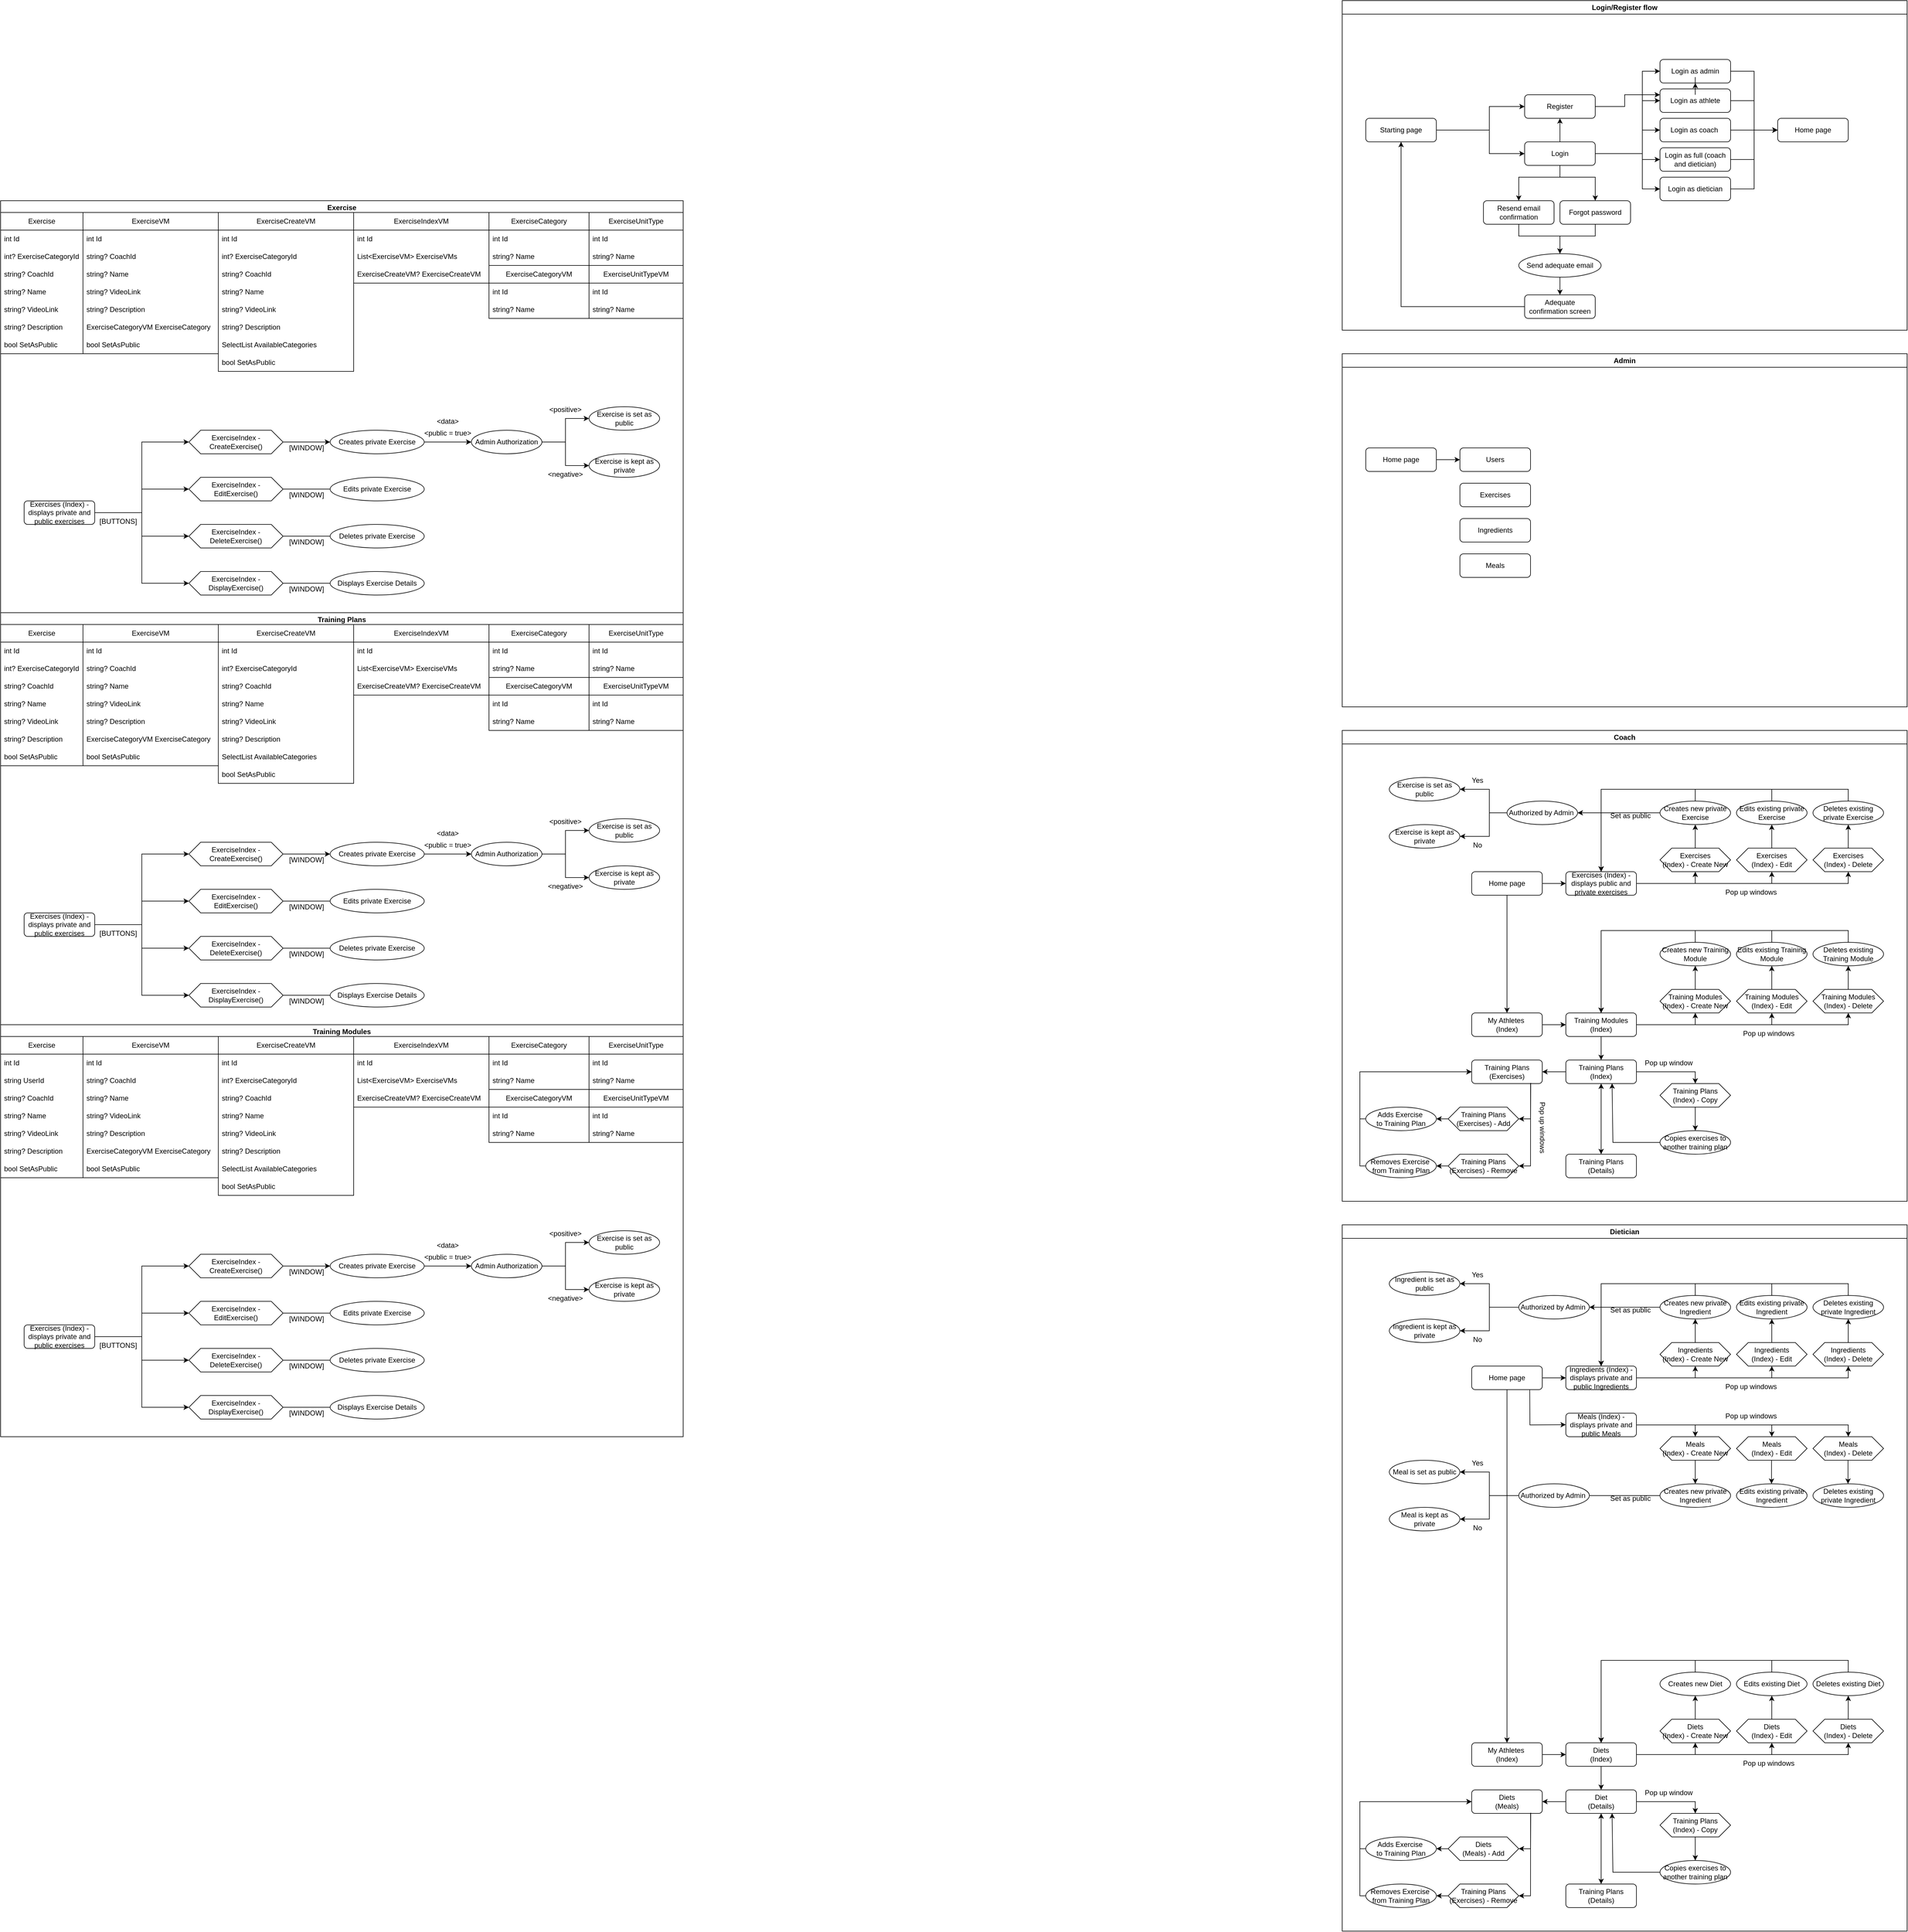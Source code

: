 <mxfile version="24.7.16">
  <diagram name="Page-1" id="18QPKGjvQZBAcF_XZ2AR">
    <mxGraphModel dx="3984" dy="2938" grid="1" gridSize="10" guides="1" tooltips="1" connect="1" arrows="1" fold="1" page="1" pageScale="1" pageWidth="850" pageHeight="1100" math="0" shadow="0">
      <root>
        <mxCell id="0" />
        <mxCell id="1" parent="0" />
        <mxCell id="izD9zCOAXTGJAPc0Cjla-5" value="Login as coach&amp;nbsp;" style="rounded=1;whiteSpace=wrap;html=1;fontSize=12;" parent="1" vertex="1">
          <mxGeometry x="380" y="-1240" width="120" height="40" as="geometry" />
        </mxCell>
        <mxCell id="izD9zCOAXTGJAPc0Cjla-11" value="" style="endArrow=classic;html=1;rounded=0;entryX=0;entryY=0.5;entryDx=0;entryDy=0;fontSize=12;" parent="1" target="izD9zCOAXTGJAPc0Cjla-4" edge="1">
          <mxGeometry width="50" height="50" relative="1" as="geometry">
            <mxPoint x="270" y="-1180" as="sourcePoint" />
            <mxPoint x="390" y="-1200" as="targetPoint" />
            <Array as="points">
              <mxPoint x="350" y="-1180" />
              <mxPoint x="350" y="-1270" />
            </Array>
          </mxGeometry>
        </mxCell>
        <mxCell id="izD9zCOAXTGJAPc0Cjla-12" value="" style="endArrow=classic;html=1;rounded=0;entryX=0;entryY=0.5;entryDx=0;entryDy=0;exitX=1;exitY=0.5;exitDx=0;exitDy=0;fontSize=12;" parent="1" source="izD9zCOAXTGJAPc0Cjla-2" target="izD9zCOAXTGJAPc0Cjla-5" edge="1">
          <mxGeometry width="50" height="50" relative="1" as="geometry">
            <mxPoint x="330" y="-1220" as="sourcePoint" />
            <mxPoint x="390" y="-1180" as="targetPoint" />
            <Array as="points">
              <mxPoint x="350" y="-1180" />
              <mxPoint x="350" y="-1220" />
            </Array>
          </mxGeometry>
        </mxCell>
        <mxCell id="izD9zCOAXTGJAPc0Cjla-22" value="Home page" style="rounded=1;whiteSpace=wrap;html=1;fontSize=12;" parent="1" vertex="1">
          <mxGeometry x="580" y="-1240" width="120" height="40" as="geometry" />
        </mxCell>
        <mxCell id="izD9zCOAXTGJAPc0Cjla-23" value="" style="endArrow=classic;html=1;rounded=0;exitX=1;exitY=0.5;exitDx=0;exitDy=0;entryX=0;entryY=0.5;entryDx=0;entryDy=0;fontSize=12;" parent="1" source="izD9zCOAXTGJAPc0Cjla-8" target="izD9zCOAXTGJAPc0Cjla-22" edge="1">
          <mxGeometry width="50" height="50" relative="1" as="geometry">
            <mxPoint x="560" y="-1280" as="sourcePoint" />
            <mxPoint x="610" y="-1330" as="targetPoint" />
            <Array as="points">
              <mxPoint x="540" y="-1320" />
              <mxPoint x="540" y="-1220" />
            </Array>
          </mxGeometry>
        </mxCell>
        <mxCell id="izD9zCOAXTGJAPc0Cjla-24" value="" style="endArrow=classic;html=1;rounded=0;exitX=1;exitY=0.5;exitDx=0;exitDy=0;entryX=0;entryY=0.5;entryDx=0;entryDy=0;fontSize=12;" parent="1" source="izD9zCOAXTGJAPc0Cjla-4" target="izD9zCOAXTGJAPc0Cjla-22" edge="1">
          <mxGeometry width="50" height="50" relative="1" as="geometry">
            <mxPoint x="510" y="-1360" as="sourcePoint" />
            <mxPoint x="590" y="-1220" as="targetPoint" />
            <Array as="points">
              <mxPoint x="540" y="-1270" />
              <mxPoint x="540" y="-1220" />
            </Array>
          </mxGeometry>
        </mxCell>
        <mxCell id="izD9zCOAXTGJAPc0Cjla-25" value="" style="endArrow=classic;html=1;rounded=0;exitX=1;exitY=0.5;exitDx=0;exitDy=0;fontSize=12;" parent="1" source="izD9zCOAXTGJAPc0Cjla-5" edge="1">
          <mxGeometry width="50" height="50" relative="1" as="geometry">
            <mxPoint x="510" y="-1290" as="sourcePoint" />
            <mxPoint x="580" y="-1220" as="targetPoint" />
            <Array as="points">
              <mxPoint x="540" y="-1220" />
            </Array>
          </mxGeometry>
        </mxCell>
        <mxCell id="izD9zCOAXTGJAPc0Cjla-26" value="" style="endArrow=classic;html=1;rounded=0;exitX=1;exitY=0.5;exitDx=0;exitDy=0;entryX=0;entryY=0.5;entryDx=0;entryDy=0;fontSize=12;" parent="1" source="izD9zCOAXTGJAPc0Cjla-6" target="izD9zCOAXTGJAPc0Cjla-22" edge="1">
          <mxGeometry width="50" height="50" relative="1" as="geometry">
            <mxPoint x="580" y="-1110" as="sourcePoint" />
            <mxPoint x="630" y="-1160" as="targetPoint" />
            <Array as="points">
              <mxPoint x="540" y="-1170" />
              <mxPoint x="540" y="-1220" />
            </Array>
          </mxGeometry>
        </mxCell>
        <mxCell id="izD9zCOAXTGJAPc0Cjla-27" value="" style="endArrow=classic;html=1;rounded=0;exitX=1;exitY=0.5;exitDx=0;exitDy=0;entryX=0;entryY=0.5;entryDx=0;entryDy=0;fontSize=12;" parent="1" source="izD9zCOAXTGJAPc0Cjla-7" target="izD9zCOAXTGJAPc0Cjla-22" edge="1">
          <mxGeometry width="50" height="50" relative="1" as="geometry">
            <mxPoint x="550" y="-1060" as="sourcePoint" />
            <mxPoint x="600" y="-1110" as="targetPoint" />
            <Array as="points">
              <mxPoint x="540" y="-1120" />
              <mxPoint x="540" y="-1220" />
            </Array>
          </mxGeometry>
        </mxCell>
        <mxCell id="izD9zCOAXTGJAPc0Cjla-31" value="Forgot password" style="rounded=1;whiteSpace=wrap;html=1;fontSize=12;" parent="1" vertex="1">
          <mxGeometry x="210" y="-1100" width="120" height="40" as="geometry" />
        </mxCell>
        <mxCell id="izD9zCOAXTGJAPc0Cjla-33" value="Resend email confirmation" style="rounded=1;whiteSpace=wrap;html=1;fontSize=12;" parent="1" vertex="1">
          <mxGeometry x="80" y="-1100" width="120" height="40" as="geometry" />
        </mxCell>
        <mxCell id="izD9zCOAXTGJAPc0Cjla-35" value="" style="endArrow=classic;html=1;rounded=0;exitX=0.5;exitY=1;exitDx=0;exitDy=0;entryX=0.5;entryY=0;entryDx=0;entryDy=0;fontSize=12;" parent="1" source="izD9zCOAXTGJAPc0Cjla-2" target="izD9zCOAXTGJAPc0Cjla-31" edge="1">
          <mxGeometry width="50" height="50" relative="1" as="geometry">
            <mxPoint x="210" y="-1090" as="sourcePoint" />
            <mxPoint x="260" y="-1140" as="targetPoint" />
            <Array as="points">
              <mxPoint x="210" y="-1140" />
              <mxPoint x="270" y="-1140" />
            </Array>
          </mxGeometry>
        </mxCell>
        <mxCell id="izD9zCOAXTGJAPc0Cjla-36" value="" style="endArrow=classic;html=1;rounded=0;entryX=0.5;entryY=0;entryDx=0;entryDy=0;exitX=0.5;exitY=1;exitDx=0;exitDy=0;fontSize=12;" parent="1" source="izD9zCOAXTGJAPc0Cjla-2" target="izD9zCOAXTGJAPc0Cjla-33" edge="1">
          <mxGeometry width="50" height="50" relative="1" as="geometry">
            <mxPoint x="240" y="-1170" as="sourcePoint" />
            <mxPoint x="210" y="-1160" as="targetPoint" />
            <Array as="points">
              <mxPoint x="210" y="-1140" />
              <mxPoint x="140" y="-1140" />
            </Array>
          </mxGeometry>
        </mxCell>
        <mxCell id="izD9zCOAXTGJAPc0Cjla-38" value="" style="endArrow=classic;html=1;rounded=0;exitX=0.5;exitY=1;exitDx=0;exitDy=0;entryX=0.5;entryY=0;entryDx=0;entryDy=0;fontSize=12;" parent="1" source="izD9zCOAXTGJAPc0Cjla-31" target="izD9zCOAXTGJAPc0Cjla-43" edge="1">
          <mxGeometry width="50" height="50" relative="1" as="geometry">
            <mxPoint x="200" y="-1010" as="sourcePoint" />
            <mxPoint x="250" y="-1060" as="targetPoint" />
            <Array as="points">
              <mxPoint x="270" y="-1040" />
              <mxPoint x="210" y="-1040" />
            </Array>
          </mxGeometry>
        </mxCell>
        <mxCell id="izD9zCOAXTGJAPc0Cjla-39" value="" style="endArrow=classic;html=1;rounded=0;exitX=0.5;exitY=1;exitDx=0;exitDy=0;entryX=0.5;entryY=0;entryDx=0;entryDy=0;fontSize=12;" parent="1" source="izD9zCOAXTGJAPc0Cjla-33" target="izD9zCOAXTGJAPc0Cjla-43" edge="1">
          <mxGeometry width="50" height="50" relative="1" as="geometry">
            <mxPoint x="70" y="-960" as="sourcePoint" />
            <mxPoint x="120" y="-1010" as="targetPoint" />
            <Array as="points">
              <mxPoint x="140" y="-1040" />
              <mxPoint x="210" y="-1040" />
            </Array>
          </mxGeometry>
        </mxCell>
        <mxCell id="izD9zCOAXTGJAPc0Cjla-41" value="Login/Register flow" style="swimlane;whiteSpace=wrap;html=1;fontSize=12;" parent="1" vertex="1">
          <mxGeometry x="-160" y="-1440" width="960" height="560" as="geometry" />
        </mxCell>
        <mxCell id="izD9zCOAXTGJAPc0Cjla-43" value="Send adequate email" style="ellipse;whiteSpace=wrap;html=1;fontSize=12;" parent="izD9zCOAXTGJAPc0Cjla-41" vertex="1">
          <mxGeometry x="300" y="430" width="140" height="40" as="geometry" />
        </mxCell>
        <mxCell id="izD9zCOAXTGJAPc0Cjla-37" value="Adequate confirmation screen" style="rounded=1;whiteSpace=wrap;html=1;fontSize=12;" parent="izD9zCOAXTGJAPc0Cjla-41" vertex="1">
          <mxGeometry x="310" y="500" width="120" height="40" as="geometry" />
        </mxCell>
        <mxCell id="izD9zCOAXTGJAPc0Cjla-46" value="" style="endArrow=classic;html=1;rounded=0;exitX=0.5;exitY=1;exitDx=0;exitDy=0;entryX=0.5;entryY=0;entryDx=0;entryDy=0;fontSize=12;" parent="izD9zCOAXTGJAPc0Cjla-41" source="izD9zCOAXTGJAPc0Cjla-43" target="izD9zCOAXTGJAPc0Cjla-37" edge="1">
          <mxGeometry width="50" height="50" relative="1" as="geometry">
            <mxPoint x="360" y="640" as="sourcePoint" />
            <mxPoint x="410" y="590" as="targetPoint" />
          </mxGeometry>
        </mxCell>
        <mxCell id="izD9zCOAXTGJAPc0Cjla-18" value="Starting page" style="rounded=1;whiteSpace=wrap;html=1;fontSize=12;" parent="izD9zCOAXTGJAPc0Cjla-41" vertex="1">
          <mxGeometry x="40" y="200" width="120" height="40" as="geometry" />
        </mxCell>
        <mxCell id="izD9zCOAXTGJAPc0Cjla-40" value="" style="endArrow=classic;html=1;rounded=0;exitX=0;exitY=0.5;exitDx=0;exitDy=0;entryX=0.5;entryY=1;entryDx=0;entryDy=0;fontSize=12;" parent="izD9zCOAXTGJAPc0Cjla-41" source="izD9zCOAXTGJAPc0Cjla-37" target="izD9zCOAXTGJAPc0Cjla-18" edge="1">
          <mxGeometry width="50" height="50" relative="1" as="geometry">
            <mxPoint x="170" y="500" as="sourcePoint" />
            <mxPoint x="220" y="450" as="targetPoint" />
            <Array as="points">
              <mxPoint x="100" y="520" />
            </Array>
          </mxGeometry>
        </mxCell>
        <mxCell id="izD9zCOAXTGJAPc0Cjla-17" value="Register" style="rounded=1;whiteSpace=wrap;html=1;fontSize=12;" parent="izD9zCOAXTGJAPc0Cjla-41" vertex="1">
          <mxGeometry x="310" y="160" width="120" height="40" as="geometry" />
        </mxCell>
        <mxCell id="izD9zCOAXTGJAPc0Cjla-29" value="" style="endArrow=classic;html=1;rounded=0;entryX=0;entryY=0.5;entryDx=0;entryDy=0;exitX=1;exitY=0.5;exitDx=0;exitDy=0;fontSize=12;" parent="izD9zCOAXTGJAPc0Cjla-41" source="izD9zCOAXTGJAPc0Cjla-18" target="izD9zCOAXTGJAPc0Cjla-17" edge="1">
          <mxGeometry width="50" height="50" relative="1" as="geometry">
            <mxPoint x="270" y="220" as="sourcePoint" />
            <mxPoint x="320" y="170" as="targetPoint" />
            <Array as="points">
              <mxPoint x="250" y="220" />
              <mxPoint x="250" y="180" />
            </Array>
          </mxGeometry>
        </mxCell>
        <mxCell id="izD9zCOAXTGJAPc0Cjla-2" value="Login" style="rounded=1;whiteSpace=wrap;html=1;fontSize=12;" parent="izD9zCOAXTGJAPc0Cjla-41" vertex="1">
          <mxGeometry x="310" y="240" width="120" height="40" as="geometry" />
        </mxCell>
        <mxCell id="izD9zCOAXTGJAPc0Cjla-30" value="" style="endArrow=classic;html=1;rounded=0;entryX=0;entryY=0.5;entryDx=0;entryDy=0;exitX=1;exitY=0.5;exitDx=0;exitDy=0;fontSize=12;" parent="izD9zCOAXTGJAPc0Cjla-41" source="izD9zCOAXTGJAPc0Cjla-18" target="izD9zCOAXTGJAPc0Cjla-2" edge="1">
          <mxGeometry width="50" height="50" relative="1" as="geometry">
            <mxPoint x="250" y="200" as="sourcePoint" />
            <mxPoint x="350" y="180" as="targetPoint" />
            <Array as="points">
              <mxPoint x="250" y="220" />
              <mxPoint x="250" y="260" />
            </Array>
          </mxGeometry>
        </mxCell>
        <mxCell id="izD9zCOAXTGJAPc0Cjla-34" value="" style="endArrow=classic;html=1;rounded=0;entryX=0.5;entryY=1;entryDx=0;entryDy=0;exitX=0.5;exitY=0;exitDx=0;exitDy=0;fontSize=12;" parent="izD9zCOAXTGJAPc0Cjla-41" source="izD9zCOAXTGJAPc0Cjla-2" target="izD9zCOAXTGJAPc0Cjla-17" edge="1">
          <mxGeometry width="50" height="50" relative="1" as="geometry">
            <mxPoint x="340" y="360" as="sourcePoint" />
            <mxPoint x="390" y="310" as="targetPoint" />
          </mxGeometry>
        </mxCell>
        <mxCell id="izD9zCOAXTGJAPc0Cjla-4" value="Login as athlete" style="rounded=1;whiteSpace=wrap;html=1;fontSize=12;" parent="izD9zCOAXTGJAPc0Cjla-41" vertex="1">
          <mxGeometry x="540" y="150" width="120" height="40" as="geometry" />
        </mxCell>
        <mxCell id="izD9zCOAXTGJAPc0Cjla-21" value="" style="endArrow=classic;html=1;rounded=0;exitX=1;exitY=0.5;exitDx=0;exitDy=0;entryX=0;entryY=0.25;entryDx=0;entryDy=0;fontSize=12;" parent="izD9zCOAXTGJAPc0Cjla-41" source="izD9zCOAXTGJAPc0Cjla-17" target="izD9zCOAXTGJAPc0Cjla-4" edge="1">
          <mxGeometry width="50" height="50" relative="1" as="geometry">
            <mxPoint x="480" y="180" as="sourcePoint" />
            <mxPoint x="530" y="130" as="targetPoint" />
            <Array as="points">
              <mxPoint x="480" y="180" />
              <mxPoint x="480" y="160" />
            </Array>
          </mxGeometry>
        </mxCell>
        <mxCell id="izD9zCOAXTGJAPc0Cjla-8" value="Login as admin" style="rounded=1;whiteSpace=wrap;html=1;fontSize=12;" parent="izD9zCOAXTGJAPc0Cjla-41" vertex="1">
          <mxGeometry x="540" y="100" width="120" height="40" as="geometry" />
        </mxCell>
        <mxCell id="izD9zCOAXTGJAPc0Cjla-16" value="" style="endArrow=classic;html=1;rounded=0;entryX=0;entryY=0.5;entryDx=0;entryDy=0;exitX=1;exitY=0.5;exitDx=0;exitDy=0;fontSize=12;" parent="izD9zCOAXTGJAPc0Cjla-41" source="izD9zCOAXTGJAPc0Cjla-2" target="izD9zCOAXTGJAPc0Cjla-8" edge="1">
          <mxGeometry width="50" height="50" relative="1" as="geometry">
            <mxPoint x="470" y="210" as="sourcePoint" />
            <mxPoint x="440" y="310" as="targetPoint" />
            <Array as="points">
              <mxPoint x="510" y="260" />
              <mxPoint x="510" y="120" />
            </Array>
          </mxGeometry>
        </mxCell>
        <mxCell id="_VyMhvOsHdVWreHHS5qs-81" value="" style="edgeStyle=orthogonalEdgeStyle;rounded=0;orthogonalLoop=1;jettySize=auto;html=1;fontSize=12;" parent="izD9zCOAXTGJAPc0Cjla-41" source="izD9zCOAXTGJAPc0Cjla-4" target="izD9zCOAXTGJAPc0Cjla-8" edge="1">
          <mxGeometry relative="1" as="geometry" />
        </mxCell>
        <mxCell id="izD9zCOAXTGJAPc0Cjla-6" value="Login as full (coach and dietician)" style="rounded=1;whiteSpace=wrap;html=1;fontSize=12;" parent="izD9zCOAXTGJAPc0Cjla-41" vertex="1">
          <mxGeometry x="540" y="250" width="120" height="40" as="geometry" />
        </mxCell>
        <mxCell id="izD9zCOAXTGJAPc0Cjla-13" value="" style="endArrow=classic;html=1;rounded=0;entryX=0;entryY=0.5;entryDx=0;entryDy=0;exitX=1;exitY=0.5;exitDx=0;exitDy=0;fontSize=12;" parent="izD9zCOAXTGJAPc0Cjla-41" source="izD9zCOAXTGJAPc0Cjla-2" target="izD9zCOAXTGJAPc0Cjla-6" edge="1">
          <mxGeometry width="50" height="50" relative="1" as="geometry">
            <mxPoint x="490" y="220" as="sourcePoint" />
            <mxPoint x="550" y="330" as="targetPoint" />
            <Array as="points">
              <mxPoint x="510" y="260" />
              <mxPoint x="510" y="270" />
            </Array>
          </mxGeometry>
        </mxCell>
        <mxCell id="izD9zCOAXTGJAPc0Cjla-7" value="Login as dietician" style="rounded=1;whiteSpace=wrap;html=1;fontSize=12;" parent="izD9zCOAXTGJAPc0Cjla-41" vertex="1">
          <mxGeometry x="540" y="300" width="120" height="40" as="geometry" />
        </mxCell>
        <mxCell id="izD9zCOAXTGJAPc0Cjla-14" value="" style="endArrow=classic;html=1;rounded=0;entryX=0;entryY=0.5;entryDx=0;entryDy=0;exitX=1;exitY=0.5;exitDx=0;exitDy=0;fontSize=12;" parent="izD9zCOAXTGJAPc0Cjla-41" source="izD9zCOAXTGJAPc0Cjla-2" target="izD9zCOAXTGJAPc0Cjla-7" edge="1">
          <mxGeometry width="50" height="50" relative="1" as="geometry">
            <mxPoint x="490" y="220" as="sourcePoint" />
            <mxPoint x="550" y="400" as="targetPoint" />
            <Array as="points">
              <mxPoint x="510" y="260" />
              <mxPoint x="510" y="320" />
            </Array>
          </mxGeometry>
        </mxCell>
        <mxCell id="_VyMhvOsHdVWreHHS5qs-5" value="Home page" style="rounded=1;whiteSpace=wrap;html=1;fontSize=12;" parent="1" vertex="1">
          <mxGeometry x="-120" y="-680" width="120" height="40" as="geometry" />
        </mxCell>
        <mxCell id="_VyMhvOsHdVWreHHS5qs-6" value="Admin" style="swimlane;whiteSpace=wrap;html=1;fontSize=12;" parent="1" vertex="1">
          <mxGeometry x="-160" y="-840" width="960" height="600" as="geometry" />
        </mxCell>
        <mxCell id="_VyMhvOsHdVWreHHS5qs-10" value="Users" style="rounded=1;whiteSpace=wrap;html=1;fontSize=12;" parent="_VyMhvOsHdVWreHHS5qs-6" vertex="1">
          <mxGeometry x="200" y="160" width="120" height="40" as="geometry" />
        </mxCell>
        <mxCell id="fIIeSh7l6q9_PDV8aH3v-75" value="Exercises" style="rounded=1;whiteSpace=wrap;html=1;fontSize=12;" parent="_VyMhvOsHdVWreHHS5qs-6" vertex="1">
          <mxGeometry x="200" y="220" width="120" height="40" as="geometry" />
        </mxCell>
        <mxCell id="fIIeSh7l6q9_PDV8aH3v-76" value="Ingredients" style="rounded=1;whiteSpace=wrap;html=1;fontSize=12;" parent="_VyMhvOsHdVWreHHS5qs-6" vertex="1">
          <mxGeometry x="200" y="280" width="120" height="40" as="geometry" />
        </mxCell>
        <mxCell id="fIIeSh7l6q9_PDV8aH3v-77" value="Meals" style="rounded=1;whiteSpace=wrap;html=1;fontSize=12;" parent="_VyMhvOsHdVWreHHS5qs-6" vertex="1">
          <mxGeometry x="200" y="340" width="120" height="40" as="geometry" />
        </mxCell>
        <mxCell id="_VyMhvOsHdVWreHHS5qs-16" value="Coach" style="swimlane;whiteSpace=wrap;html=1;fontSize=12;" parent="1" vertex="1">
          <mxGeometry x="-160" y="-200" width="960" height="800" as="geometry" />
        </mxCell>
        <mxCell id="_VyMhvOsHdVWreHHS5qs-19" value="Home page" style="rounded=1;whiteSpace=wrap;html=1;fontSize=12;" parent="_VyMhvOsHdVWreHHS5qs-16" vertex="1">
          <mxGeometry x="220" y="240" width="120" height="40" as="geometry" />
        </mxCell>
        <mxCell id="_VyMhvOsHdVWreHHS5qs-20" value="" style="endArrow=classic;html=1;rounded=0;exitX=0.5;exitY=1;exitDx=0;exitDy=0;entryX=0.5;entryY=0;entryDx=0;entryDy=0;fontSize=12;" parent="_VyMhvOsHdVWreHHS5qs-16" source="_VyMhvOsHdVWreHHS5qs-19" target="_VyMhvOsHdVWreHHS5qs-21" edge="1">
          <mxGeometry width="50" height="50" relative="1" as="geometry">
            <mxPoint x="230" y="530" as="sourcePoint" />
            <mxPoint x="220" y="510" as="targetPoint" />
          </mxGeometry>
        </mxCell>
        <mxCell id="_VyMhvOsHdVWreHHS5qs-21" value="My Athletes&amp;nbsp;&lt;div style=&quot;font-size: 12px;&quot;&gt;(Index)&lt;/div&gt;" style="rounded=1;whiteSpace=wrap;html=1;fontSize=12;" parent="_VyMhvOsHdVWreHHS5qs-16" vertex="1">
          <mxGeometry x="220" y="480" width="120" height="40" as="geometry" />
        </mxCell>
        <mxCell id="_VyMhvOsHdVWreHHS5qs-22" value="" style="endArrow=classic;html=1;rounded=0;exitX=1;exitY=0.5;exitDx=0;exitDy=0;entryX=0;entryY=0.5;entryDx=0;entryDy=0;fontSize=12;" parent="_VyMhvOsHdVWreHHS5qs-16" source="_VyMhvOsHdVWreHHS5qs-21" target="_VyMhvOsHdVWreHHS5qs-23" edge="1">
          <mxGeometry width="50" height="50" relative="1" as="geometry">
            <mxPoint x="370" y="540" as="sourcePoint" />
            <mxPoint x="380" y="510" as="targetPoint" />
          </mxGeometry>
        </mxCell>
        <mxCell id="_VyMhvOsHdVWreHHS5qs-23" value="Training Modules&lt;br style=&quot;font-size: 12px;&quot;&gt;(Index)" style="rounded=1;whiteSpace=wrap;html=1;fontSize=12;" parent="_VyMhvOsHdVWreHHS5qs-16" vertex="1">
          <mxGeometry x="380" y="480" width="120" height="40" as="geometry" />
        </mxCell>
        <mxCell id="_VyMhvOsHdVWreHHS5qs-24" value="Training Plans&lt;br style=&quot;font-size: 12px;&quot;&gt;(Index)" style="rounded=1;whiteSpace=wrap;html=1;fontSize=12;" parent="_VyMhvOsHdVWreHHS5qs-16" vertex="1">
          <mxGeometry x="380" y="560" width="120" height="40" as="geometry" />
        </mxCell>
        <mxCell id="_VyMhvOsHdVWreHHS5qs-26" value="" style="endArrow=classic;html=1;rounded=0;exitX=0.5;exitY=1;exitDx=0;exitDy=0;entryX=0.5;entryY=0;entryDx=0;entryDy=0;fontSize=12;" parent="_VyMhvOsHdVWreHHS5qs-16" source="_VyMhvOsHdVWreHHS5qs-23" target="_VyMhvOsHdVWreHHS5qs-24" edge="1">
          <mxGeometry width="50" height="50" relative="1" as="geometry">
            <mxPoint x="310" y="680" as="sourcePoint" />
            <mxPoint x="360" y="630" as="targetPoint" />
          </mxGeometry>
        </mxCell>
        <mxCell id="_VyMhvOsHdVWreHHS5qs-27" value="" style="endArrow=classic;html=1;rounded=0;exitX=1;exitY=0.5;exitDx=0;exitDy=0;entryX=0.5;entryY=1;entryDx=0;entryDy=0;fontSize=12;" parent="_VyMhvOsHdVWreHHS5qs-16" source="_VyMhvOsHdVWreHHS5qs-23" edge="1">
          <mxGeometry width="50" height="50" relative="1" as="geometry">
            <mxPoint x="540" y="530" as="sourcePoint" />
            <mxPoint x="600" y="480" as="targetPoint" />
            <Array as="points">
              <mxPoint x="600" y="500" />
            </Array>
          </mxGeometry>
        </mxCell>
        <mxCell id="_VyMhvOsHdVWreHHS5qs-32" value="" style="endArrow=classic;html=1;rounded=0;exitX=1;exitY=0.5;exitDx=0;exitDy=0;entryX=0.5;entryY=1;entryDx=0;entryDy=0;fontSize=12;" parent="_VyMhvOsHdVWreHHS5qs-16" source="_VyMhvOsHdVWreHHS5qs-23" edge="1">
          <mxGeometry width="50" height="50" relative="1" as="geometry">
            <mxPoint x="510" y="510" as="sourcePoint" />
            <mxPoint x="730" y="480" as="targetPoint" />
            <Array as="points">
              <mxPoint x="730" y="500" />
            </Array>
          </mxGeometry>
        </mxCell>
        <mxCell id="_VyMhvOsHdVWreHHS5qs-33" value="" style="endArrow=classic;html=1;rounded=0;exitX=1;exitY=0.5;exitDx=0;exitDy=0;entryX=0.5;entryY=1;entryDx=0;entryDy=0;fontSize=12;" parent="_VyMhvOsHdVWreHHS5qs-16" source="_VyMhvOsHdVWreHHS5qs-23" edge="1">
          <mxGeometry width="50" height="50" relative="1" as="geometry">
            <mxPoint x="510" y="510" as="sourcePoint" />
            <mxPoint x="860" y="480" as="targetPoint" />
            <Array as="points">
              <mxPoint x="860" y="500" />
            </Array>
          </mxGeometry>
        </mxCell>
        <mxCell id="_VyMhvOsHdVWreHHS5qs-36" value="Pop up windows" style="text;html=1;align=center;verticalAlign=middle;whiteSpace=wrap;rounded=0;fontSize=12;" parent="_VyMhvOsHdVWreHHS5qs-16" vertex="1">
          <mxGeometry x="660" y="500" width="130" height="30" as="geometry" />
        </mxCell>
        <mxCell id="_VyMhvOsHdVWreHHS5qs-38" value="" style="endArrow=classic;html=1;rounded=0;entryX=0.5;entryY=1;entryDx=0;entryDy=0;exitX=0.5;exitY=0;exitDx=0;exitDy=0;fontSize=12;" parent="_VyMhvOsHdVWreHHS5qs-16" target="_VyMhvOsHdVWreHHS5qs-39" edge="1">
          <mxGeometry width="50" height="50" relative="1" as="geometry">
            <mxPoint x="600" y="440" as="sourcePoint" />
            <mxPoint x="590" y="540" as="targetPoint" />
          </mxGeometry>
        </mxCell>
        <mxCell id="_VyMhvOsHdVWreHHS5qs-39" value="Creates new Training Module" style="ellipse;whiteSpace=wrap;html=1;fontSize=12;" parent="_VyMhvOsHdVWreHHS5qs-16" vertex="1">
          <mxGeometry x="540" y="360" width="120" height="40" as="geometry" />
        </mxCell>
        <mxCell id="_VyMhvOsHdVWreHHS5qs-40" value="" style="endArrow=classic;html=1;rounded=0;exitX=0.5;exitY=0;exitDx=0;exitDy=0;entryX=0.5;entryY=1;entryDx=0;entryDy=0;fontSize=12;" parent="_VyMhvOsHdVWreHHS5qs-16" target="_VyMhvOsHdVWreHHS5qs-41" edge="1">
          <mxGeometry width="50" height="50" relative="1" as="geometry">
            <mxPoint x="730" y="440" as="sourcePoint" />
            <mxPoint x="730" y="640" as="targetPoint" />
          </mxGeometry>
        </mxCell>
        <mxCell id="_VyMhvOsHdVWreHHS5qs-41" value="Edits existing Training Module" style="ellipse;whiteSpace=wrap;html=1;fontSize=12;" parent="_VyMhvOsHdVWreHHS5qs-16" vertex="1">
          <mxGeometry x="670" y="360" width="120" height="40" as="geometry" />
        </mxCell>
        <mxCell id="_VyMhvOsHdVWreHHS5qs-42" value="" style="endArrow=classic;html=1;rounded=0;exitX=0.5;exitY=0;exitDx=0;exitDy=0;entryX=0.5;entryY=1;entryDx=0;entryDy=0;fontSize=12;" parent="_VyMhvOsHdVWreHHS5qs-16" target="_VyMhvOsHdVWreHHS5qs-43" edge="1">
          <mxGeometry width="50" height="50" relative="1" as="geometry">
            <mxPoint x="860" y="440" as="sourcePoint" />
            <mxPoint x="860" y="640" as="targetPoint" />
          </mxGeometry>
        </mxCell>
        <mxCell id="_VyMhvOsHdVWreHHS5qs-43" value="Deletes existing Training Module" style="ellipse;whiteSpace=wrap;html=1;fontSize=12;" parent="_VyMhvOsHdVWreHHS5qs-16" vertex="1">
          <mxGeometry x="800" y="360" width="120" height="40" as="geometry" />
        </mxCell>
        <mxCell id="_VyMhvOsHdVWreHHS5qs-44" value="" style="endArrow=classic;html=1;rounded=0;entryX=0.5;entryY=0;entryDx=0;entryDy=0;exitX=0.5;exitY=0;exitDx=0;exitDy=0;fontSize=12;" parent="_VyMhvOsHdVWreHHS5qs-16" source="_VyMhvOsHdVWreHHS5qs-39" target="_VyMhvOsHdVWreHHS5qs-23" edge="1">
          <mxGeometry width="50" height="50" relative="1" as="geometry">
            <mxPoint x="600" y="320" as="sourcePoint" />
            <mxPoint x="490" y="360" as="targetPoint" />
            <Array as="points">
              <mxPoint x="600" y="340" />
              <mxPoint x="440" y="340" />
            </Array>
          </mxGeometry>
        </mxCell>
        <mxCell id="_VyMhvOsHdVWreHHS5qs-45" value="" style="endArrow=classic;html=1;rounded=0;entryX=0.5;entryY=0;entryDx=0;entryDy=0;exitX=0.5;exitY=0;exitDx=0;exitDy=0;fontSize=12;" parent="_VyMhvOsHdVWreHHS5qs-16" source="_VyMhvOsHdVWreHHS5qs-43" target="_VyMhvOsHdVWreHHS5qs-23" edge="1">
          <mxGeometry width="50" height="50" relative="1" as="geometry">
            <mxPoint x="550" y="580" as="sourcePoint" />
            <mxPoint x="600" y="530" as="targetPoint" />
            <Array as="points">
              <mxPoint x="860" y="340" />
              <mxPoint x="440" y="340" />
            </Array>
          </mxGeometry>
        </mxCell>
        <mxCell id="_VyMhvOsHdVWreHHS5qs-46" value="" style="endArrow=classic;html=1;rounded=0;entryX=0.5;entryY=0;entryDx=0;entryDy=0;exitX=0.5;exitY=0;exitDx=0;exitDy=0;fontSize=12;" parent="_VyMhvOsHdVWreHHS5qs-16" source="_VyMhvOsHdVWreHHS5qs-41" target="_VyMhvOsHdVWreHHS5qs-23" edge="1">
          <mxGeometry width="50" height="50" relative="1" as="geometry">
            <mxPoint x="570" y="600" as="sourcePoint" />
            <mxPoint x="620" y="550" as="targetPoint" />
            <Array as="points">
              <mxPoint x="730" y="340" />
              <mxPoint x="440" y="340" />
            </Array>
          </mxGeometry>
        </mxCell>
        <mxCell id="_VyMhvOsHdVWreHHS5qs-49" value="Training Plans&lt;br style=&quot;font-size: 12px;&quot;&gt;(Exercises)" style="rounded=1;whiteSpace=wrap;html=1;fontSize=12;" parent="_VyMhvOsHdVWreHHS5qs-16" vertex="1">
          <mxGeometry x="220" y="560" width="120" height="40" as="geometry" />
        </mxCell>
        <mxCell id="_VyMhvOsHdVWreHHS5qs-50" value="Copies exercises to another training plan" style="ellipse;whiteSpace=wrap;html=1;fontSize=12;" parent="_VyMhvOsHdVWreHHS5qs-16" vertex="1">
          <mxGeometry x="540" y="680" width="120" height="40" as="geometry" />
        </mxCell>
        <mxCell id="_VyMhvOsHdVWreHHS5qs-52" value="" style="endArrow=classic;html=1;rounded=0;exitX=1;exitY=0.5;exitDx=0;exitDy=0;entryX=0.5;entryY=0;entryDx=0;entryDy=0;fontSize=12;" parent="_VyMhvOsHdVWreHHS5qs-16" source="_VyMhvOsHdVWreHHS5qs-24" edge="1">
          <mxGeometry width="50" height="50" relative="1" as="geometry">
            <mxPoint x="550" y="620" as="sourcePoint" />
            <mxPoint x="600" y="600" as="targetPoint" />
            <Array as="points">
              <mxPoint x="600" y="580" />
            </Array>
          </mxGeometry>
        </mxCell>
        <mxCell id="_VyMhvOsHdVWreHHS5qs-54" value="Pop up window" style="text;html=1;align=center;verticalAlign=middle;whiteSpace=wrap;rounded=0;fontSize=12;" parent="_VyMhvOsHdVWreHHS5qs-16" vertex="1">
          <mxGeometry x="490" y="550" width="130" height="30" as="geometry" />
        </mxCell>
        <mxCell id="_VyMhvOsHdVWreHHS5qs-55" value="" style="endArrow=classic;html=1;rounded=0;entryX=0.5;entryY=0;entryDx=0;entryDy=0;exitX=0.5;exitY=1;exitDx=0;exitDy=0;fontSize=12;" parent="_VyMhvOsHdVWreHHS5qs-16" target="_VyMhvOsHdVWreHHS5qs-50" edge="1">
          <mxGeometry width="50" height="50" relative="1" as="geometry">
            <mxPoint x="600" y="640" as="sourcePoint" />
            <mxPoint x="510" y="650" as="targetPoint" />
          </mxGeometry>
        </mxCell>
        <mxCell id="_VyMhvOsHdVWreHHS5qs-57" value="" style="endArrow=classic;html=1;rounded=0;exitX=0;exitY=0.5;exitDx=0;exitDy=0;entryX=0.655;entryY=0.993;entryDx=0;entryDy=0;entryPerimeter=0;fontSize=12;" parent="_VyMhvOsHdVWreHHS5qs-16" source="_VyMhvOsHdVWreHHS5qs-50" target="_VyMhvOsHdVWreHHS5qs-24" edge="1">
          <mxGeometry width="50" height="50" relative="1" as="geometry">
            <mxPoint x="460" y="720" as="sourcePoint" />
            <mxPoint x="510" y="670" as="targetPoint" />
            <Array as="points">
              <mxPoint x="460" y="700" />
            </Array>
          </mxGeometry>
        </mxCell>
        <mxCell id="_VyMhvOsHdVWreHHS5qs-58" value="" style="endArrow=classic;html=1;rounded=0;entryX=1;entryY=0.5;entryDx=0;entryDy=0;exitX=0;exitY=0.5;exitDx=0;exitDy=0;fontSize=12;" parent="_VyMhvOsHdVWreHHS5qs-16" source="_VyMhvOsHdVWreHHS5qs-24" target="_VyMhvOsHdVWreHHS5qs-49" edge="1">
          <mxGeometry width="50" height="50" relative="1" as="geometry">
            <mxPoint x="270" y="720" as="sourcePoint" />
            <mxPoint x="320" y="670" as="targetPoint" />
          </mxGeometry>
        </mxCell>
        <mxCell id="_VyMhvOsHdVWreHHS5qs-60" value="Training Plans&lt;br style=&quot;font-size: 12px;&quot;&gt;(Details)" style="rounded=1;whiteSpace=wrap;html=1;fontSize=12;" parent="_VyMhvOsHdVWreHHS5qs-16" vertex="1">
          <mxGeometry x="380" y="720" width="120" height="40" as="geometry" />
        </mxCell>
        <mxCell id="_VyMhvOsHdVWreHHS5qs-64" value="Training Modules&lt;br style=&quot;font-size: 12px;&quot;&gt;(Index) - Create New" style="shape=hexagon;perimeter=hexagonPerimeter2;whiteSpace=wrap;html=1;fixedSize=1;fontSize=12;" parent="_VyMhvOsHdVWreHHS5qs-16" vertex="1">
          <mxGeometry x="540" y="440" width="120" height="40" as="geometry" />
        </mxCell>
        <mxCell id="_VyMhvOsHdVWreHHS5qs-65" value="Training Modules&lt;br style=&quot;font-size: 12px;&quot;&gt;(Index) - Edit" style="shape=hexagon;perimeter=hexagonPerimeter2;whiteSpace=wrap;html=1;fixedSize=1;fontSize=12;" parent="_VyMhvOsHdVWreHHS5qs-16" vertex="1">
          <mxGeometry x="670" y="440" width="120" height="40" as="geometry" />
        </mxCell>
        <mxCell id="_VyMhvOsHdVWreHHS5qs-66" value="Training Modules&lt;br style=&quot;font-size: 12px;&quot;&gt;(Index) - Delete" style="shape=hexagon;perimeter=hexagonPerimeter2;whiteSpace=wrap;html=1;fixedSize=1;fontSize=12;" parent="_VyMhvOsHdVWreHHS5qs-16" vertex="1">
          <mxGeometry x="800" y="440" width="120" height="40" as="geometry" />
        </mxCell>
        <mxCell id="_VyMhvOsHdVWreHHS5qs-67" value="Training Plans&lt;br style=&quot;font-size: 12px;&quot;&gt;(Index) - Copy" style="shape=hexagon;perimeter=hexagonPerimeter2;whiteSpace=wrap;html=1;fixedSize=1;fontSize=12;" parent="_VyMhvOsHdVWreHHS5qs-16" vertex="1">
          <mxGeometry x="540" y="600" width="120" height="40" as="geometry" />
        </mxCell>
        <mxCell id="_VyMhvOsHdVWreHHS5qs-68" value="Training Plans&lt;br style=&quot;font-size: 12px;&quot;&gt;(Exercises) - Add" style="shape=hexagon;perimeter=hexagonPerimeter2;whiteSpace=wrap;html=1;fixedSize=1;fontSize=12;" parent="_VyMhvOsHdVWreHHS5qs-16" vertex="1">
          <mxGeometry x="180" y="640" width="120" height="40" as="geometry" />
        </mxCell>
        <mxCell id="_VyMhvOsHdVWreHHS5qs-69" value="Training Plans&lt;br style=&quot;font-size: 12px;&quot;&gt;(Exercises) - Remove" style="shape=hexagon;perimeter=hexagonPerimeter2;whiteSpace=wrap;html=1;fixedSize=1;fontSize=12;" parent="_VyMhvOsHdVWreHHS5qs-16" vertex="1">
          <mxGeometry x="180" y="720" width="120" height="40" as="geometry" />
        </mxCell>
        <mxCell id="_VyMhvOsHdVWreHHS5qs-70" value="" style="endArrow=classic;html=1;rounded=0;entryX=1;entryY=0.5;entryDx=0;entryDy=0;exitX=0.836;exitY=0.972;exitDx=0;exitDy=0;fontSize=12;exitPerimeter=0;" parent="_VyMhvOsHdVWreHHS5qs-16" source="_VyMhvOsHdVWreHHS5qs-49" target="_VyMhvOsHdVWreHHS5qs-68" edge="1">
          <mxGeometry width="50" height="50" relative="1" as="geometry">
            <mxPoint x="310" y="710" as="sourcePoint" />
            <mxPoint x="360" y="660" as="targetPoint" />
            <Array as="points">
              <mxPoint x="320" y="660" />
            </Array>
          </mxGeometry>
        </mxCell>
        <mxCell id="_VyMhvOsHdVWreHHS5qs-71" value="" style="endArrow=classic;html=1;rounded=0;entryX=1;entryY=0.5;entryDx=0;entryDy=0;fontSize=12;exitX=0.834;exitY=0.993;exitDx=0;exitDy=0;exitPerimeter=0;" parent="_VyMhvOsHdVWreHHS5qs-16" source="_VyMhvOsHdVWreHHS5qs-49" target="_VyMhvOsHdVWreHHS5qs-69" edge="1">
          <mxGeometry width="50" height="50" relative="1" as="geometry">
            <mxPoint x="310" y="600" as="sourcePoint" />
            <mxPoint x="310" y="670" as="targetPoint" />
            <Array as="points">
              <mxPoint x="320" y="740" />
            </Array>
          </mxGeometry>
        </mxCell>
        <mxCell id="_VyMhvOsHdVWreHHS5qs-72" value="Removes Exercise&amp;nbsp;&lt;br style=&quot;font-size: 12px;&quot;&gt;from Training Plan" style="ellipse;whiteSpace=wrap;html=1;fontSize=12;" parent="_VyMhvOsHdVWreHHS5qs-16" vertex="1">
          <mxGeometry x="40" y="720" width="120" height="40" as="geometry" />
        </mxCell>
        <mxCell id="_VyMhvOsHdVWreHHS5qs-73" value="Adds Exercise&amp;nbsp;&lt;br style=&quot;font-size: 12px;&quot;&gt;to Training Plan" style="ellipse;whiteSpace=wrap;html=1;fontSize=12;" parent="_VyMhvOsHdVWreHHS5qs-16" vertex="1">
          <mxGeometry x="40" y="640" width="120" height="40" as="geometry" />
        </mxCell>
        <mxCell id="_VyMhvOsHdVWreHHS5qs-74" value="" style="endArrow=classic;html=1;rounded=0;entryX=0;entryY=0.5;entryDx=0;entryDy=0;fontSize=12;" parent="_VyMhvOsHdVWreHHS5qs-16" target="_VyMhvOsHdVWreHHS5qs-49" edge="1">
          <mxGeometry width="50" height="50" relative="1" as="geometry">
            <mxPoint x="40" y="660" as="sourcePoint" />
            <mxPoint x="180" y="580" as="targetPoint" />
            <Array as="points">
              <mxPoint x="30" y="660" />
              <mxPoint x="30" y="580" />
            </Array>
          </mxGeometry>
        </mxCell>
        <mxCell id="_VyMhvOsHdVWreHHS5qs-75" value="" style="endArrow=classic;html=1;rounded=0;exitX=0;exitY=0.5;exitDx=0;exitDy=0;fontSize=12;" parent="_VyMhvOsHdVWreHHS5qs-16" source="_VyMhvOsHdVWreHHS5qs-72" edge="1">
          <mxGeometry width="50" height="50" relative="1" as="geometry">
            <mxPoint x="50" y="670" as="sourcePoint" />
            <mxPoint x="220" y="580" as="targetPoint" />
            <Array as="points">
              <mxPoint x="30" y="740" />
              <mxPoint x="30" y="580" />
            </Array>
          </mxGeometry>
        </mxCell>
        <mxCell id="_VyMhvOsHdVWreHHS5qs-76" value="" style="endArrow=classic;html=1;rounded=0;entryX=1;entryY=0.5;entryDx=0;entryDy=0;exitX=0;exitY=0.5;exitDx=0;exitDy=0;fontSize=12;" parent="_VyMhvOsHdVWreHHS5qs-16" source="_VyMhvOsHdVWreHHS5qs-69" target="_VyMhvOsHdVWreHHS5qs-72" edge="1">
          <mxGeometry width="50" height="50" relative="1" as="geometry">
            <mxPoint x="180" y="840" as="sourcePoint" />
            <mxPoint x="230" y="790" as="targetPoint" />
          </mxGeometry>
        </mxCell>
        <mxCell id="_VyMhvOsHdVWreHHS5qs-77" value="" style="endArrow=classic;html=1;rounded=0;entryX=1;entryY=0.5;entryDx=0;entryDy=0;exitX=0;exitY=0.5;exitDx=0;exitDy=0;fontSize=12;" parent="_VyMhvOsHdVWreHHS5qs-16" source="_VyMhvOsHdVWreHHS5qs-68" target="_VyMhvOsHdVWreHHS5qs-73" edge="1">
          <mxGeometry width="50" height="50" relative="1" as="geometry">
            <mxPoint x="130" y="740" as="sourcePoint" />
            <mxPoint x="180" y="690" as="targetPoint" />
          </mxGeometry>
        </mxCell>
        <mxCell id="_VyMhvOsHdVWreHHS5qs-78" value="" style="endArrow=classic;startArrow=classic;html=1;rounded=0;entryX=0.5;entryY=1;entryDx=0;entryDy=0;exitX=0.5;exitY=0;exitDx=0;exitDy=0;fontSize=12;" parent="_VyMhvOsHdVWreHHS5qs-16" source="_VyMhvOsHdVWreHHS5qs-60" target="_VyMhvOsHdVWreHHS5qs-24" edge="1">
          <mxGeometry width="50" height="50" relative="1" as="geometry">
            <mxPoint x="410" y="710" as="sourcePoint" />
            <mxPoint x="460" y="660" as="targetPoint" />
          </mxGeometry>
        </mxCell>
        <mxCell id="fIIeSh7l6q9_PDV8aH3v-46" value="Exercises (Index) - displays public and private exercises" style="rounded=1;whiteSpace=wrap;html=1;fontSize=12;" parent="_VyMhvOsHdVWreHHS5qs-16" vertex="1">
          <mxGeometry x="380" y="240" width="120" height="40" as="geometry" />
        </mxCell>
        <mxCell id="fIIeSh7l6q9_PDV8aH3v-47" value="Exercises&lt;br style=&quot;font-size: 12px;&quot;&gt;(Index) - Create New" style="shape=hexagon;perimeter=hexagonPerimeter2;whiteSpace=wrap;html=1;fixedSize=1;fontSize=12;" parent="_VyMhvOsHdVWreHHS5qs-16" vertex="1">
          <mxGeometry x="540" y="200" width="120" height="40" as="geometry" />
        </mxCell>
        <mxCell id="fIIeSh7l6q9_PDV8aH3v-48" value="Exercises&lt;br style=&quot;font-size: 12px;&quot;&gt;(Index) - Edit" style="shape=hexagon;perimeter=hexagonPerimeter2;whiteSpace=wrap;html=1;fixedSize=1;fontSize=12;" parent="_VyMhvOsHdVWreHHS5qs-16" vertex="1">
          <mxGeometry x="670" y="200" width="120" height="40" as="geometry" />
        </mxCell>
        <mxCell id="fIIeSh7l6q9_PDV8aH3v-49" value="Exercises&lt;br style=&quot;font-size: 12px;&quot;&gt;(Index) - Delete" style="shape=hexagon;perimeter=hexagonPerimeter2;whiteSpace=wrap;html=1;fixedSize=1;fontSize=12;" parent="_VyMhvOsHdVWreHHS5qs-16" vertex="1">
          <mxGeometry x="800" y="200" width="120" height="40" as="geometry" />
        </mxCell>
        <mxCell id="fIIeSh7l6q9_PDV8aH3v-50" value="" style="endArrow=classic;html=1;rounded=0;exitX=1;exitY=0.5;exitDx=0;exitDy=0;entryX=0.5;entryY=1;entryDx=0;entryDy=0;fontSize=12;" parent="_VyMhvOsHdVWreHHS5qs-16" edge="1">
          <mxGeometry width="50" height="50" relative="1" as="geometry">
            <mxPoint x="500" y="260" as="sourcePoint" />
            <mxPoint x="600" y="240" as="targetPoint" />
            <Array as="points">
              <mxPoint x="600" y="260" />
            </Array>
          </mxGeometry>
        </mxCell>
        <mxCell id="fIIeSh7l6q9_PDV8aH3v-51" value="" style="endArrow=classic;html=1;rounded=0;exitX=1;exitY=0.5;exitDx=0;exitDy=0;entryX=0.5;entryY=1;entryDx=0;entryDy=0;fontSize=12;" parent="_VyMhvOsHdVWreHHS5qs-16" edge="1">
          <mxGeometry width="50" height="50" relative="1" as="geometry">
            <mxPoint x="500" y="260" as="sourcePoint" />
            <mxPoint x="860" y="240" as="targetPoint" />
            <Array as="points">
              <mxPoint x="860" y="260" />
            </Array>
          </mxGeometry>
        </mxCell>
        <mxCell id="fIIeSh7l6q9_PDV8aH3v-52" value="" style="endArrow=classic;html=1;rounded=0;exitX=1;exitY=0.5;exitDx=0;exitDy=0;entryX=0.5;entryY=1;entryDx=0;entryDy=0;fontSize=12;" parent="_VyMhvOsHdVWreHHS5qs-16" edge="1">
          <mxGeometry width="50" height="50" relative="1" as="geometry">
            <mxPoint x="500" y="260" as="sourcePoint" />
            <mxPoint x="730" y="240" as="targetPoint" />
            <Array as="points">
              <mxPoint x="730" y="260" />
            </Array>
          </mxGeometry>
        </mxCell>
        <mxCell id="fIIeSh7l6q9_PDV8aH3v-53" value="Deletes existing private Exercise" style="ellipse;whiteSpace=wrap;html=1;fontSize=12;" parent="_VyMhvOsHdVWreHHS5qs-16" vertex="1">
          <mxGeometry x="800" y="120" width="120" height="40" as="geometry" />
        </mxCell>
        <mxCell id="fIIeSh7l6q9_PDV8aH3v-54" value="Edits existing private Exercise" style="ellipse;whiteSpace=wrap;html=1;fontSize=12;" parent="_VyMhvOsHdVWreHHS5qs-16" vertex="1">
          <mxGeometry x="670" y="120" width="120" height="40" as="geometry" />
        </mxCell>
        <mxCell id="fIIeSh7l6q9_PDV8aH3v-55" value="Creates new private Exercise" style="ellipse;whiteSpace=wrap;html=1;fontSize=12;" parent="_VyMhvOsHdVWreHHS5qs-16" vertex="1">
          <mxGeometry x="540" y="120" width="120" height="40" as="geometry" />
        </mxCell>
        <mxCell id="fIIeSh7l6q9_PDV8aH3v-56" value="" style="endArrow=classic;html=1;rounded=0;entryX=0.5;entryY=1;entryDx=0;entryDy=0;exitX=0.5;exitY=0;exitDx=0;exitDy=0;fontSize=12;" parent="_VyMhvOsHdVWreHHS5qs-16" target="fIIeSh7l6q9_PDV8aH3v-55" edge="1">
          <mxGeometry width="50" height="50" relative="1" as="geometry">
            <mxPoint x="600" y="200" as="sourcePoint" />
            <mxPoint x="590" y="300" as="targetPoint" />
          </mxGeometry>
        </mxCell>
        <mxCell id="fIIeSh7l6q9_PDV8aH3v-57" value="" style="endArrow=classic;html=1;rounded=0;exitX=0.5;exitY=0;exitDx=0;exitDy=0;entryX=0.5;entryY=1;entryDx=0;entryDy=0;fontSize=12;" parent="_VyMhvOsHdVWreHHS5qs-16" target="fIIeSh7l6q9_PDV8aH3v-54" edge="1">
          <mxGeometry width="50" height="50" relative="1" as="geometry">
            <mxPoint x="730" y="200" as="sourcePoint" />
            <mxPoint x="730" y="400" as="targetPoint" />
          </mxGeometry>
        </mxCell>
        <mxCell id="fIIeSh7l6q9_PDV8aH3v-58" value="" style="endArrow=classic;html=1;rounded=0;exitX=0.5;exitY=0;exitDx=0;exitDy=0;entryX=0.5;entryY=1;entryDx=0;entryDy=0;fontSize=12;" parent="_VyMhvOsHdVWreHHS5qs-16" target="fIIeSh7l6q9_PDV8aH3v-53" edge="1">
          <mxGeometry width="50" height="50" relative="1" as="geometry">
            <mxPoint x="860" y="200" as="sourcePoint" />
            <mxPoint x="860" y="400" as="targetPoint" />
          </mxGeometry>
        </mxCell>
        <mxCell id="fIIeSh7l6q9_PDV8aH3v-59" value="" style="endArrow=classic;html=1;rounded=0;entryX=0.5;entryY=0;entryDx=0;entryDy=0;exitX=0.5;exitY=0;exitDx=0;exitDy=0;fontSize=12;" parent="_VyMhvOsHdVWreHHS5qs-16" source="fIIeSh7l6q9_PDV8aH3v-54" edge="1">
          <mxGeometry width="50" height="50" relative="1" as="geometry">
            <mxPoint x="570" y="360" as="sourcePoint" />
            <mxPoint x="440" y="240" as="targetPoint" />
            <Array as="points">
              <mxPoint x="730" y="100" />
              <mxPoint x="440" y="100" />
            </Array>
          </mxGeometry>
        </mxCell>
        <mxCell id="fIIeSh7l6q9_PDV8aH3v-60" value="" style="endArrow=classic;html=1;rounded=0;entryX=0.5;entryY=0;entryDx=0;entryDy=0;exitX=0.5;exitY=0;exitDx=0;exitDy=0;fontSize=12;" parent="_VyMhvOsHdVWreHHS5qs-16" source="fIIeSh7l6q9_PDV8aH3v-53" edge="1">
          <mxGeometry width="50" height="50" relative="1" as="geometry">
            <mxPoint x="550" y="340" as="sourcePoint" />
            <mxPoint x="440" y="240" as="targetPoint" />
            <Array as="points">
              <mxPoint x="860" y="100" />
              <mxPoint x="440" y="100" />
            </Array>
          </mxGeometry>
        </mxCell>
        <mxCell id="fIIeSh7l6q9_PDV8aH3v-61" value="" style="endArrow=classic;html=1;rounded=0;entryX=0.5;entryY=0;entryDx=0;entryDy=0;exitX=0.5;exitY=0;exitDx=0;exitDy=0;fontSize=12;" parent="_VyMhvOsHdVWreHHS5qs-16" source="fIIeSh7l6q9_PDV8aH3v-55" edge="1">
          <mxGeometry width="50" height="50" relative="1" as="geometry">
            <mxPoint x="600" y="80" as="sourcePoint" />
            <mxPoint x="440" y="240" as="targetPoint" />
            <Array as="points">
              <mxPoint x="600" y="100" />
              <mxPoint x="440" y="100" />
            </Array>
          </mxGeometry>
        </mxCell>
        <mxCell id="fIIeSh7l6q9_PDV8aH3v-63" value="" style="endArrow=classic;html=1;rounded=0;exitX=1;exitY=0.5;exitDx=0;exitDy=0;entryX=0;entryY=0.5;entryDx=0;entryDy=0;fontSize=12;" parent="_VyMhvOsHdVWreHHS5qs-16" source="_VyMhvOsHdVWreHHS5qs-19" target="fIIeSh7l6q9_PDV8aH3v-46" edge="1">
          <mxGeometry width="50" height="50" relative="1" as="geometry">
            <mxPoint x="370" y="370" as="sourcePoint" />
            <mxPoint x="420" y="320" as="targetPoint" />
          </mxGeometry>
        </mxCell>
        <mxCell id="fIIeSh7l6q9_PDV8aH3v-65" value="Pop up windows" style="text;html=1;align=center;verticalAlign=middle;whiteSpace=wrap;rounded=0;fontSize=12;" parent="_VyMhvOsHdVWreHHS5qs-16" vertex="1">
          <mxGeometry x="630" y="260" width="130" height="30" as="geometry" />
        </mxCell>
        <mxCell id="fIIeSh7l6q9_PDV8aH3v-66" value="Set as public" style="text;html=1;align=center;verticalAlign=middle;whiteSpace=wrap;rounded=0;rotation=0;fontSize=12;" parent="_VyMhvOsHdVWreHHS5qs-16" vertex="1">
          <mxGeometry x="440" y="130" width="100" height="30" as="geometry" />
        </mxCell>
        <mxCell id="fIIeSh7l6q9_PDV8aH3v-67" value="Authorized by Admi&lt;span style=&quot;background-color: initial; font-size: 12px;&quot;&gt;n&amp;nbsp;&lt;/span&gt;" style="ellipse;whiteSpace=wrap;html=1;fontSize=12;" parent="_VyMhvOsHdVWreHHS5qs-16" vertex="1">
          <mxGeometry x="280" y="120" width="120" height="40" as="geometry" />
        </mxCell>
        <mxCell id="fIIeSh7l6q9_PDV8aH3v-68" value="" style="endArrow=classic;html=1;rounded=0;exitX=0;exitY=0.5;exitDx=0;exitDy=0;entryX=1;entryY=0.5;entryDx=0;entryDy=0;fontSize=12;" parent="_VyMhvOsHdVWreHHS5qs-16" source="fIIeSh7l6q9_PDV8aH3v-67" target="fIIeSh7l6q9_PDV8aH3v-69" edge="1">
          <mxGeometry width="50" height="50" relative="1" as="geometry">
            <mxPoint x="450" as="sourcePoint" />
            <mxPoint x="480" y="-30" as="targetPoint" />
            <Array as="points">
              <mxPoint x="250" y="140" />
              <mxPoint x="250" y="180" />
            </Array>
          </mxGeometry>
        </mxCell>
        <mxCell id="fIIeSh7l6q9_PDV8aH3v-69" value="Exercise is kept as private" style="ellipse;whiteSpace=wrap;html=1;fontSize=12;" parent="_VyMhvOsHdVWreHHS5qs-16" vertex="1">
          <mxGeometry x="80" y="160" width="120" height="40" as="geometry" />
        </mxCell>
        <mxCell id="fIIeSh7l6q9_PDV8aH3v-70" value="Exercise is set as public" style="ellipse;whiteSpace=wrap;html=1;fontSize=12;" parent="_VyMhvOsHdVWreHHS5qs-16" vertex="1">
          <mxGeometry x="80" y="80" width="120" height="40" as="geometry" />
        </mxCell>
        <mxCell id="fIIeSh7l6q9_PDV8aH3v-71" value="" style="endArrow=classic;html=1;rounded=0;exitX=0;exitY=0.5;exitDx=0;exitDy=0;entryX=1;entryY=0.5;entryDx=0;entryDy=0;fontSize=12;" parent="_VyMhvOsHdVWreHHS5qs-16" source="fIIeSh7l6q9_PDV8aH3v-67" target="fIIeSh7l6q9_PDV8aH3v-70" edge="1">
          <mxGeometry width="50" height="50" relative="1" as="geometry">
            <mxPoint x="550" y="-90" as="sourcePoint" />
            <mxPoint x="480" y="-90" as="targetPoint" />
            <Array as="points">
              <mxPoint x="250" y="140" />
              <mxPoint x="250" y="100" />
            </Array>
          </mxGeometry>
        </mxCell>
        <mxCell id="fIIeSh7l6q9_PDV8aH3v-72" value="&lt;font style=&quot;font-size: 12px;&quot;&gt;Yes&lt;/font&gt;" style="text;html=1;align=center;verticalAlign=middle;whiteSpace=wrap;rounded=0;fontSize=12;" parent="_VyMhvOsHdVWreHHS5qs-16" vertex="1">
          <mxGeometry x="200" y="70" width="60" height="30" as="geometry" />
        </mxCell>
        <mxCell id="fIIeSh7l6q9_PDV8aH3v-73" value="&lt;font style=&quot;font-size: 12px;&quot;&gt;No&lt;/font&gt;" style="text;html=1;align=center;verticalAlign=middle;whiteSpace=wrap;rounded=0;fontSize=12;" parent="_VyMhvOsHdVWreHHS5qs-16" vertex="1">
          <mxGeometry x="200" y="180" width="60" height="30" as="geometry" />
        </mxCell>
        <mxCell id="fIIeSh7l6q9_PDV8aH3v-74" value="" style="endArrow=classic;html=1;rounded=0;entryX=1;entryY=0.5;entryDx=0;entryDy=0;exitX=0;exitY=0.5;exitDx=0;exitDy=0;fontSize=12;" parent="_VyMhvOsHdVWreHHS5qs-16" source="fIIeSh7l6q9_PDV8aH3v-55" target="fIIeSh7l6q9_PDV8aH3v-67" edge="1">
          <mxGeometry width="50" height="50" relative="1" as="geometry">
            <mxPoint x="370" y="230" as="sourcePoint" />
            <mxPoint x="420" y="180" as="targetPoint" />
          </mxGeometry>
        </mxCell>
        <mxCell id="_VyMhvOsHdVWreHHS5qs-79" value="Pop up windows" style="text;html=1;align=center;verticalAlign=middle;whiteSpace=wrap;rounded=0;rotation=90;fontSize=12;" parent="_VyMhvOsHdVWreHHS5qs-16" vertex="1">
          <mxGeometry x="275" y="660" width="130" height="30" as="geometry" />
        </mxCell>
        <mxCell id="_VyMhvOsHdVWreHHS5qs-15" value="" style="endArrow=classic;html=1;rounded=0;entryX=0;entryY=0.5;entryDx=0;entryDy=0;exitX=1;exitY=0.5;exitDx=0;exitDy=0;fontSize=12;" parent="1" source="_VyMhvOsHdVWreHHS5qs-5" target="_VyMhvOsHdVWreHHS5qs-10" edge="1">
          <mxGeometry width="50" height="50" relative="1" as="geometry">
            <mxPoint y="-670" as="sourcePoint" />
            <mxPoint x="60" y="-600" as="targetPoint" />
          </mxGeometry>
        </mxCell>
        <mxCell id="fIIeSh7l6q9_PDV8aH3v-78" value="Dietician" style="swimlane;whiteSpace=wrap;html=1;fontSize=12;" parent="1" vertex="1">
          <mxGeometry x="-160" y="640" width="960" height="1200" as="geometry" />
        </mxCell>
        <mxCell id="fIIeSh7l6q9_PDV8aH3v-79" value="Home page" style="rounded=1;whiteSpace=wrap;html=1;fontSize=12;" parent="fIIeSh7l6q9_PDV8aH3v-78" vertex="1">
          <mxGeometry x="220" y="240" width="120" height="40" as="geometry" />
        </mxCell>
        <mxCell id="fIIeSh7l6q9_PDV8aH3v-80" value="" style="endArrow=classic;html=1;rounded=0;exitX=0.5;exitY=1;exitDx=0;exitDy=0;entryX=0.5;entryY=0;entryDx=0;entryDy=0;fontSize=12;" parent="fIIeSh7l6q9_PDV8aH3v-78" source="fIIeSh7l6q9_PDV8aH3v-79" target="fIIeSh7l6q9_PDV8aH3v-81" edge="1">
          <mxGeometry width="50" height="50" relative="1" as="geometry">
            <mxPoint x="230" y="530" as="sourcePoint" />
            <mxPoint x="220" y="510" as="targetPoint" />
          </mxGeometry>
        </mxCell>
        <mxCell id="fIIeSh7l6q9_PDV8aH3v-81" value="My Athletes&amp;nbsp;&lt;div style=&quot;font-size: 12px;&quot;&gt;(Index)&lt;/div&gt;" style="rounded=1;whiteSpace=wrap;html=1;fontSize=12;" parent="fIIeSh7l6q9_PDV8aH3v-78" vertex="1">
          <mxGeometry x="220" y="880" width="120" height="40" as="geometry" />
        </mxCell>
        <mxCell id="fIIeSh7l6q9_PDV8aH3v-82" value="" style="endArrow=classic;html=1;rounded=0;exitX=1;exitY=0.5;exitDx=0;exitDy=0;entryX=0;entryY=0.5;entryDx=0;entryDy=0;fontSize=12;" parent="fIIeSh7l6q9_PDV8aH3v-78" source="fIIeSh7l6q9_PDV8aH3v-81" target="fIIeSh7l6q9_PDV8aH3v-83" edge="1">
          <mxGeometry width="50" height="50" relative="1" as="geometry">
            <mxPoint x="370" y="940" as="sourcePoint" />
            <mxPoint x="380" y="910" as="targetPoint" />
          </mxGeometry>
        </mxCell>
        <mxCell id="fIIeSh7l6q9_PDV8aH3v-83" value="Diets&lt;br style=&quot;font-size: 12px;&quot;&gt;(Index)" style="rounded=1;whiteSpace=wrap;html=1;fontSize=12;" parent="fIIeSh7l6q9_PDV8aH3v-78" vertex="1">
          <mxGeometry x="380" y="880" width="120" height="40" as="geometry" />
        </mxCell>
        <mxCell id="fIIeSh7l6q9_PDV8aH3v-84" value="Diet&lt;br style=&quot;font-size: 12px;&quot;&gt;(Details)" style="rounded=1;whiteSpace=wrap;html=1;fontSize=12;" parent="fIIeSh7l6q9_PDV8aH3v-78" vertex="1">
          <mxGeometry x="380" y="960" width="120" height="40" as="geometry" />
        </mxCell>
        <mxCell id="fIIeSh7l6q9_PDV8aH3v-85" value="" style="endArrow=classic;html=1;rounded=0;exitX=0.5;exitY=1;exitDx=0;exitDy=0;entryX=0.5;entryY=0;entryDx=0;entryDy=0;fontSize=12;" parent="fIIeSh7l6q9_PDV8aH3v-78" source="fIIeSh7l6q9_PDV8aH3v-83" target="fIIeSh7l6q9_PDV8aH3v-84" edge="1">
          <mxGeometry width="50" height="50" relative="1" as="geometry">
            <mxPoint x="310" y="1080" as="sourcePoint" />
            <mxPoint x="360" y="1030" as="targetPoint" />
          </mxGeometry>
        </mxCell>
        <mxCell id="fIIeSh7l6q9_PDV8aH3v-86" value="" style="endArrow=classic;html=1;rounded=0;exitX=1;exitY=0.5;exitDx=0;exitDy=0;entryX=0.5;entryY=1;entryDx=0;entryDy=0;fontSize=12;" parent="fIIeSh7l6q9_PDV8aH3v-78" source="fIIeSh7l6q9_PDV8aH3v-83" edge="1">
          <mxGeometry width="50" height="50" relative="1" as="geometry">
            <mxPoint x="540" y="930" as="sourcePoint" />
            <mxPoint x="600" y="880" as="targetPoint" />
            <Array as="points">
              <mxPoint x="600" y="900" />
            </Array>
          </mxGeometry>
        </mxCell>
        <mxCell id="fIIeSh7l6q9_PDV8aH3v-87" value="" style="endArrow=classic;html=1;rounded=0;exitX=1;exitY=0.5;exitDx=0;exitDy=0;entryX=0.5;entryY=1;entryDx=0;entryDy=0;fontSize=12;" parent="fIIeSh7l6q9_PDV8aH3v-78" source="fIIeSh7l6q9_PDV8aH3v-83" edge="1">
          <mxGeometry width="50" height="50" relative="1" as="geometry">
            <mxPoint x="510" y="910" as="sourcePoint" />
            <mxPoint x="730" y="880" as="targetPoint" />
            <Array as="points">
              <mxPoint x="730" y="900" />
            </Array>
          </mxGeometry>
        </mxCell>
        <mxCell id="fIIeSh7l6q9_PDV8aH3v-88" value="" style="endArrow=classic;html=1;rounded=0;exitX=1;exitY=0.5;exitDx=0;exitDy=0;entryX=0.5;entryY=1;entryDx=0;entryDy=0;fontSize=12;" parent="fIIeSh7l6q9_PDV8aH3v-78" source="fIIeSh7l6q9_PDV8aH3v-83" edge="1">
          <mxGeometry width="50" height="50" relative="1" as="geometry">
            <mxPoint x="510" y="910" as="sourcePoint" />
            <mxPoint x="860" y="880" as="targetPoint" />
            <Array as="points">
              <mxPoint x="860" y="900" />
            </Array>
          </mxGeometry>
        </mxCell>
        <mxCell id="fIIeSh7l6q9_PDV8aH3v-89" value="Pop up windows" style="text;html=1;align=center;verticalAlign=middle;whiteSpace=wrap;rounded=0;fontSize=12;" parent="fIIeSh7l6q9_PDV8aH3v-78" vertex="1">
          <mxGeometry x="660" y="900" width="130" height="30" as="geometry" />
        </mxCell>
        <mxCell id="fIIeSh7l6q9_PDV8aH3v-90" value="" style="endArrow=classic;html=1;rounded=0;entryX=0.5;entryY=1;entryDx=0;entryDy=0;exitX=0.5;exitY=0;exitDx=0;exitDy=0;fontSize=12;" parent="fIIeSh7l6q9_PDV8aH3v-78" target="fIIeSh7l6q9_PDV8aH3v-91" edge="1">
          <mxGeometry width="50" height="50" relative="1" as="geometry">
            <mxPoint x="600" y="840" as="sourcePoint" />
            <mxPoint x="590" y="940" as="targetPoint" />
          </mxGeometry>
        </mxCell>
        <mxCell id="fIIeSh7l6q9_PDV8aH3v-91" value="Creates new Diet" style="ellipse;whiteSpace=wrap;html=1;fontSize=12;" parent="fIIeSh7l6q9_PDV8aH3v-78" vertex="1">
          <mxGeometry x="540" y="760" width="120" height="40" as="geometry" />
        </mxCell>
        <mxCell id="fIIeSh7l6q9_PDV8aH3v-92" value="" style="endArrow=classic;html=1;rounded=0;exitX=0.5;exitY=0;exitDx=0;exitDy=0;entryX=0.5;entryY=1;entryDx=0;entryDy=0;fontSize=12;" parent="fIIeSh7l6q9_PDV8aH3v-78" target="fIIeSh7l6q9_PDV8aH3v-93" edge="1">
          <mxGeometry width="50" height="50" relative="1" as="geometry">
            <mxPoint x="730" y="840" as="sourcePoint" />
            <mxPoint x="730" y="1040" as="targetPoint" />
          </mxGeometry>
        </mxCell>
        <mxCell id="fIIeSh7l6q9_PDV8aH3v-93" value="Edits existing Diet" style="ellipse;whiteSpace=wrap;html=1;fontSize=12;" parent="fIIeSh7l6q9_PDV8aH3v-78" vertex="1">
          <mxGeometry x="670" y="760" width="120" height="40" as="geometry" />
        </mxCell>
        <mxCell id="fIIeSh7l6q9_PDV8aH3v-94" value="" style="endArrow=classic;html=1;rounded=0;exitX=0.5;exitY=0;exitDx=0;exitDy=0;entryX=0.5;entryY=1;entryDx=0;entryDy=0;fontSize=12;" parent="fIIeSh7l6q9_PDV8aH3v-78" target="fIIeSh7l6q9_PDV8aH3v-95" edge="1">
          <mxGeometry width="50" height="50" relative="1" as="geometry">
            <mxPoint x="860" y="840" as="sourcePoint" />
            <mxPoint x="860" y="1040" as="targetPoint" />
          </mxGeometry>
        </mxCell>
        <mxCell id="fIIeSh7l6q9_PDV8aH3v-95" value="Deletes existing Diet" style="ellipse;whiteSpace=wrap;html=1;fontSize=12;" parent="fIIeSh7l6q9_PDV8aH3v-78" vertex="1">
          <mxGeometry x="800" y="760" width="120" height="40" as="geometry" />
        </mxCell>
        <mxCell id="fIIeSh7l6q9_PDV8aH3v-96" value="" style="endArrow=classic;html=1;rounded=0;entryX=0.5;entryY=0;entryDx=0;entryDy=0;exitX=0.5;exitY=0;exitDx=0;exitDy=0;fontSize=12;" parent="fIIeSh7l6q9_PDV8aH3v-78" source="fIIeSh7l6q9_PDV8aH3v-91" target="fIIeSh7l6q9_PDV8aH3v-83" edge="1">
          <mxGeometry width="50" height="50" relative="1" as="geometry">
            <mxPoint x="600" y="720" as="sourcePoint" />
            <mxPoint x="490" y="760" as="targetPoint" />
            <Array as="points">
              <mxPoint x="600" y="740" />
              <mxPoint x="440" y="740" />
            </Array>
          </mxGeometry>
        </mxCell>
        <mxCell id="fIIeSh7l6q9_PDV8aH3v-97" value="" style="endArrow=classic;html=1;rounded=0;entryX=0.5;entryY=0;entryDx=0;entryDy=0;exitX=0.5;exitY=0;exitDx=0;exitDy=0;fontSize=12;" parent="fIIeSh7l6q9_PDV8aH3v-78" source="fIIeSh7l6q9_PDV8aH3v-95" target="fIIeSh7l6q9_PDV8aH3v-83" edge="1">
          <mxGeometry width="50" height="50" relative="1" as="geometry">
            <mxPoint x="550" y="980" as="sourcePoint" />
            <mxPoint x="600" y="930" as="targetPoint" />
            <Array as="points">
              <mxPoint x="860" y="740" />
              <mxPoint x="440" y="740" />
            </Array>
          </mxGeometry>
        </mxCell>
        <mxCell id="fIIeSh7l6q9_PDV8aH3v-98" value="" style="endArrow=classic;html=1;rounded=0;entryX=0.5;entryY=0;entryDx=0;entryDy=0;exitX=0.5;exitY=0;exitDx=0;exitDy=0;fontSize=12;" parent="fIIeSh7l6q9_PDV8aH3v-78" source="fIIeSh7l6q9_PDV8aH3v-93" target="fIIeSh7l6q9_PDV8aH3v-83" edge="1">
          <mxGeometry width="50" height="50" relative="1" as="geometry">
            <mxPoint x="570" y="1000" as="sourcePoint" />
            <mxPoint x="620" y="950" as="targetPoint" />
            <Array as="points">
              <mxPoint x="730" y="740" />
              <mxPoint x="440" y="740" />
            </Array>
          </mxGeometry>
        </mxCell>
        <mxCell id="fIIeSh7l6q9_PDV8aH3v-99" value="Diets&lt;br style=&quot;font-size: 12px;&quot;&gt;(Meals)" style="rounded=1;whiteSpace=wrap;html=1;fontSize=12;" parent="fIIeSh7l6q9_PDV8aH3v-78" vertex="1">
          <mxGeometry x="220" y="960" width="120" height="40" as="geometry" />
        </mxCell>
        <mxCell id="fIIeSh7l6q9_PDV8aH3v-100" value="Copies exercises to another training plan" style="ellipse;whiteSpace=wrap;html=1;fontSize=12;" parent="fIIeSh7l6q9_PDV8aH3v-78" vertex="1">
          <mxGeometry x="540" y="1080" width="120" height="40" as="geometry" />
        </mxCell>
        <mxCell id="fIIeSh7l6q9_PDV8aH3v-101" value="" style="endArrow=classic;html=1;rounded=0;exitX=1;exitY=0.5;exitDx=0;exitDy=0;entryX=0.5;entryY=0;entryDx=0;entryDy=0;fontSize=12;" parent="fIIeSh7l6q9_PDV8aH3v-78" source="fIIeSh7l6q9_PDV8aH3v-84" edge="1">
          <mxGeometry width="50" height="50" relative="1" as="geometry">
            <mxPoint x="550" y="1020" as="sourcePoint" />
            <mxPoint x="600" y="1000" as="targetPoint" />
            <Array as="points">
              <mxPoint x="600" y="980" />
            </Array>
          </mxGeometry>
        </mxCell>
        <mxCell id="fIIeSh7l6q9_PDV8aH3v-102" value="Pop up window" style="text;html=1;align=center;verticalAlign=middle;whiteSpace=wrap;rounded=0;fontSize=12;" parent="fIIeSh7l6q9_PDV8aH3v-78" vertex="1">
          <mxGeometry x="490" y="950" width="130" height="30" as="geometry" />
        </mxCell>
        <mxCell id="fIIeSh7l6q9_PDV8aH3v-103" value="" style="endArrow=classic;html=1;rounded=0;entryX=0.5;entryY=0;entryDx=0;entryDy=0;exitX=0.5;exitY=1;exitDx=0;exitDy=0;fontSize=12;" parent="fIIeSh7l6q9_PDV8aH3v-78" target="fIIeSh7l6q9_PDV8aH3v-100" edge="1">
          <mxGeometry width="50" height="50" relative="1" as="geometry">
            <mxPoint x="600" y="1040" as="sourcePoint" />
            <mxPoint x="510" y="1050" as="targetPoint" />
          </mxGeometry>
        </mxCell>
        <mxCell id="fIIeSh7l6q9_PDV8aH3v-104" value="" style="endArrow=classic;html=1;rounded=0;exitX=0;exitY=0.5;exitDx=0;exitDy=0;entryX=0.655;entryY=0.993;entryDx=0;entryDy=0;entryPerimeter=0;fontSize=12;" parent="fIIeSh7l6q9_PDV8aH3v-78" source="fIIeSh7l6q9_PDV8aH3v-100" target="fIIeSh7l6q9_PDV8aH3v-84" edge="1">
          <mxGeometry width="50" height="50" relative="1" as="geometry">
            <mxPoint x="460" y="1120" as="sourcePoint" />
            <mxPoint x="510" y="1070" as="targetPoint" />
            <Array as="points">
              <mxPoint x="460" y="1100" />
            </Array>
          </mxGeometry>
        </mxCell>
        <mxCell id="fIIeSh7l6q9_PDV8aH3v-105" value="" style="endArrow=classic;html=1;rounded=0;entryX=1;entryY=0.5;entryDx=0;entryDy=0;exitX=0;exitY=0.5;exitDx=0;exitDy=0;fontSize=12;" parent="fIIeSh7l6q9_PDV8aH3v-78" source="fIIeSh7l6q9_PDV8aH3v-84" target="fIIeSh7l6q9_PDV8aH3v-99" edge="1">
          <mxGeometry width="50" height="50" relative="1" as="geometry">
            <mxPoint x="270" y="1120" as="sourcePoint" />
            <mxPoint x="320" y="1070" as="targetPoint" />
          </mxGeometry>
        </mxCell>
        <mxCell id="fIIeSh7l6q9_PDV8aH3v-106" value="Training Plans&lt;br style=&quot;font-size: 12px;&quot;&gt;(Details)" style="rounded=1;whiteSpace=wrap;html=1;fontSize=12;" parent="fIIeSh7l6q9_PDV8aH3v-78" vertex="1">
          <mxGeometry x="380" y="1120" width="120" height="40" as="geometry" />
        </mxCell>
        <mxCell id="fIIeSh7l6q9_PDV8aH3v-107" value="Diets&lt;br style=&quot;font-size: 12px;&quot;&gt;(Index) - Create New" style="shape=hexagon;perimeter=hexagonPerimeter2;whiteSpace=wrap;html=1;fixedSize=1;fontSize=12;" parent="fIIeSh7l6q9_PDV8aH3v-78" vertex="1">
          <mxGeometry x="540" y="840" width="120" height="40" as="geometry" />
        </mxCell>
        <mxCell id="fIIeSh7l6q9_PDV8aH3v-108" value="Diets&lt;br style=&quot;font-size: 12px;&quot;&gt;(Index) - Edit" style="shape=hexagon;perimeter=hexagonPerimeter2;whiteSpace=wrap;html=1;fixedSize=1;fontSize=12;" parent="fIIeSh7l6q9_PDV8aH3v-78" vertex="1">
          <mxGeometry x="670" y="840" width="120" height="40" as="geometry" />
        </mxCell>
        <mxCell id="fIIeSh7l6q9_PDV8aH3v-109" value="Diets&lt;br style=&quot;font-size: 12px;&quot;&gt;(Index) - Delete" style="shape=hexagon;perimeter=hexagonPerimeter2;whiteSpace=wrap;html=1;fixedSize=1;fontSize=12;" parent="fIIeSh7l6q9_PDV8aH3v-78" vertex="1">
          <mxGeometry x="800" y="840" width="120" height="40" as="geometry" />
        </mxCell>
        <mxCell id="fIIeSh7l6q9_PDV8aH3v-110" value="Training Plans&lt;br style=&quot;font-size: 12px;&quot;&gt;(Index) - Copy" style="shape=hexagon;perimeter=hexagonPerimeter2;whiteSpace=wrap;html=1;fixedSize=1;fontSize=12;" parent="fIIeSh7l6q9_PDV8aH3v-78" vertex="1">
          <mxGeometry x="540" y="1000" width="120" height="40" as="geometry" />
        </mxCell>
        <mxCell id="fIIeSh7l6q9_PDV8aH3v-111" value="Diets&lt;br style=&quot;font-size: 12px;&quot;&gt;(Meals) - Add" style="shape=hexagon;perimeter=hexagonPerimeter2;whiteSpace=wrap;html=1;fixedSize=1;fontSize=12;" parent="fIIeSh7l6q9_PDV8aH3v-78" vertex="1">
          <mxGeometry x="180" y="1040" width="120" height="40" as="geometry" />
        </mxCell>
        <mxCell id="fIIeSh7l6q9_PDV8aH3v-112" value="Training Plans&lt;br style=&quot;font-size: 12px;&quot;&gt;(Exercises) - Remove" style="shape=hexagon;perimeter=hexagonPerimeter2;whiteSpace=wrap;html=1;fixedSize=1;fontSize=12;" parent="fIIeSh7l6q9_PDV8aH3v-78" vertex="1">
          <mxGeometry x="180" y="1120" width="120" height="40" as="geometry" />
        </mxCell>
        <mxCell id="fIIeSh7l6q9_PDV8aH3v-113" value="" style="endArrow=classic;html=1;rounded=0;entryX=1;entryY=0.5;entryDx=0;entryDy=0;exitX=0.836;exitY=0.972;exitDx=0;exitDy=0;fontSize=12;exitPerimeter=0;" parent="fIIeSh7l6q9_PDV8aH3v-78" source="fIIeSh7l6q9_PDV8aH3v-99" target="fIIeSh7l6q9_PDV8aH3v-111" edge="1">
          <mxGeometry width="50" height="50" relative="1" as="geometry">
            <mxPoint x="310" y="1110" as="sourcePoint" />
            <mxPoint x="360" y="1060" as="targetPoint" />
            <Array as="points">
              <mxPoint x="320" y="1060" />
            </Array>
          </mxGeometry>
        </mxCell>
        <mxCell id="fIIeSh7l6q9_PDV8aH3v-114" value="" style="endArrow=classic;html=1;rounded=0;entryX=1;entryY=0.5;entryDx=0;entryDy=0;fontSize=12;exitX=0.834;exitY=0.993;exitDx=0;exitDy=0;exitPerimeter=0;" parent="fIIeSh7l6q9_PDV8aH3v-78" source="fIIeSh7l6q9_PDV8aH3v-99" target="fIIeSh7l6q9_PDV8aH3v-112" edge="1">
          <mxGeometry width="50" height="50" relative="1" as="geometry">
            <mxPoint x="310" y="1000" as="sourcePoint" />
            <mxPoint x="310" y="1070" as="targetPoint" />
            <Array as="points">
              <mxPoint x="320" y="1140" />
            </Array>
          </mxGeometry>
        </mxCell>
        <mxCell id="fIIeSh7l6q9_PDV8aH3v-115" value="Removes Exercise&amp;nbsp;&lt;br style=&quot;font-size: 12px;&quot;&gt;from Training Plan" style="ellipse;whiteSpace=wrap;html=1;fontSize=12;" parent="fIIeSh7l6q9_PDV8aH3v-78" vertex="1">
          <mxGeometry x="40" y="1120" width="120" height="40" as="geometry" />
        </mxCell>
        <mxCell id="fIIeSh7l6q9_PDV8aH3v-116" value="Adds Exercise&amp;nbsp;&lt;br style=&quot;font-size: 12px;&quot;&gt;to Training Plan" style="ellipse;whiteSpace=wrap;html=1;fontSize=12;" parent="fIIeSh7l6q9_PDV8aH3v-78" vertex="1">
          <mxGeometry x="40" y="1040" width="120" height="40" as="geometry" />
        </mxCell>
        <mxCell id="fIIeSh7l6q9_PDV8aH3v-117" value="" style="endArrow=classic;html=1;rounded=0;entryX=0;entryY=0.5;entryDx=0;entryDy=0;fontSize=12;" parent="fIIeSh7l6q9_PDV8aH3v-78" target="fIIeSh7l6q9_PDV8aH3v-99" edge="1">
          <mxGeometry width="50" height="50" relative="1" as="geometry">
            <mxPoint x="40" y="1060" as="sourcePoint" />
            <mxPoint x="180" y="980" as="targetPoint" />
            <Array as="points">
              <mxPoint x="30" y="1060" />
              <mxPoint x="30" y="980" />
            </Array>
          </mxGeometry>
        </mxCell>
        <mxCell id="fIIeSh7l6q9_PDV8aH3v-118" value="" style="endArrow=classic;html=1;rounded=0;exitX=0;exitY=0.5;exitDx=0;exitDy=0;fontSize=12;" parent="fIIeSh7l6q9_PDV8aH3v-78" source="fIIeSh7l6q9_PDV8aH3v-115" edge="1">
          <mxGeometry width="50" height="50" relative="1" as="geometry">
            <mxPoint x="50" y="1070" as="sourcePoint" />
            <mxPoint x="220" y="980" as="targetPoint" />
            <Array as="points">
              <mxPoint x="30" y="1140" />
              <mxPoint x="30" y="980" />
            </Array>
          </mxGeometry>
        </mxCell>
        <mxCell id="fIIeSh7l6q9_PDV8aH3v-119" value="" style="endArrow=classic;html=1;rounded=0;entryX=1;entryY=0.5;entryDx=0;entryDy=0;exitX=0;exitY=0.5;exitDx=0;exitDy=0;fontSize=12;" parent="fIIeSh7l6q9_PDV8aH3v-78" source="fIIeSh7l6q9_PDV8aH3v-112" target="fIIeSh7l6q9_PDV8aH3v-115" edge="1">
          <mxGeometry width="50" height="50" relative="1" as="geometry">
            <mxPoint x="180" y="1240" as="sourcePoint" />
            <mxPoint x="230" y="1190" as="targetPoint" />
          </mxGeometry>
        </mxCell>
        <mxCell id="fIIeSh7l6q9_PDV8aH3v-120" value="" style="endArrow=classic;html=1;rounded=0;entryX=1;entryY=0.5;entryDx=0;entryDy=0;exitX=0;exitY=0.5;exitDx=0;exitDy=0;fontSize=12;" parent="fIIeSh7l6q9_PDV8aH3v-78" source="fIIeSh7l6q9_PDV8aH3v-111" target="fIIeSh7l6q9_PDV8aH3v-116" edge="1">
          <mxGeometry width="50" height="50" relative="1" as="geometry">
            <mxPoint x="130" y="1140" as="sourcePoint" />
            <mxPoint x="180" y="1090" as="targetPoint" />
          </mxGeometry>
        </mxCell>
        <mxCell id="fIIeSh7l6q9_PDV8aH3v-121" value="" style="endArrow=classic;startArrow=classic;html=1;rounded=0;entryX=0.5;entryY=1;entryDx=0;entryDy=0;exitX=0.5;exitY=0;exitDx=0;exitDy=0;fontSize=12;" parent="fIIeSh7l6q9_PDV8aH3v-78" source="fIIeSh7l6q9_PDV8aH3v-106" target="fIIeSh7l6q9_PDV8aH3v-84" edge="1">
          <mxGeometry width="50" height="50" relative="1" as="geometry">
            <mxPoint x="410" y="1110" as="sourcePoint" />
            <mxPoint x="460" y="1060" as="targetPoint" />
          </mxGeometry>
        </mxCell>
        <mxCell id="fIIeSh7l6q9_PDV8aH3v-122" value="Ingredients (Index) - displays private and public Ingredients" style="rounded=1;whiteSpace=wrap;html=1;fontSize=12;" parent="fIIeSh7l6q9_PDV8aH3v-78" vertex="1">
          <mxGeometry x="380" y="240" width="120" height="40" as="geometry" />
        </mxCell>
        <mxCell id="fIIeSh7l6q9_PDV8aH3v-123" value="Ingredients&lt;br style=&quot;font-size: 12px;&quot;&gt;(Index) - Create New" style="shape=hexagon;perimeter=hexagonPerimeter2;whiteSpace=wrap;html=1;fixedSize=1;fontSize=12;" parent="fIIeSh7l6q9_PDV8aH3v-78" vertex="1">
          <mxGeometry x="540" y="200" width="120" height="40" as="geometry" />
        </mxCell>
        <mxCell id="fIIeSh7l6q9_PDV8aH3v-124" value="Ingredients&lt;br style=&quot;font-size: 12px;&quot;&gt;(Index) - Edit" style="shape=hexagon;perimeter=hexagonPerimeter2;whiteSpace=wrap;html=1;fixedSize=1;fontSize=12;" parent="fIIeSh7l6q9_PDV8aH3v-78" vertex="1">
          <mxGeometry x="670" y="200" width="120" height="40" as="geometry" />
        </mxCell>
        <mxCell id="fIIeSh7l6q9_PDV8aH3v-125" value="Ingredients&lt;br style=&quot;font-size: 12px;&quot;&gt;(Index) - Delete" style="shape=hexagon;perimeter=hexagonPerimeter2;whiteSpace=wrap;html=1;fixedSize=1;fontSize=12;" parent="fIIeSh7l6q9_PDV8aH3v-78" vertex="1">
          <mxGeometry x="800" y="200" width="120" height="40" as="geometry" />
        </mxCell>
        <mxCell id="fIIeSh7l6q9_PDV8aH3v-126" value="" style="endArrow=classic;html=1;rounded=0;exitX=1;exitY=0.5;exitDx=0;exitDy=0;entryX=0.5;entryY=1;entryDx=0;entryDy=0;fontSize=12;" parent="fIIeSh7l6q9_PDV8aH3v-78" edge="1">
          <mxGeometry width="50" height="50" relative="1" as="geometry">
            <mxPoint x="500" y="260" as="sourcePoint" />
            <mxPoint x="600" y="240" as="targetPoint" />
            <Array as="points">
              <mxPoint x="600" y="260" />
            </Array>
          </mxGeometry>
        </mxCell>
        <mxCell id="fIIeSh7l6q9_PDV8aH3v-127" value="" style="endArrow=classic;html=1;rounded=0;exitX=1;exitY=0.5;exitDx=0;exitDy=0;entryX=0.5;entryY=1;entryDx=0;entryDy=0;fontSize=12;" parent="fIIeSh7l6q9_PDV8aH3v-78" edge="1">
          <mxGeometry width="50" height="50" relative="1" as="geometry">
            <mxPoint x="500" y="260" as="sourcePoint" />
            <mxPoint x="860" y="240" as="targetPoint" />
            <Array as="points">
              <mxPoint x="860" y="260" />
            </Array>
          </mxGeometry>
        </mxCell>
        <mxCell id="fIIeSh7l6q9_PDV8aH3v-128" value="" style="endArrow=classic;html=1;rounded=0;exitX=1;exitY=0.5;exitDx=0;exitDy=0;entryX=0.5;entryY=1;entryDx=0;entryDy=0;fontSize=12;" parent="fIIeSh7l6q9_PDV8aH3v-78" edge="1">
          <mxGeometry width="50" height="50" relative="1" as="geometry">
            <mxPoint x="500" y="260" as="sourcePoint" />
            <mxPoint x="730" y="240" as="targetPoint" />
            <Array as="points">
              <mxPoint x="730" y="260" />
            </Array>
          </mxGeometry>
        </mxCell>
        <mxCell id="fIIeSh7l6q9_PDV8aH3v-129" value="Deletes existing private Ingredient" style="ellipse;whiteSpace=wrap;html=1;fontSize=12;" parent="fIIeSh7l6q9_PDV8aH3v-78" vertex="1">
          <mxGeometry x="800" y="120" width="120" height="40" as="geometry" />
        </mxCell>
        <mxCell id="fIIeSh7l6q9_PDV8aH3v-130" value="Edits existing private Ingredient" style="ellipse;whiteSpace=wrap;html=1;fontSize=12;" parent="fIIeSh7l6q9_PDV8aH3v-78" vertex="1">
          <mxGeometry x="670" y="120" width="120" height="40" as="geometry" />
        </mxCell>
        <mxCell id="fIIeSh7l6q9_PDV8aH3v-131" value="Creates new private Ingredient" style="ellipse;whiteSpace=wrap;html=1;fontSize=12;" parent="fIIeSh7l6q9_PDV8aH3v-78" vertex="1">
          <mxGeometry x="540" y="120" width="120" height="40" as="geometry" />
        </mxCell>
        <mxCell id="fIIeSh7l6q9_PDV8aH3v-132" value="" style="endArrow=classic;html=1;rounded=0;entryX=0.5;entryY=1;entryDx=0;entryDy=0;exitX=0.5;exitY=0;exitDx=0;exitDy=0;fontSize=12;" parent="fIIeSh7l6q9_PDV8aH3v-78" target="fIIeSh7l6q9_PDV8aH3v-131" edge="1">
          <mxGeometry width="50" height="50" relative="1" as="geometry">
            <mxPoint x="600" y="200" as="sourcePoint" />
            <mxPoint x="590" y="300" as="targetPoint" />
          </mxGeometry>
        </mxCell>
        <mxCell id="fIIeSh7l6q9_PDV8aH3v-133" value="" style="endArrow=classic;html=1;rounded=0;exitX=0.5;exitY=0;exitDx=0;exitDy=0;entryX=0.5;entryY=1;entryDx=0;entryDy=0;fontSize=12;" parent="fIIeSh7l6q9_PDV8aH3v-78" target="fIIeSh7l6q9_PDV8aH3v-130" edge="1">
          <mxGeometry width="50" height="50" relative="1" as="geometry">
            <mxPoint x="730" y="200" as="sourcePoint" />
            <mxPoint x="730" y="400" as="targetPoint" />
          </mxGeometry>
        </mxCell>
        <mxCell id="fIIeSh7l6q9_PDV8aH3v-134" value="" style="endArrow=classic;html=1;rounded=0;exitX=0.5;exitY=0;exitDx=0;exitDy=0;entryX=0.5;entryY=1;entryDx=0;entryDy=0;fontSize=12;" parent="fIIeSh7l6q9_PDV8aH3v-78" target="fIIeSh7l6q9_PDV8aH3v-129" edge="1">
          <mxGeometry width="50" height="50" relative="1" as="geometry">
            <mxPoint x="860" y="200" as="sourcePoint" />
            <mxPoint x="860" y="400" as="targetPoint" />
          </mxGeometry>
        </mxCell>
        <mxCell id="fIIeSh7l6q9_PDV8aH3v-135" value="" style="endArrow=classic;html=1;rounded=0;entryX=0.5;entryY=0;entryDx=0;entryDy=0;exitX=0.5;exitY=0;exitDx=0;exitDy=0;fontSize=12;" parent="fIIeSh7l6q9_PDV8aH3v-78" source="fIIeSh7l6q9_PDV8aH3v-130" edge="1">
          <mxGeometry width="50" height="50" relative="1" as="geometry">
            <mxPoint x="570" y="360" as="sourcePoint" />
            <mxPoint x="440" y="240" as="targetPoint" />
            <Array as="points">
              <mxPoint x="730" y="100" />
              <mxPoint x="440" y="100" />
            </Array>
          </mxGeometry>
        </mxCell>
        <mxCell id="fIIeSh7l6q9_PDV8aH3v-136" value="" style="endArrow=classic;html=1;rounded=0;entryX=0.5;entryY=0;entryDx=0;entryDy=0;exitX=0.5;exitY=0;exitDx=0;exitDy=0;fontSize=12;" parent="fIIeSh7l6q9_PDV8aH3v-78" source="fIIeSh7l6q9_PDV8aH3v-129" edge="1">
          <mxGeometry width="50" height="50" relative="1" as="geometry">
            <mxPoint x="550" y="340" as="sourcePoint" />
            <mxPoint x="440" y="240" as="targetPoint" />
            <Array as="points">
              <mxPoint x="860" y="100" />
              <mxPoint x="440" y="100" />
            </Array>
          </mxGeometry>
        </mxCell>
        <mxCell id="fIIeSh7l6q9_PDV8aH3v-137" value="" style="endArrow=classic;html=1;rounded=0;entryX=0.5;entryY=0;entryDx=0;entryDy=0;exitX=0.5;exitY=0;exitDx=0;exitDy=0;fontSize=12;" parent="fIIeSh7l6q9_PDV8aH3v-78" source="fIIeSh7l6q9_PDV8aH3v-131" edge="1">
          <mxGeometry width="50" height="50" relative="1" as="geometry">
            <mxPoint x="600" y="80" as="sourcePoint" />
            <mxPoint x="440" y="240" as="targetPoint" />
            <Array as="points">
              <mxPoint x="600" y="100" />
              <mxPoint x="440" y="100" />
            </Array>
          </mxGeometry>
        </mxCell>
        <mxCell id="fIIeSh7l6q9_PDV8aH3v-138" value="" style="endArrow=classic;html=1;rounded=0;exitX=1;exitY=0.5;exitDx=0;exitDy=0;entryX=0;entryY=0.5;entryDx=0;entryDy=0;fontSize=12;" parent="fIIeSh7l6q9_PDV8aH3v-78" source="fIIeSh7l6q9_PDV8aH3v-79" target="fIIeSh7l6q9_PDV8aH3v-122" edge="1">
          <mxGeometry width="50" height="50" relative="1" as="geometry">
            <mxPoint x="370" y="370" as="sourcePoint" />
            <mxPoint x="420" y="320" as="targetPoint" />
          </mxGeometry>
        </mxCell>
        <mxCell id="fIIeSh7l6q9_PDV8aH3v-139" value="Pop up windows" style="text;html=1;align=center;verticalAlign=middle;whiteSpace=wrap;rounded=0;fontSize=12;" parent="fIIeSh7l6q9_PDV8aH3v-78" vertex="1">
          <mxGeometry x="630" y="260" width="130" height="30" as="geometry" />
        </mxCell>
        <mxCell id="fIIeSh7l6q9_PDV8aH3v-140" value="Set as public" style="text;html=1;align=center;verticalAlign=middle;whiteSpace=wrap;rounded=0;rotation=0;fontSize=12;" parent="fIIeSh7l6q9_PDV8aH3v-78" vertex="1">
          <mxGeometry x="440" y="130" width="100" height="30" as="geometry" />
        </mxCell>
        <mxCell id="fIIeSh7l6q9_PDV8aH3v-141" value="Authorized by Admi&lt;span style=&quot;background-color: initial; font-size: 12px;&quot;&gt;n&amp;nbsp;&lt;/span&gt;" style="ellipse;whiteSpace=wrap;html=1;fontSize=12;" parent="fIIeSh7l6q9_PDV8aH3v-78" vertex="1">
          <mxGeometry x="300" y="120" width="120" height="40" as="geometry" />
        </mxCell>
        <mxCell id="fIIeSh7l6q9_PDV8aH3v-142" value="" style="endArrow=classic;html=1;rounded=0;exitX=0;exitY=0.5;exitDx=0;exitDy=0;entryX=1;entryY=0.5;entryDx=0;entryDy=0;fontSize=12;" parent="fIIeSh7l6q9_PDV8aH3v-78" source="fIIeSh7l6q9_PDV8aH3v-141" target="fIIeSh7l6q9_PDV8aH3v-143" edge="1">
          <mxGeometry width="50" height="50" relative="1" as="geometry">
            <mxPoint x="450" as="sourcePoint" />
            <mxPoint x="480" y="-30" as="targetPoint" />
            <Array as="points">
              <mxPoint x="250" y="140" />
              <mxPoint x="250" y="180" />
            </Array>
          </mxGeometry>
        </mxCell>
        <mxCell id="fIIeSh7l6q9_PDV8aH3v-143" value="Ingredient is kept as private" style="ellipse;whiteSpace=wrap;html=1;fontSize=12;" parent="fIIeSh7l6q9_PDV8aH3v-78" vertex="1">
          <mxGeometry x="80" y="160" width="120" height="40" as="geometry" />
        </mxCell>
        <mxCell id="fIIeSh7l6q9_PDV8aH3v-144" value="Ingredient is set as public" style="ellipse;whiteSpace=wrap;html=1;fontSize=12;" parent="fIIeSh7l6q9_PDV8aH3v-78" vertex="1">
          <mxGeometry x="80" y="80" width="120" height="40" as="geometry" />
        </mxCell>
        <mxCell id="fIIeSh7l6q9_PDV8aH3v-145" value="" style="endArrow=classic;html=1;rounded=0;exitX=0;exitY=0.5;exitDx=0;exitDy=0;entryX=1;entryY=0.5;entryDx=0;entryDy=0;fontSize=12;" parent="fIIeSh7l6q9_PDV8aH3v-78" source="fIIeSh7l6q9_PDV8aH3v-141" target="fIIeSh7l6q9_PDV8aH3v-144" edge="1">
          <mxGeometry width="50" height="50" relative="1" as="geometry">
            <mxPoint x="550" y="-90" as="sourcePoint" />
            <mxPoint x="480" y="-90" as="targetPoint" />
            <Array as="points">
              <mxPoint x="250" y="140" />
              <mxPoint x="250" y="100" />
            </Array>
          </mxGeometry>
        </mxCell>
        <mxCell id="fIIeSh7l6q9_PDV8aH3v-146" value="&lt;font style=&quot;font-size: 12px;&quot;&gt;Yes&lt;/font&gt;" style="text;html=1;align=center;verticalAlign=middle;whiteSpace=wrap;rounded=0;fontSize=12;" parent="fIIeSh7l6q9_PDV8aH3v-78" vertex="1">
          <mxGeometry x="200" y="70" width="60" height="30" as="geometry" />
        </mxCell>
        <mxCell id="fIIeSh7l6q9_PDV8aH3v-147" value="&lt;font style=&quot;font-size: 12px;&quot;&gt;No&lt;/font&gt;" style="text;html=1;align=center;verticalAlign=middle;whiteSpace=wrap;rounded=0;fontSize=12;" parent="fIIeSh7l6q9_PDV8aH3v-78" vertex="1">
          <mxGeometry x="200" y="180" width="60" height="30" as="geometry" />
        </mxCell>
        <mxCell id="fIIeSh7l6q9_PDV8aH3v-148" value="" style="endArrow=classic;html=1;rounded=0;entryX=1;entryY=0.5;entryDx=0;entryDy=0;exitX=0;exitY=0.5;exitDx=0;exitDy=0;fontSize=12;" parent="fIIeSh7l6q9_PDV8aH3v-78" source="fIIeSh7l6q9_PDV8aH3v-131" target="fIIeSh7l6q9_PDV8aH3v-141" edge="1">
          <mxGeometry width="50" height="50" relative="1" as="geometry">
            <mxPoint x="370" y="230" as="sourcePoint" />
            <mxPoint x="420" y="180" as="targetPoint" />
          </mxGeometry>
        </mxCell>
        <mxCell id="fIIeSh7l6q9_PDV8aH3v-150" value="Meals (Index) - displays private and public Meals" style="rounded=1;whiteSpace=wrap;html=1;fontSize=12;" parent="fIIeSh7l6q9_PDV8aH3v-78" vertex="1">
          <mxGeometry x="380" y="320" width="120" height="40" as="geometry" />
        </mxCell>
        <mxCell id="fIIeSh7l6q9_PDV8aH3v-151" value="Meals&lt;br style=&quot;font-size: 12px;&quot;&gt;(Index) - Create New" style="shape=hexagon;perimeter=hexagonPerimeter2;whiteSpace=wrap;html=1;fixedSize=1;fontSize=12;" parent="fIIeSh7l6q9_PDV8aH3v-78" vertex="1">
          <mxGeometry x="540" y="360" width="120" height="40" as="geometry" />
        </mxCell>
        <mxCell id="fIIeSh7l6q9_PDV8aH3v-152" value="Meals&lt;br style=&quot;font-size: 12px;&quot;&gt;(Index) - Edit" style="shape=hexagon;perimeter=hexagonPerimeter2;whiteSpace=wrap;html=1;fixedSize=1;fontSize=12;" parent="fIIeSh7l6q9_PDV8aH3v-78" vertex="1">
          <mxGeometry x="670" y="360" width="120" height="40" as="geometry" />
        </mxCell>
        <mxCell id="fIIeSh7l6q9_PDV8aH3v-153" value="Meals&lt;br style=&quot;font-size: 12px;&quot;&gt;(Index) - Delete" style="shape=hexagon;perimeter=hexagonPerimeter2;whiteSpace=wrap;html=1;fixedSize=1;fontSize=12;" parent="fIIeSh7l6q9_PDV8aH3v-78" vertex="1">
          <mxGeometry x="800" y="360" width="120" height="40" as="geometry" />
        </mxCell>
        <mxCell id="fIIeSh7l6q9_PDV8aH3v-154" value="" style="endArrow=classic;html=1;rounded=0;exitX=1;exitY=0.5;exitDx=0;exitDy=0;entryX=0.5;entryY=0;entryDx=0;entryDy=0;fontSize=12;" parent="fIIeSh7l6q9_PDV8aH3v-78" target="fIIeSh7l6q9_PDV8aH3v-151" edge="1">
          <mxGeometry width="50" height="50" relative="1" as="geometry">
            <mxPoint x="500" y="340" as="sourcePoint" />
            <mxPoint x="600" y="320" as="targetPoint" />
            <Array as="points">
              <mxPoint x="600" y="340" />
            </Array>
          </mxGeometry>
        </mxCell>
        <mxCell id="fIIeSh7l6q9_PDV8aH3v-155" value="" style="endArrow=classic;html=1;rounded=0;exitX=1;exitY=0.5;exitDx=0;exitDy=0;entryX=0.5;entryY=0;entryDx=0;entryDy=0;fontSize=12;" parent="fIIeSh7l6q9_PDV8aH3v-78" target="fIIeSh7l6q9_PDV8aH3v-152" edge="1">
          <mxGeometry width="50" height="50" relative="1" as="geometry">
            <mxPoint x="500" y="340" as="sourcePoint" />
            <mxPoint x="730" y="320" as="targetPoint" />
            <Array as="points">
              <mxPoint x="730" y="340" />
            </Array>
          </mxGeometry>
        </mxCell>
        <mxCell id="fIIeSh7l6q9_PDV8aH3v-156" value="" style="endArrow=classic;html=1;rounded=0;exitX=1;exitY=0.5;exitDx=0;exitDy=0;entryX=0.5;entryY=0;entryDx=0;entryDy=0;fontSize=12;" parent="fIIeSh7l6q9_PDV8aH3v-78" target="fIIeSh7l6q9_PDV8aH3v-153" edge="1">
          <mxGeometry width="50" height="50" relative="1" as="geometry">
            <mxPoint x="500" y="340" as="sourcePoint" />
            <mxPoint x="860" y="320" as="targetPoint" />
            <Array as="points">
              <mxPoint x="860" y="340" />
            </Array>
          </mxGeometry>
        </mxCell>
        <mxCell id="fIIeSh7l6q9_PDV8aH3v-157" value="Pop up windows" style="text;html=1;align=center;verticalAlign=middle;whiteSpace=wrap;rounded=0;fontSize=12;" parent="fIIeSh7l6q9_PDV8aH3v-78" vertex="1">
          <mxGeometry x="630" y="310" width="130" height="30" as="geometry" />
        </mxCell>
        <mxCell id="fIIeSh7l6q9_PDV8aH3v-158" value="Creates new private Ingredient" style="ellipse;whiteSpace=wrap;html=1;fontSize=12;" parent="fIIeSh7l6q9_PDV8aH3v-78" vertex="1">
          <mxGeometry x="540" y="440" width="120" height="40" as="geometry" />
        </mxCell>
        <mxCell id="fIIeSh7l6q9_PDV8aH3v-159" value="Edits existing private Ingredient" style="ellipse;whiteSpace=wrap;html=1;fontSize=12;" parent="fIIeSh7l6q9_PDV8aH3v-78" vertex="1">
          <mxGeometry x="670" y="440" width="120" height="40" as="geometry" />
        </mxCell>
        <mxCell id="fIIeSh7l6q9_PDV8aH3v-160" value="Deletes existing private Ingredient" style="ellipse;whiteSpace=wrap;html=1;fontSize=12;" parent="fIIeSh7l6q9_PDV8aH3v-78" vertex="1">
          <mxGeometry x="800" y="440" width="120" height="40" as="geometry" />
        </mxCell>
        <mxCell id="fIIeSh7l6q9_PDV8aH3v-164" value="" style="endArrow=classic;html=1;rounded=0;entryX=0.5;entryY=0;entryDx=0;entryDy=0;exitX=0.5;exitY=1;exitDx=0;exitDy=0;fontSize=12;" parent="fIIeSh7l6q9_PDV8aH3v-78" source="fIIeSh7l6q9_PDV8aH3v-151" target="fIIeSh7l6q9_PDV8aH3v-158" edge="1">
          <mxGeometry width="50" height="50" relative="1" as="geometry">
            <mxPoint x="490" y="500" as="sourcePoint" />
            <mxPoint x="540" y="450" as="targetPoint" />
          </mxGeometry>
        </mxCell>
        <mxCell id="fIIeSh7l6q9_PDV8aH3v-165" value="" style="endArrow=classic;html=1;rounded=0;entryX=0.5;entryY=0;entryDx=0;entryDy=0;exitX=0.5;exitY=1;exitDx=0;exitDy=0;fontSize=12;" parent="fIIeSh7l6q9_PDV8aH3v-78" edge="1">
          <mxGeometry width="50" height="50" relative="1" as="geometry">
            <mxPoint x="729.57" y="400" as="sourcePoint" />
            <mxPoint x="729.57" y="440" as="targetPoint" />
          </mxGeometry>
        </mxCell>
        <mxCell id="fIIeSh7l6q9_PDV8aH3v-166" value="" style="endArrow=classic;html=1;rounded=0;entryX=0.5;entryY=0;entryDx=0;entryDy=0;exitX=0.5;exitY=1;exitDx=0;exitDy=0;fontSize=12;" parent="fIIeSh7l6q9_PDV8aH3v-78" edge="1">
          <mxGeometry width="50" height="50" relative="1" as="geometry">
            <mxPoint x="859.57" y="400" as="sourcePoint" />
            <mxPoint x="859.57" y="440" as="targetPoint" />
          </mxGeometry>
        </mxCell>
        <mxCell id="fIIeSh7l6q9_PDV8aH3v-167" value="Set as public" style="text;html=1;align=center;verticalAlign=middle;whiteSpace=wrap;rounded=0;rotation=0;fontSize=12;" parent="fIIeSh7l6q9_PDV8aH3v-78" vertex="1">
          <mxGeometry x="440" y="450" width="100" height="30" as="geometry" />
        </mxCell>
        <mxCell id="fIIeSh7l6q9_PDV8aH3v-168" value="" style="endArrow=classic;html=1;rounded=0;entryX=1;entryY=0.5;entryDx=0;entryDy=0;exitX=0;exitY=0.5;exitDx=0;exitDy=0;fontSize=12;" parent="fIIeSh7l6q9_PDV8aH3v-78" edge="1">
          <mxGeometry width="50" height="50" relative="1" as="geometry">
            <mxPoint x="540" y="460" as="sourcePoint" />
            <mxPoint x="400" y="460" as="targetPoint" />
          </mxGeometry>
        </mxCell>
        <mxCell id="fIIeSh7l6q9_PDV8aH3v-169" value="Authorized by Admi&lt;span style=&quot;background-color: initial; font-size: 12px;&quot;&gt;n&amp;nbsp;&lt;/span&gt;" style="ellipse;whiteSpace=wrap;html=1;fontSize=12;" parent="fIIeSh7l6q9_PDV8aH3v-78" vertex="1">
          <mxGeometry x="300" y="440" width="120" height="40" as="geometry" />
        </mxCell>
        <mxCell id="fIIeSh7l6q9_PDV8aH3v-170" value="Meal is kept as private" style="ellipse;whiteSpace=wrap;html=1;fontSize=12;" parent="fIIeSh7l6q9_PDV8aH3v-78" vertex="1">
          <mxGeometry x="80" y="480" width="120" height="40" as="geometry" />
        </mxCell>
        <mxCell id="fIIeSh7l6q9_PDV8aH3v-171" value="Meal is set as public" style="ellipse;whiteSpace=wrap;html=1;fontSize=12;" parent="fIIeSh7l6q9_PDV8aH3v-78" vertex="1">
          <mxGeometry x="80" y="400" width="120" height="40" as="geometry" />
        </mxCell>
        <mxCell id="fIIeSh7l6q9_PDV8aH3v-172" value="&lt;font style=&quot;font-size: 12px;&quot;&gt;Yes&lt;/font&gt;" style="text;html=1;align=center;verticalAlign=middle;whiteSpace=wrap;rounded=0;fontSize=12;" parent="fIIeSh7l6q9_PDV8aH3v-78" vertex="1">
          <mxGeometry x="200" y="390" width="60" height="30" as="geometry" />
        </mxCell>
        <mxCell id="fIIeSh7l6q9_PDV8aH3v-173" value="&lt;font style=&quot;font-size: 12px;&quot;&gt;No&lt;/font&gt;" style="text;html=1;align=center;verticalAlign=middle;whiteSpace=wrap;rounded=0;fontSize=12;" parent="fIIeSh7l6q9_PDV8aH3v-78" vertex="1">
          <mxGeometry x="200" y="500" width="60" height="30" as="geometry" />
        </mxCell>
        <mxCell id="fIIeSh7l6q9_PDV8aH3v-174" value="" style="endArrow=classic;html=1;rounded=0;exitX=0;exitY=0.5;exitDx=0;exitDy=0;entryX=1;entryY=0.5;entryDx=0;entryDy=0;fontSize=12;" parent="fIIeSh7l6q9_PDV8aH3v-78" target="fIIeSh7l6q9_PDV8aH3v-171" edge="1">
          <mxGeometry width="50" height="50" relative="1" as="geometry">
            <mxPoint x="300" y="460" as="sourcePoint" />
            <mxPoint x="480" y="230" as="targetPoint" />
            <Array as="points">
              <mxPoint x="250" y="460" />
              <mxPoint x="250" y="420" />
            </Array>
          </mxGeometry>
        </mxCell>
        <mxCell id="fIIeSh7l6q9_PDV8aH3v-175" value="" style="endArrow=classic;html=1;rounded=0;exitX=0;exitY=0.5;exitDx=0;exitDy=0;entryX=1;entryY=0.5;entryDx=0;entryDy=0;fontSize=12;" parent="fIIeSh7l6q9_PDV8aH3v-78" target="fIIeSh7l6q9_PDV8aH3v-170" edge="1">
          <mxGeometry width="50" height="50" relative="1" as="geometry">
            <mxPoint x="300" y="460" as="sourcePoint" />
            <mxPoint x="480" y="290" as="targetPoint" />
            <Array as="points">
              <mxPoint x="250" y="460" />
              <mxPoint x="250" y="500" />
            </Array>
          </mxGeometry>
        </mxCell>
        <mxCell id="fIIeSh7l6q9_PDV8aH3v-176" value="" style="endArrow=classic;html=1;rounded=0;entryX=0;entryY=0.5;entryDx=0;entryDy=0;fontSize=12;exitX=0.822;exitY=1.015;exitDx=0;exitDy=0;exitPerimeter=0;" parent="fIIeSh7l6q9_PDV8aH3v-78" source="fIIeSh7l6q9_PDV8aH3v-79" edge="1">
          <mxGeometry width="50" height="50" relative="1" as="geometry">
            <mxPoint x="320" y="340" as="sourcePoint" />
            <mxPoint x="380" y="339.57" as="targetPoint" />
            <Array as="points">
              <mxPoint x="319" y="340" />
            </Array>
          </mxGeometry>
        </mxCell>
        <mxCell id="fIIeSh7l6q9_PDV8aH3v-253" value="Exercise" style="swimlane;whiteSpace=wrap;html=1;" parent="1" vertex="1">
          <mxGeometry x="-2440" y="-1100" width="1160" height="700" as="geometry" />
        </mxCell>
        <mxCell id="fIIeSh7l6q9_PDV8aH3v-250" style="edgeStyle=orthogonalEdgeStyle;rounded=0;orthogonalLoop=1;jettySize=auto;html=1;entryX=0;entryY=0.5;entryDx=0;entryDy=0;" parent="fIIeSh7l6q9_PDV8aH3v-253" source="fIIeSh7l6q9_PDV8aH3v-202" target="fIIeSh7l6q9_PDV8aH3v-204" edge="1">
          <mxGeometry relative="1" as="geometry" />
        </mxCell>
        <mxCell id="fIIeSh7l6q9_PDV8aH3v-202" value="Admin Authorization" style="ellipse;whiteSpace=wrap;html=1;fontSize=12;" parent="fIIeSh7l6q9_PDV8aH3v-253" vertex="1">
          <mxGeometry x="800" y="390" width="120" height="40" as="geometry" />
        </mxCell>
        <mxCell id="fIIeSh7l6q9_PDV8aH3v-205" value="Exercise is set as public" style="ellipse;whiteSpace=wrap;html=1;fontSize=12;" parent="fIIeSh7l6q9_PDV8aH3v-253" vertex="1">
          <mxGeometry x="1000" y="350" width="120" height="40" as="geometry" />
        </mxCell>
        <mxCell id="fIIeSh7l6q9_PDV8aH3v-204" value="Exercise is kept as private" style="ellipse;whiteSpace=wrap;html=1;fontSize=12;" parent="fIIeSh7l6q9_PDV8aH3v-253" vertex="1">
          <mxGeometry x="1000" y="430" width="120" height="40" as="geometry" />
        </mxCell>
        <mxCell id="fIIeSh7l6q9_PDV8aH3v-183" value="Exercises (Index) - displays private and public&amp;nbsp;&lt;span style=&quot;background-color: initial;&quot;&gt;exercises&lt;/span&gt;" style="rounded=1;whiteSpace=wrap;html=1;fontSize=12;" parent="fIIeSh7l6q9_PDV8aH3v-253" vertex="1">
          <mxGeometry x="40" y="510" width="120" height="40" as="geometry" />
        </mxCell>
        <mxCell id="fIIeSh7l6q9_PDV8aH3v-231" style="edgeStyle=orthogonalEdgeStyle;rounded=0;orthogonalLoop=1;jettySize=auto;html=1;exitX=1;exitY=0.5;exitDx=0;exitDy=0;entryX=0;entryY=0.5;entryDx=0;entryDy=0;" parent="fIIeSh7l6q9_PDV8aH3v-253" source="fIIeSh7l6q9_PDV8aH3v-184" target="fIIeSh7l6q9_PDV8aH3v-192" edge="1">
          <mxGeometry relative="1" as="geometry" />
        </mxCell>
        <mxCell id="fIIeSh7l6q9_PDV8aH3v-184" value="ExerciseIndex - CreateExercise()" style="shape=hexagon;perimeter=hexagonPerimeter2;whiteSpace=wrap;html=1;fixedSize=1;fontSize=12;" parent="fIIeSh7l6q9_PDV8aH3v-253" vertex="1">
          <mxGeometry x="320" y="390" width="160" height="40" as="geometry" />
        </mxCell>
        <mxCell id="fIIeSh7l6q9_PDV8aH3v-248" style="edgeStyle=orthogonalEdgeStyle;rounded=0;orthogonalLoop=1;jettySize=auto;html=1;entryX=0;entryY=0.5;entryDx=0;entryDy=0;" parent="fIIeSh7l6q9_PDV8aH3v-253" source="fIIeSh7l6q9_PDV8aH3v-192" target="fIIeSh7l6q9_PDV8aH3v-202" edge="1">
          <mxGeometry relative="1" as="geometry" />
        </mxCell>
        <mxCell id="fIIeSh7l6q9_PDV8aH3v-192" value="Creates private Exercise" style="ellipse;whiteSpace=wrap;html=1;fontSize=12;" parent="fIIeSh7l6q9_PDV8aH3v-253" vertex="1">
          <mxGeometry x="560" y="390" width="160" height="40" as="geometry" />
        </mxCell>
        <mxCell id="fIIeSh7l6q9_PDV8aH3v-210" value="" style="endArrow=classic;html=1;rounded=0;exitX=1;exitY=0.5;exitDx=0;exitDy=0;entryX=0;entryY=0.5;entryDx=0;entryDy=0;fontSize=12;" parent="fIIeSh7l6q9_PDV8aH3v-253" source="fIIeSh7l6q9_PDV8aH3v-183" target="fIIeSh7l6q9_PDV8aH3v-184" edge="1">
          <mxGeometry width="50" height="50" relative="1" as="geometry">
            <mxPoint x="220" y="560" as="sourcePoint" />
            <mxPoint x="270" y="510" as="targetPoint" />
            <Array as="points">
              <mxPoint x="240" y="530" />
              <mxPoint x="240" y="410" />
            </Array>
          </mxGeometry>
        </mxCell>
        <mxCell id="fIIeSh7l6q9_PDV8aH3v-212" value="[BUTTONS]" style="text;html=1;align=center;verticalAlign=middle;whiteSpace=wrap;rounded=0;fontSize=12;" parent="fIIeSh7l6q9_PDV8aH3v-253" vertex="1">
          <mxGeometry x="170" y="530" width="60" height="30" as="geometry" />
        </mxCell>
        <mxCell id="fIIeSh7l6q9_PDV8aH3v-213" value="" style="endArrow=classic;html=1;rounded=0;entryX=0;entryY=0.5;entryDx=0;entryDy=0;" parent="fIIeSh7l6q9_PDV8aH3v-253" source="fIIeSh7l6q9_PDV8aH3v-183" target="fIIeSh7l6q9_PDV8aH3v-227" edge="1">
          <mxGeometry width="50" height="50" relative="1" as="geometry">
            <mxPoint x="170" y="560" as="sourcePoint" />
            <mxPoint x="360" y="490" as="targetPoint" />
            <Array as="points">
              <mxPoint x="240" y="530" />
              <mxPoint x="240" y="490" />
            </Array>
          </mxGeometry>
        </mxCell>
        <mxCell id="fIIeSh7l6q9_PDV8aH3v-214" value="" style="endArrow=classic;html=1;rounded=0;entryX=0;entryY=0.5;entryDx=0;entryDy=0;" parent="fIIeSh7l6q9_PDV8aH3v-253" target="fIIeSh7l6q9_PDV8aH3v-228" edge="1">
          <mxGeometry width="50" height="50" relative="1" as="geometry">
            <mxPoint x="160" y="530" as="sourcePoint" />
            <mxPoint x="360" y="570" as="targetPoint" />
            <Array as="points">
              <mxPoint x="240" y="530" />
              <mxPoint x="240" y="570" />
            </Array>
          </mxGeometry>
        </mxCell>
        <mxCell id="fIIeSh7l6q9_PDV8aH3v-215" value="" style="endArrow=classic;html=1;rounded=0;entryX=0;entryY=0.5;entryDx=0;entryDy=0;" parent="fIIeSh7l6q9_PDV8aH3v-253" target="fIIeSh7l6q9_PDV8aH3v-229" edge="1">
          <mxGeometry width="50" height="50" relative="1" as="geometry">
            <mxPoint x="160" y="530" as="sourcePoint" />
            <mxPoint x="360" y="650" as="targetPoint" />
            <Array as="points">
              <mxPoint x="240" y="530" />
              <mxPoint x="240" y="650" />
            </Array>
          </mxGeometry>
        </mxCell>
        <mxCell id="fIIeSh7l6q9_PDV8aH3v-227" value="ExerciseIndex - EditExercise()" style="shape=hexagon;perimeter=hexagonPerimeter2;whiteSpace=wrap;html=1;fixedSize=1;fontSize=12;" parent="fIIeSh7l6q9_PDV8aH3v-253" vertex="1">
          <mxGeometry x="320" y="470" width="160" height="40" as="geometry" />
        </mxCell>
        <mxCell id="fIIeSh7l6q9_PDV8aH3v-228" value="ExerciseIndex - DeleteExercise()" style="shape=hexagon;perimeter=hexagonPerimeter2;whiteSpace=wrap;html=1;fixedSize=1;fontSize=12;" parent="fIIeSh7l6q9_PDV8aH3v-253" vertex="1">
          <mxGeometry x="320" y="550" width="160" height="40" as="geometry" />
        </mxCell>
        <mxCell id="fIIeSh7l6q9_PDV8aH3v-229" value="ExerciseIndex - DisplayExercise()" style="shape=hexagon;perimeter=hexagonPerimeter2;whiteSpace=wrap;html=1;fixedSize=1;fontSize=12;" parent="fIIeSh7l6q9_PDV8aH3v-253" vertex="1">
          <mxGeometry x="320" y="630" width="160" height="40" as="geometry" />
        </mxCell>
        <mxCell id="fIIeSh7l6q9_PDV8aH3v-233" style="edgeStyle=orthogonalEdgeStyle;rounded=0;orthogonalLoop=1;jettySize=auto;html=1;exitX=1;exitY=0.5;exitDx=0;exitDy=0;entryX=0;entryY=0.5;entryDx=0;entryDy=0;" parent="fIIeSh7l6q9_PDV8aH3v-253" edge="1">
          <mxGeometry relative="1" as="geometry">
            <mxPoint x="480" y="490" as="sourcePoint" />
            <mxPoint x="600" y="490" as="targetPoint" />
          </mxGeometry>
        </mxCell>
        <mxCell id="fIIeSh7l6q9_PDV8aH3v-235" style="edgeStyle=orthogonalEdgeStyle;rounded=0;orthogonalLoop=1;jettySize=auto;html=1;exitX=1;exitY=0.5;exitDx=0;exitDy=0;entryX=0;entryY=0.5;entryDx=0;entryDy=0;" parent="fIIeSh7l6q9_PDV8aH3v-253" edge="1">
          <mxGeometry relative="1" as="geometry">
            <mxPoint x="480" y="570" as="sourcePoint" />
            <mxPoint x="600" y="570" as="targetPoint" />
          </mxGeometry>
        </mxCell>
        <mxCell id="fIIeSh7l6q9_PDV8aH3v-237" style="edgeStyle=orthogonalEdgeStyle;rounded=0;orthogonalLoop=1;jettySize=auto;html=1;exitX=1;exitY=0.5;exitDx=0;exitDy=0;entryX=0;entryY=0.5;entryDx=0;entryDy=0;" parent="fIIeSh7l6q9_PDV8aH3v-253" edge="1">
          <mxGeometry relative="1" as="geometry">
            <mxPoint x="480" y="650" as="sourcePoint" />
            <mxPoint x="600" y="650" as="targetPoint" />
          </mxGeometry>
        </mxCell>
        <mxCell id="fIIeSh7l6q9_PDV8aH3v-239" value="Edits private Exercise" style="ellipse;whiteSpace=wrap;html=1;fontSize=12;" parent="fIIeSh7l6q9_PDV8aH3v-253" vertex="1">
          <mxGeometry x="560" y="470" width="160" height="40" as="geometry" />
        </mxCell>
        <mxCell id="fIIeSh7l6q9_PDV8aH3v-240" value="Deletes private Exercise" style="ellipse;whiteSpace=wrap;html=1;fontSize=12;" parent="fIIeSh7l6q9_PDV8aH3v-253" vertex="1">
          <mxGeometry x="560" y="550" width="160" height="40" as="geometry" />
        </mxCell>
        <mxCell id="fIIeSh7l6q9_PDV8aH3v-241" value="Displays Exercise Details" style="ellipse;whiteSpace=wrap;html=1;fontSize=12;" parent="fIIeSh7l6q9_PDV8aH3v-253" vertex="1">
          <mxGeometry x="560" y="630" width="160" height="40" as="geometry" />
        </mxCell>
        <mxCell id="fIIeSh7l6q9_PDV8aH3v-246" value="&amp;lt;public = true&amp;gt;" style="text;html=1;align=center;verticalAlign=middle;whiteSpace=wrap;rounded=0;" parent="fIIeSh7l6q9_PDV8aH3v-253" vertex="1">
          <mxGeometry x="710" y="380" width="100" height="30" as="geometry" />
        </mxCell>
        <mxCell id="fIIeSh7l6q9_PDV8aH3v-247" value="&amp;lt;data&amp;gt;" style="text;html=1;align=center;verticalAlign=middle;whiteSpace=wrap;rounded=0;fontSize=12;" parent="fIIeSh7l6q9_PDV8aH3v-253" vertex="1">
          <mxGeometry x="730" y="360" width="60" height="30" as="geometry" />
        </mxCell>
        <mxCell id="fIIeSh7l6q9_PDV8aH3v-249" value="" style="endArrow=classic;html=1;rounded=0;entryX=0;entryY=0.5;entryDx=0;entryDy=0;exitX=1;exitY=0.5;exitDx=0;exitDy=0;" parent="fIIeSh7l6q9_PDV8aH3v-253" source="fIIeSh7l6q9_PDV8aH3v-202" target="fIIeSh7l6q9_PDV8aH3v-205" edge="1">
          <mxGeometry width="50" height="50" relative="1" as="geometry">
            <mxPoint x="960" y="410" as="sourcePoint" />
            <mxPoint x="970" y="360" as="targetPoint" />
            <Array as="points">
              <mxPoint x="960" y="410" />
              <mxPoint x="960" y="370" />
            </Array>
          </mxGeometry>
        </mxCell>
        <mxCell id="fIIeSh7l6q9_PDV8aH3v-251" value="&amp;lt;positive&amp;gt;" style="text;html=1;align=center;verticalAlign=middle;whiteSpace=wrap;rounded=0;" parent="fIIeSh7l6q9_PDV8aH3v-253" vertex="1">
          <mxGeometry x="910" y="340" width="100" height="30" as="geometry" />
        </mxCell>
        <mxCell id="fIIeSh7l6q9_PDV8aH3v-252" value="&amp;lt;negative&amp;gt;" style="text;html=1;align=center;verticalAlign=middle;whiteSpace=wrap;rounded=0;" parent="fIIeSh7l6q9_PDV8aH3v-253" vertex="1">
          <mxGeometry x="910" y="450" width="100" height="30" as="geometry" />
        </mxCell>
        <mxCell id="fIIeSh7l6q9_PDV8aH3v-242" value="[WINDOW]" style="text;html=1;align=center;verticalAlign=middle;whiteSpace=wrap;rounded=0;fontSize=12;" parent="fIIeSh7l6q9_PDV8aH3v-253" vertex="1">
          <mxGeometry x="460" y="405" width="120" height="30" as="geometry" />
        </mxCell>
        <mxCell id="fIIeSh7l6q9_PDV8aH3v-243" value="[WINDOW]" style="text;html=1;align=center;verticalAlign=middle;whiteSpace=wrap;rounded=0;fontSize=12;" parent="fIIeSh7l6q9_PDV8aH3v-253" vertex="1">
          <mxGeometry x="460" y="485" width="120" height="30" as="geometry" />
        </mxCell>
        <mxCell id="fIIeSh7l6q9_PDV8aH3v-244" value="[WINDOW]" style="text;html=1;align=center;verticalAlign=middle;whiteSpace=wrap;rounded=0;fontSize=12;" parent="fIIeSh7l6q9_PDV8aH3v-253" vertex="1">
          <mxGeometry x="460" y="565" width="120" height="30" as="geometry" />
        </mxCell>
        <mxCell id="fIIeSh7l6q9_PDV8aH3v-245" value="[WINDOW]" style="text;html=1;align=center;verticalAlign=middle;whiteSpace=wrap;rounded=0;fontSize=12;" parent="fIIeSh7l6q9_PDV8aH3v-253" vertex="1">
          <mxGeometry x="460" y="645" width="120" height="30" as="geometry" />
        </mxCell>
        <mxCell id="fIIeSh7l6q9_PDV8aH3v-254" value="ExerciseVM" style="swimlane;fontStyle=0;childLayout=stackLayout;horizontal=1;startSize=30;horizontalStack=0;resizeParent=1;resizeParentMax=0;resizeLast=0;collapsible=1;marginBottom=0;whiteSpace=wrap;html=1;" parent="fIIeSh7l6q9_PDV8aH3v-253" vertex="1">
          <mxGeometry x="140" y="20" width="230" height="240" as="geometry">
            <mxRectangle x="970" y="315" width="90" height="30" as="alternateBounds" />
          </mxGeometry>
        </mxCell>
        <mxCell id="fIIeSh7l6q9_PDV8aH3v-255" value="int Id" style="text;strokeColor=none;fillColor=none;align=left;verticalAlign=middle;spacingLeft=4;spacingRight=4;overflow=hidden;points=[[0,0.5],[1,0.5]];portConstraint=eastwest;rotatable=0;whiteSpace=wrap;html=1;" parent="fIIeSh7l6q9_PDV8aH3v-254" vertex="1">
          <mxGeometry y="30" width="230" height="30" as="geometry" />
        </mxCell>
        <mxCell id="fIIeSh7l6q9_PDV8aH3v-257" value="string? CoachId" style="text;strokeColor=none;fillColor=none;align=left;verticalAlign=middle;spacingLeft=4;spacingRight=4;overflow=hidden;points=[[0,0.5],[1,0.5]];portConstraint=eastwest;rotatable=0;whiteSpace=wrap;html=1;" parent="fIIeSh7l6q9_PDV8aH3v-254" vertex="1">
          <mxGeometry y="60" width="230" height="30" as="geometry" />
        </mxCell>
        <mxCell id="bjndGZXHzXtd-han4qzu-2" value="string? Name" style="text;strokeColor=none;fillColor=none;align=left;verticalAlign=middle;spacingLeft=4;spacingRight=4;overflow=hidden;points=[[0,0.5],[1,0.5]];portConstraint=eastwest;rotatable=0;whiteSpace=wrap;html=1;" vertex="1" parent="fIIeSh7l6q9_PDV8aH3v-254">
          <mxGeometry y="90" width="230" height="30" as="geometry" />
        </mxCell>
        <mxCell id="bjndGZXHzXtd-han4qzu-3" value="string? VideoLink" style="text;strokeColor=none;fillColor=none;align=left;verticalAlign=middle;spacingLeft=4;spacingRight=4;overflow=hidden;points=[[0,0.5],[1,0.5]];portConstraint=eastwest;rotatable=0;whiteSpace=wrap;html=1;" vertex="1" parent="fIIeSh7l6q9_PDV8aH3v-254">
          <mxGeometry y="120" width="230" height="30" as="geometry" />
        </mxCell>
        <mxCell id="bjndGZXHzXtd-han4qzu-4" value="string? Description" style="text;strokeColor=none;fillColor=none;align=left;verticalAlign=middle;spacingLeft=4;spacingRight=4;overflow=hidden;points=[[0,0.5],[1,0.5]];portConstraint=eastwest;rotatable=0;whiteSpace=wrap;html=1;" vertex="1" parent="fIIeSh7l6q9_PDV8aH3v-254">
          <mxGeometry y="150" width="230" height="30" as="geometry" />
        </mxCell>
        <mxCell id="bjndGZXHzXtd-han4qzu-20" value="ExerciseCategoryVM ExerciseCategory" style="text;strokeColor=none;fillColor=none;align=left;verticalAlign=middle;spacingLeft=4;spacingRight=4;overflow=hidden;points=[[0,0.5],[1,0.5]];portConstraint=eastwest;rotatable=0;whiteSpace=wrap;html=1;" vertex="1" parent="fIIeSh7l6q9_PDV8aH3v-254">
          <mxGeometry y="180" width="230" height="30" as="geometry" />
        </mxCell>
        <mxCell id="bjndGZXHzXtd-han4qzu-5" value="bool SetAsPublic" style="text;strokeColor=none;fillColor=none;align=left;verticalAlign=middle;spacingLeft=4;spacingRight=4;overflow=hidden;points=[[0,0.5],[1,0.5]];portConstraint=eastwest;rotatable=0;whiteSpace=wrap;html=1;" vertex="1" parent="fIIeSh7l6q9_PDV8aH3v-254">
          <mxGeometry y="210" width="230" height="30" as="geometry" />
        </mxCell>
        <mxCell id="bjndGZXHzXtd-han4qzu-6" value="Exercise" style="swimlane;fontStyle=0;childLayout=stackLayout;horizontal=1;startSize=30;horizontalStack=0;resizeParent=1;resizeParentMax=0;resizeLast=0;collapsible=1;marginBottom=0;whiteSpace=wrap;html=1;" vertex="1" parent="fIIeSh7l6q9_PDV8aH3v-253">
          <mxGeometry y="20" width="140" height="240" as="geometry">
            <mxRectangle x="970" y="315" width="90" height="30" as="alternateBounds" />
          </mxGeometry>
        </mxCell>
        <mxCell id="bjndGZXHzXtd-han4qzu-7" value="int Id" style="text;strokeColor=none;fillColor=none;align=left;verticalAlign=middle;spacingLeft=4;spacingRight=4;overflow=hidden;points=[[0,0.5],[1,0.5]];portConstraint=eastwest;rotatable=0;whiteSpace=wrap;html=1;" vertex="1" parent="bjndGZXHzXtd-han4qzu-6">
          <mxGeometry y="30" width="140" height="30" as="geometry" />
        </mxCell>
        <mxCell id="bjndGZXHzXtd-han4qzu-8" value="int? ExerciseCategoryId" style="text;strokeColor=none;fillColor=none;align=left;verticalAlign=middle;spacingLeft=4;spacingRight=4;overflow=hidden;points=[[0,0.5],[1,0.5]];portConstraint=eastwest;rotatable=0;whiteSpace=wrap;html=1;" vertex="1" parent="bjndGZXHzXtd-han4qzu-6">
          <mxGeometry y="60" width="140" height="30" as="geometry" />
        </mxCell>
        <mxCell id="bjndGZXHzXtd-han4qzu-9" value="string? CoachId" style="text;strokeColor=none;fillColor=none;align=left;verticalAlign=middle;spacingLeft=4;spacingRight=4;overflow=hidden;points=[[0,0.5],[1,0.5]];portConstraint=eastwest;rotatable=0;whiteSpace=wrap;html=1;" vertex="1" parent="bjndGZXHzXtd-han4qzu-6">
          <mxGeometry y="90" width="140" height="30" as="geometry" />
        </mxCell>
        <mxCell id="bjndGZXHzXtd-han4qzu-10" value="string? Name" style="text;strokeColor=none;fillColor=none;align=left;verticalAlign=middle;spacingLeft=4;spacingRight=4;overflow=hidden;points=[[0,0.5],[1,0.5]];portConstraint=eastwest;rotatable=0;whiteSpace=wrap;html=1;" vertex="1" parent="bjndGZXHzXtd-han4qzu-6">
          <mxGeometry y="120" width="140" height="30" as="geometry" />
        </mxCell>
        <mxCell id="bjndGZXHzXtd-han4qzu-11" value="string? VideoLink" style="text;strokeColor=none;fillColor=none;align=left;verticalAlign=middle;spacingLeft=4;spacingRight=4;overflow=hidden;points=[[0,0.5],[1,0.5]];portConstraint=eastwest;rotatable=0;whiteSpace=wrap;html=1;" vertex="1" parent="bjndGZXHzXtd-han4qzu-6">
          <mxGeometry y="150" width="140" height="30" as="geometry" />
        </mxCell>
        <mxCell id="bjndGZXHzXtd-han4qzu-12" value="string? Description" style="text;strokeColor=none;fillColor=none;align=left;verticalAlign=middle;spacingLeft=4;spacingRight=4;overflow=hidden;points=[[0,0.5],[1,0.5]];portConstraint=eastwest;rotatable=0;whiteSpace=wrap;html=1;" vertex="1" parent="bjndGZXHzXtd-han4qzu-6">
          <mxGeometry y="180" width="140" height="30" as="geometry" />
        </mxCell>
        <mxCell id="bjndGZXHzXtd-han4qzu-13" value="bool SetAsPublic" style="text;strokeColor=none;fillColor=none;align=left;verticalAlign=middle;spacingLeft=4;spacingRight=4;overflow=hidden;points=[[0,0.5],[1,0.5]];portConstraint=eastwest;rotatable=0;whiteSpace=wrap;html=1;" vertex="1" parent="bjndGZXHzXtd-han4qzu-6">
          <mxGeometry y="210" width="140" height="30" as="geometry" />
        </mxCell>
        <mxCell id="bjndGZXHzXtd-han4qzu-14" value="ExerciseCategory" style="swimlane;fontStyle=0;childLayout=stackLayout;horizontal=1;startSize=30;horizontalStack=0;resizeParent=1;resizeParentMax=0;resizeLast=0;collapsible=1;marginBottom=0;whiteSpace=wrap;html=1;" vertex="1" parent="fIIeSh7l6q9_PDV8aH3v-253">
          <mxGeometry x="830" y="20" width="170" height="90" as="geometry">
            <mxRectangle x="970" y="315" width="90" height="30" as="alternateBounds" />
          </mxGeometry>
        </mxCell>
        <mxCell id="bjndGZXHzXtd-han4qzu-15" value="int Id" style="text;strokeColor=none;fillColor=none;align=left;verticalAlign=middle;spacingLeft=4;spacingRight=4;overflow=hidden;points=[[0,0.5],[1,0.5]];portConstraint=eastwest;rotatable=0;whiteSpace=wrap;html=1;" vertex="1" parent="bjndGZXHzXtd-han4qzu-14">
          <mxGeometry y="30" width="170" height="30" as="geometry" />
        </mxCell>
        <mxCell id="bjndGZXHzXtd-han4qzu-16" value="string? Name" style="text;strokeColor=none;fillColor=none;align=left;verticalAlign=middle;spacingLeft=4;spacingRight=4;overflow=hidden;points=[[0,0.5],[1,0.5]];portConstraint=eastwest;rotatable=0;whiteSpace=wrap;html=1;" vertex="1" parent="bjndGZXHzXtd-han4qzu-14">
          <mxGeometry y="60" width="170" height="30" as="geometry" />
        </mxCell>
        <mxCell id="bjndGZXHzXtd-han4qzu-17" value="ExerciseUnitType" style="swimlane;fontStyle=0;childLayout=stackLayout;horizontal=1;startSize=30;horizontalStack=0;resizeParent=1;resizeParentMax=0;resizeLast=0;collapsible=1;marginBottom=0;whiteSpace=wrap;html=1;" vertex="1" parent="fIIeSh7l6q9_PDV8aH3v-253">
          <mxGeometry x="1000" y="20" width="160" height="90" as="geometry">
            <mxRectangle x="970" y="315" width="90" height="30" as="alternateBounds" />
          </mxGeometry>
        </mxCell>
        <mxCell id="bjndGZXHzXtd-han4qzu-18" value="int Id" style="text;strokeColor=none;fillColor=none;align=left;verticalAlign=middle;spacingLeft=4;spacingRight=4;overflow=hidden;points=[[0,0.5],[1,0.5]];portConstraint=eastwest;rotatable=0;whiteSpace=wrap;html=1;" vertex="1" parent="bjndGZXHzXtd-han4qzu-17">
          <mxGeometry y="30" width="160" height="30" as="geometry" />
        </mxCell>
        <mxCell id="bjndGZXHzXtd-han4qzu-19" value="string? Name" style="text;strokeColor=none;fillColor=none;align=left;verticalAlign=middle;spacingLeft=4;spacingRight=4;overflow=hidden;points=[[0,0.5],[1,0.5]];portConstraint=eastwest;rotatable=0;whiteSpace=wrap;html=1;" vertex="1" parent="bjndGZXHzXtd-han4qzu-17">
          <mxGeometry y="60" width="160" height="30" as="geometry" />
        </mxCell>
        <mxCell id="bjndGZXHzXtd-han4qzu-21" value="ExerciseIndexVM" style="swimlane;fontStyle=0;childLayout=stackLayout;horizontal=1;startSize=30;horizontalStack=0;resizeParent=1;resizeParentMax=0;resizeLast=0;collapsible=1;marginBottom=0;whiteSpace=wrap;html=1;" vertex="1" parent="fIIeSh7l6q9_PDV8aH3v-253">
          <mxGeometry x="600" y="20" width="230" height="120" as="geometry">
            <mxRectangle x="970" y="315" width="90" height="30" as="alternateBounds" />
          </mxGeometry>
        </mxCell>
        <mxCell id="bjndGZXHzXtd-han4qzu-22" value="int Id" style="text;strokeColor=none;fillColor=none;align=left;verticalAlign=middle;spacingLeft=4;spacingRight=4;overflow=hidden;points=[[0,0.5],[1,0.5]];portConstraint=eastwest;rotatable=0;whiteSpace=wrap;html=1;" vertex="1" parent="bjndGZXHzXtd-han4qzu-21">
          <mxGeometry y="30" width="230" height="30" as="geometry" />
        </mxCell>
        <mxCell id="bjndGZXHzXtd-han4qzu-23" value="List&amp;lt;ExerciseVM&amp;gt; ExerciseVMs" style="text;strokeColor=none;fillColor=none;align=left;verticalAlign=middle;spacingLeft=4;spacingRight=4;overflow=hidden;points=[[0,0.5],[1,0.5]];portConstraint=eastwest;rotatable=0;whiteSpace=wrap;html=1;" vertex="1" parent="bjndGZXHzXtd-han4qzu-21">
          <mxGeometry y="60" width="230" height="30" as="geometry" />
        </mxCell>
        <mxCell id="bjndGZXHzXtd-han4qzu-24" value="ExerciseCreateVM? ExerciseCreateVM" style="text;strokeColor=none;fillColor=none;align=left;verticalAlign=middle;spacingLeft=4;spacingRight=4;overflow=hidden;points=[[0,0.5],[1,0.5]];portConstraint=eastwest;rotatable=0;whiteSpace=wrap;html=1;" vertex="1" parent="bjndGZXHzXtd-han4qzu-21">
          <mxGeometry y="90" width="230" height="30" as="geometry" />
        </mxCell>
        <mxCell id="bjndGZXHzXtd-han4qzu-29" value="ExerciseCreateVM" style="swimlane;fontStyle=0;childLayout=stackLayout;horizontal=1;startSize=30;horizontalStack=0;resizeParent=1;resizeParentMax=0;resizeLast=0;collapsible=1;marginBottom=0;whiteSpace=wrap;html=1;" vertex="1" parent="fIIeSh7l6q9_PDV8aH3v-253">
          <mxGeometry x="370" y="20" width="230" height="270" as="geometry">
            <mxRectangle x="970" y="315" width="90" height="30" as="alternateBounds" />
          </mxGeometry>
        </mxCell>
        <mxCell id="bjndGZXHzXtd-han4qzu-30" value="int Id" style="text;strokeColor=none;fillColor=none;align=left;verticalAlign=middle;spacingLeft=4;spacingRight=4;overflow=hidden;points=[[0,0.5],[1,0.5]];portConstraint=eastwest;rotatable=0;whiteSpace=wrap;html=1;" vertex="1" parent="bjndGZXHzXtd-han4qzu-29">
          <mxGeometry y="30" width="230" height="30" as="geometry" />
        </mxCell>
        <mxCell id="bjndGZXHzXtd-han4qzu-37" value="int? ExerciseCategoryId" style="text;strokeColor=none;fillColor=none;align=left;verticalAlign=middle;spacingLeft=4;spacingRight=4;overflow=hidden;points=[[0,0.5],[1,0.5]];portConstraint=eastwest;rotatable=0;whiteSpace=wrap;html=1;" vertex="1" parent="bjndGZXHzXtd-han4qzu-29">
          <mxGeometry y="60" width="230" height="30" as="geometry" />
        </mxCell>
        <mxCell id="bjndGZXHzXtd-han4qzu-31" value="string? CoachId" style="text;strokeColor=none;fillColor=none;align=left;verticalAlign=middle;spacingLeft=4;spacingRight=4;overflow=hidden;points=[[0,0.5],[1,0.5]];portConstraint=eastwest;rotatable=0;whiteSpace=wrap;html=1;" vertex="1" parent="bjndGZXHzXtd-han4qzu-29">
          <mxGeometry y="90" width="230" height="30" as="geometry" />
        </mxCell>
        <mxCell id="bjndGZXHzXtd-han4qzu-32" value="string? Name" style="text;strokeColor=none;fillColor=none;align=left;verticalAlign=middle;spacingLeft=4;spacingRight=4;overflow=hidden;points=[[0,0.5],[1,0.5]];portConstraint=eastwest;rotatable=0;whiteSpace=wrap;html=1;" vertex="1" parent="bjndGZXHzXtd-han4qzu-29">
          <mxGeometry y="120" width="230" height="30" as="geometry" />
        </mxCell>
        <mxCell id="bjndGZXHzXtd-han4qzu-33" value="string? VideoLink" style="text;strokeColor=none;fillColor=none;align=left;verticalAlign=middle;spacingLeft=4;spacingRight=4;overflow=hidden;points=[[0,0.5],[1,0.5]];portConstraint=eastwest;rotatable=0;whiteSpace=wrap;html=1;" vertex="1" parent="bjndGZXHzXtd-han4qzu-29">
          <mxGeometry y="150" width="230" height="30" as="geometry" />
        </mxCell>
        <mxCell id="bjndGZXHzXtd-han4qzu-34" value="string? Description" style="text;strokeColor=none;fillColor=none;align=left;verticalAlign=middle;spacingLeft=4;spacingRight=4;overflow=hidden;points=[[0,0.5],[1,0.5]];portConstraint=eastwest;rotatable=0;whiteSpace=wrap;html=1;" vertex="1" parent="bjndGZXHzXtd-han4qzu-29">
          <mxGeometry y="180" width="230" height="30" as="geometry" />
        </mxCell>
        <mxCell id="bjndGZXHzXtd-han4qzu-35" value="SelectList AvailableCategories" style="text;strokeColor=none;fillColor=none;align=left;verticalAlign=middle;spacingLeft=4;spacingRight=4;overflow=hidden;points=[[0,0.5],[1,0.5]];portConstraint=eastwest;rotatable=0;whiteSpace=wrap;html=1;" vertex="1" parent="bjndGZXHzXtd-han4qzu-29">
          <mxGeometry y="210" width="230" height="30" as="geometry" />
        </mxCell>
        <mxCell id="bjndGZXHzXtd-han4qzu-36" value="bool SetAsPublic" style="text;strokeColor=none;fillColor=none;align=left;verticalAlign=middle;spacingLeft=4;spacingRight=4;overflow=hidden;points=[[0,0.5],[1,0.5]];portConstraint=eastwest;rotatable=0;whiteSpace=wrap;html=1;" vertex="1" parent="bjndGZXHzXtd-han4qzu-29">
          <mxGeometry y="240" width="230" height="30" as="geometry" />
        </mxCell>
        <mxCell id="bjndGZXHzXtd-han4qzu-38" value="ExerciseCategoryVM" style="swimlane;fontStyle=0;childLayout=stackLayout;horizontal=1;startSize=30;horizontalStack=0;resizeParent=1;resizeParentMax=0;resizeLast=0;collapsible=1;marginBottom=0;whiteSpace=wrap;html=1;" vertex="1" parent="fIIeSh7l6q9_PDV8aH3v-253">
          <mxGeometry x="830" y="110" width="170" height="90" as="geometry">
            <mxRectangle x="970" y="315" width="90" height="30" as="alternateBounds" />
          </mxGeometry>
        </mxCell>
        <mxCell id="bjndGZXHzXtd-han4qzu-39" value="int Id" style="text;strokeColor=none;fillColor=none;align=left;verticalAlign=middle;spacingLeft=4;spacingRight=4;overflow=hidden;points=[[0,0.5],[1,0.5]];portConstraint=eastwest;rotatable=0;whiteSpace=wrap;html=1;" vertex="1" parent="bjndGZXHzXtd-han4qzu-38">
          <mxGeometry y="30" width="170" height="30" as="geometry" />
        </mxCell>
        <mxCell id="bjndGZXHzXtd-han4qzu-40" value="string? Name" style="text;strokeColor=none;fillColor=none;align=left;verticalAlign=middle;spacingLeft=4;spacingRight=4;overflow=hidden;points=[[0,0.5],[1,0.5]];portConstraint=eastwest;rotatable=0;whiteSpace=wrap;html=1;" vertex="1" parent="bjndGZXHzXtd-han4qzu-38">
          <mxGeometry y="60" width="170" height="30" as="geometry" />
        </mxCell>
        <mxCell id="bjndGZXHzXtd-han4qzu-41" value="ExerciseUnitTypeVM" style="swimlane;fontStyle=0;childLayout=stackLayout;horizontal=1;startSize=30;horizontalStack=0;resizeParent=1;resizeParentMax=0;resizeLast=0;collapsible=1;marginBottom=0;whiteSpace=wrap;html=1;" vertex="1" parent="fIIeSh7l6q9_PDV8aH3v-253">
          <mxGeometry x="1000" y="110" width="160" height="90" as="geometry">
            <mxRectangle x="970" y="315" width="90" height="30" as="alternateBounds" />
          </mxGeometry>
        </mxCell>
        <mxCell id="bjndGZXHzXtd-han4qzu-42" value="int Id" style="text;strokeColor=none;fillColor=none;align=left;verticalAlign=middle;spacingLeft=4;spacingRight=4;overflow=hidden;points=[[0,0.5],[1,0.5]];portConstraint=eastwest;rotatable=0;whiteSpace=wrap;html=1;" vertex="1" parent="bjndGZXHzXtd-han4qzu-41">
          <mxGeometry y="30" width="160" height="30" as="geometry" />
        </mxCell>
        <mxCell id="bjndGZXHzXtd-han4qzu-43" value="string? Name" style="text;strokeColor=none;fillColor=none;align=left;verticalAlign=middle;spacingLeft=4;spacingRight=4;overflow=hidden;points=[[0,0.5],[1,0.5]];portConstraint=eastwest;rotatable=0;whiteSpace=wrap;html=1;" vertex="1" parent="bjndGZXHzXtd-han4qzu-41">
          <mxGeometry y="60" width="160" height="30" as="geometry" />
        </mxCell>
        <mxCell id="bjndGZXHzXtd-han4qzu-44" value="Training Plans" style="swimlane;whiteSpace=wrap;html=1;" vertex="1" parent="1">
          <mxGeometry x="-2440" y="-400" width="1160" height="700" as="geometry" />
        </mxCell>
        <mxCell id="bjndGZXHzXtd-han4qzu-45" style="edgeStyle=orthogonalEdgeStyle;rounded=0;orthogonalLoop=1;jettySize=auto;html=1;entryX=0;entryY=0.5;entryDx=0;entryDy=0;" edge="1" parent="bjndGZXHzXtd-han4qzu-44" source="bjndGZXHzXtd-han4qzu-46" target="bjndGZXHzXtd-han4qzu-48">
          <mxGeometry relative="1" as="geometry" />
        </mxCell>
        <mxCell id="bjndGZXHzXtd-han4qzu-46" value="Admin Authorization" style="ellipse;whiteSpace=wrap;html=1;fontSize=12;" vertex="1" parent="bjndGZXHzXtd-han4qzu-44">
          <mxGeometry x="800" y="390" width="120" height="40" as="geometry" />
        </mxCell>
        <mxCell id="bjndGZXHzXtd-han4qzu-47" value="Exercise is set as public" style="ellipse;whiteSpace=wrap;html=1;fontSize=12;" vertex="1" parent="bjndGZXHzXtd-han4qzu-44">
          <mxGeometry x="1000" y="350" width="120" height="40" as="geometry" />
        </mxCell>
        <mxCell id="bjndGZXHzXtd-han4qzu-48" value="Exercise is kept as private" style="ellipse;whiteSpace=wrap;html=1;fontSize=12;" vertex="1" parent="bjndGZXHzXtd-han4qzu-44">
          <mxGeometry x="1000" y="430" width="120" height="40" as="geometry" />
        </mxCell>
        <mxCell id="bjndGZXHzXtd-han4qzu-49" value="Exercises (Index) - displays private and public&amp;nbsp;&lt;span style=&quot;background-color: initial;&quot;&gt;exercises&lt;/span&gt;" style="rounded=1;whiteSpace=wrap;html=1;fontSize=12;" vertex="1" parent="bjndGZXHzXtd-han4qzu-44">
          <mxGeometry x="40" y="510" width="120" height="40" as="geometry" />
        </mxCell>
        <mxCell id="bjndGZXHzXtd-han4qzu-50" style="edgeStyle=orthogonalEdgeStyle;rounded=0;orthogonalLoop=1;jettySize=auto;html=1;exitX=1;exitY=0.5;exitDx=0;exitDy=0;entryX=0;entryY=0.5;entryDx=0;entryDy=0;" edge="1" parent="bjndGZXHzXtd-han4qzu-44" source="bjndGZXHzXtd-han4qzu-51" target="bjndGZXHzXtd-han4qzu-53">
          <mxGeometry relative="1" as="geometry" />
        </mxCell>
        <mxCell id="bjndGZXHzXtd-han4qzu-51" value="ExerciseIndex - CreateExercise()" style="shape=hexagon;perimeter=hexagonPerimeter2;whiteSpace=wrap;html=1;fixedSize=1;fontSize=12;" vertex="1" parent="bjndGZXHzXtd-han4qzu-44">
          <mxGeometry x="320" y="390" width="160" height="40" as="geometry" />
        </mxCell>
        <mxCell id="bjndGZXHzXtd-han4qzu-52" style="edgeStyle=orthogonalEdgeStyle;rounded=0;orthogonalLoop=1;jettySize=auto;html=1;entryX=0;entryY=0.5;entryDx=0;entryDy=0;" edge="1" parent="bjndGZXHzXtd-han4qzu-44" source="bjndGZXHzXtd-han4qzu-53" target="bjndGZXHzXtd-han4qzu-46">
          <mxGeometry relative="1" as="geometry" />
        </mxCell>
        <mxCell id="bjndGZXHzXtd-han4qzu-53" value="Creates private Exercise" style="ellipse;whiteSpace=wrap;html=1;fontSize=12;" vertex="1" parent="bjndGZXHzXtd-han4qzu-44">
          <mxGeometry x="560" y="390" width="160" height="40" as="geometry" />
        </mxCell>
        <mxCell id="bjndGZXHzXtd-han4qzu-54" value="" style="endArrow=classic;html=1;rounded=0;exitX=1;exitY=0.5;exitDx=0;exitDy=0;entryX=0;entryY=0.5;entryDx=0;entryDy=0;fontSize=12;" edge="1" parent="bjndGZXHzXtd-han4qzu-44" source="bjndGZXHzXtd-han4qzu-49" target="bjndGZXHzXtd-han4qzu-51">
          <mxGeometry width="50" height="50" relative="1" as="geometry">
            <mxPoint x="220" y="560" as="sourcePoint" />
            <mxPoint x="270" y="510" as="targetPoint" />
            <Array as="points">
              <mxPoint x="240" y="530" />
              <mxPoint x="240" y="410" />
            </Array>
          </mxGeometry>
        </mxCell>
        <mxCell id="bjndGZXHzXtd-han4qzu-55" value="[BUTTONS]" style="text;html=1;align=center;verticalAlign=middle;whiteSpace=wrap;rounded=0;fontSize=12;" vertex="1" parent="bjndGZXHzXtd-han4qzu-44">
          <mxGeometry x="170" y="530" width="60" height="30" as="geometry" />
        </mxCell>
        <mxCell id="bjndGZXHzXtd-han4qzu-56" value="" style="endArrow=classic;html=1;rounded=0;entryX=0;entryY=0.5;entryDx=0;entryDy=0;" edge="1" parent="bjndGZXHzXtd-han4qzu-44" source="bjndGZXHzXtd-han4qzu-49" target="bjndGZXHzXtd-han4qzu-59">
          <mxGeometry width="50" height="50" relative="1" as="geometry">
            <mxPoint x="170" y="560" as="sourcePoint" />
            <mxPoint x="360" y="490" as="targetPoint" />
            <Array as="points">
              <mxPoint x="240" y="530" />
              <mxPoint x="240" y="490" />
            </Array>
          </mxGeometry>
        </mxCell>
        <mxCell id="bjndGZXHzXtd-han4qzu-57" value="" style="endArrow=classic;html=1;rounded=0;entryX=0;entryY=0.5;entryDx=0;entryDy=0;" edge="1" parent="bjndGZXHzXtd-han4qzu-44" target="bjndGZXHzXtd-han4qzu-60">
          <mxGeometry width="50" height="50" relative="1" as="geometry">
            <mxPoint x="160" y="530" as="sourcePoint" />
            <mxPoint x="360" y="570" as="targetPoint" />
            <Array as="points">
              <mxPoint x="240" y="530" />
              <mxPoint x="240" y="570" />
            </Array>
          </mxGeometry>
        </mxCell>
        <mxCell id="bjndGZXHzXtd-han4qzu-58" value="" style="endArrow=classic;html=1;rounded=0;entryX=0;entryY=0.5;entryDx=0;entryDy=0;" edge="1" parent="bjndGZXHzXtd-han4qzu-44" target="bjndGZXHzXtd-han4qzu-61">
          <mxGeometry width="50" height="50" relative="1" as="geometry">
            <mxPoint x="160" y="530" as="sourcePoint" />
            <mxPoint x="360" y="650" as="targetPoint" />
            <Array as="points">
              <mxPoint x="240" y="530" />
              <mxPoint x="240" y="650" />
            </Array>
          </mxGeometry>
        </mxCell>
        <mxCell id="bjndGZXHzXtd-han4qzu-59" value="ExerciseIndex - EditExercise()" style="shape=hexagon;perimeter=hexagonPerimeter2;whiteSpace=wrap;html=1;fixedSize=1;fontSize=12;" vertex="1" parent="bjndGZXHzXtd-han4qzu-44">
          <mxGeometry x="320" y="470" width="160" height="40" as="geometry" />
        </mxCell>
        <mxCell id="bjndGZXHzXtd-han4qzu-60" value="ExerciseIndex - DeleteExercise()" style="shape=hexagon;perimeter=hexagonPerimeter2;whiteSpace=wrap;html=1;fixedSize=1;fontSize=12;" vertex="1" parent="bjndGZXHzXtd-han4qzu-44">
          <mxGeometry x="320" y="550" width="160" height="40" as="geometry" />
        </mxCell>
        <mxCell id="bjndGZXHzXtd-han4qzu-61" value="ExerciseIndex - DisplayExercise()" style="shape=hexagon;perimeter=hexagonPerimeter2;whiteSpace=wrap;html=1;fixedSize=1;fontSize=12;" vertex="1" parent="bjndGZXHzXtd-han4qzu-44">
          <mxGeometry x="320" y="630" width="160" height="40" as="geometry" />
        </mxCell>
        <mxCell id="bjndGZXHzXtd-han4qzu-62" style="edgeStyle=orthogonalEdgeStyle;rounded=0;orthogonalLoop=1;jettySize=auto;html=1;exitX=1;exitY=0.5;exitDx=0;exitDy=0;entryX=0;entryY=0.5;entryDx=0;entryDy=0;" edge="1" parent="bjndGZXHzXtd-han4qzu-44">
          <mxGeometry relative="1" as="geometry">
            <mxPoint x="480" y="490" as="sourcePoint" />
            <mxPoint x="600" y="490" as="targetPoint" />
          </mxGeometry>
        </mxCell>
        <mxCell id="bjndGZXHzXtd-han4qzu-63" style="edgeStyle=orthogonalEdgeStyle;rounded=0;orthogonalLoop=1;jettySize=auto;html=1;exitX=1;exitY=0.5;exitDx=0;exitDy=0;entryX=0;entryY=0.5;entryDx=0;entryDy=0;" edge="1" parent="bjndGZXHzXtd-han4qzu-44">
          <mxGeometry relative="1" as="geometry">
            <mxPoint x="480" y="570" as="sourcePoint" />
            <mxPoint x="600" y="570" as="targetPoint" />
          </mxGeometry>
        </mxCell>
        <mxCell id="bjndGZXHzXtd-han4qzu-64" style="edgeStyle=orthogonalEdgeStyle;rounded=0;orthogonalLoop=1;jettySize=auto;html=1;exitX=1;exitY=0.5;exitDx=0;exitDy=0;entryX=0;entryY=0.5;entryDx=0;entryDy=0;" edge="1" parent="bjndGZXHzXtd-han4qzu-44">
          <mxGeometry relative="1" as="geometry">
            <mxPoint x="480" y="650" as="sourcePoint" />
            <mxPoint x="600" y="650" as="targetPoint" />
          </mxGeometry>
        </mxCell>
        <mxCell id="bjndGZXHzXtd-han4qzu-65" value="Edits private Exercise" style="ellipse;whiteSpace=wrap;html=1;fontSize=12;" vertex="1" parent="bjndGZXHzXtd-han4qzu-44">
          <mxGeometry x="560" y="470" width="160" height="40" as="geometry" />
        </mxCell>
        <mxCell id="bjndGZXHzXtd-han4qzu-66" value="Deletes private Exercise" style="ellipse;whiteSpace=wrap;html=1;fontSize=12;" vertex="1" parent="bjndGZXHzXtd-han4qzu-44">
          <mxGeometry x="560" y="550" width="160" height="40" as="geometry" />
        </mxCell>
        <mxCell id="bjndGZXHzXtd-han4qzu-67" value="Displays Exercise Details" style="ellipse;whiteSpace=wrap;html=1;fontSize=12;" vertex="1" parent="bjndGZXHzXtd-han4qzu-44">
          <mxGeometry x="560" y="630" width="160" height="40" as="geometry" />
        </mxCell>
        <mxCell id="bjndGZXHzXtd-han4qzu-68" value="&amp;lt;public = true&amp;gt;" style="text;html=1;align=center;verticalAlign=middle;whiteSpace=wrap;rounded=0;" vertex="1" parent="bjndGZXHzXtd-han4qzu-44">
          <mxGeometry x="710" y="380" width="100" height="30" as="geometry" />
        </mxCell>
        <mxCell id="bjndGZXHzXtd-han4qzu-69" value="&amp;lt;data&amp;gt;" style="text;html=1;align=center;verticalAlign=middle;whiteSpace=wrap;rounded=0;fontSize=12;" vertex="1" parent="bjndGZXHzXtd-han4qzu-44">
          <mxGeometry x="730" y="360" width="60" height="30" as="geometry" />
        </mxCell>
        <mxCell id="bjndGZXHzXtd-han4qzu-70" value="" style="endArrow=classic;html=1;rounded=0;entryX=0;entryY=0.5;entryDx=0;entryDy=0;exitX=1;exitY=0.5;exitDx=0;exitDy=0;" edge="1" parent="bjndGZXHzXtd-han4qzu-44" source="bjndGZXHzXtd-han4qzu-46" target="bjndGZXHzXtd-han4qzu-47">
          <mxGeometry width="50" height="50" relative="1" as="geometry">
            <mxPoint x="960" y="410" as="sourcePoint" />
            <mxPoint x="970" y="360" as="targetPoint" />
            <Array as="points">
              <mxPoint x="960" y="410" />
              <mxPoint x="960" y="370" />
            </Array>
          </mxGeometry>
        </mxCell>
        <mxCell id="bjndGZXHzXtd-han4qzu-71" value="&amp;lt;positive&amp;gt;" style="text;html=1;align=center;verticalAlign=middle;whiteSpace=wrap;rounded=0;" vertex="1" parent="bjndGZXHzXtd-han4qzu-44">
          <mxGeometry x="910" y="340" width="100" height="30" as="geometry" />
        </mxCell>
        <mxCell id="bjndGZXHzXtd-han4qzu-72" value="&amp;lt;negative&amp;gt;" style="text;html=1;align=center;verticalAlign=middle;whiteSpace=wrap;rounded=0;" vertex="1" parent="bjndGZXHzXtd-han4qzu-44">
          <mxGeometry x="910" y="450" width="100" height="30" as="geometry" />
        </mxCell>
        <mxCell id="bjndGZXHzXtd-han4qzu-73" value="[WINDOW]" style="text;html=1;align=center;verticalAlign=middle;whiteSpace=wrap;rounded=0;fontSize=12;" vertex="1" parent="bjndGZXHzXtd-han4qzu-44">
          <mxGeometry x="460" y="405" width="120" height="30" as="geometry" />
        </mxCell>
        <mxCell id="bjndGZXHzXtd-han4qzu-74" value="[WINDOW]" style="text;html=1;align=center;verticalAlign=middle;whiteSpace=wrap;rounded=0;fontSize=12;" vertex="1" parent="bjndGZXHzXtd-han4qzu-44">
          <mxGeometry x="460" y="485" width="120" height="30" as="geometry" />
        </mxCell>
        <mxCell id="bjndGZXHzXtd-han4qzu-75" value="[WINDOW]" style="text;html=1;align=center;verticalAlign=middle;whiteSpace=wrap;rounded=0;fontSize=12;" vertex="1" parent="bjndGZXHzXtd-han4qzu-44">
          <mxGeometry x="460" y="565" width="120" height="30" as="geometry" />
        </mxCell>
        <mxCell id="bjndGZXHzXtd-han4qzu-76" value="[WINDOW]" style="text;html=1;align=center;verticalAlign=middle;whiteSpace=wrap;rounded=0;fontSize=12;" vertex="1" parent="bjndGZXHzXtd-han4qzu-44">
          <mxGeometry x="460" y="645" width="120" height="30" as="geometry" />
        </mxCell>
        <mxCell id="bjndGZXHzXtd-han4qzu-77" value="ExerciseVM" style="swimlane;fontStyle=0;childLayout=stackLayout;horizontal=1;startSize=30;horizontalStack=0;resizeParent=1;resizeParentMax=0;resizeLast=0;collapsible=1;marginBottom=0;whiteSpace=wrap;html=1;" vertex="1" parent="bjndGZXHzXtd-han4qzu-44">
          <mxGeometry x="140" y="20" width="230" height="240" as="geometry">
            <mxRectangle x="970" y="315" width="90" height="30" as="alternateBounds" />
          </mxGeometry>
        </mxCell>
        <mxCell id="bjndGZXHzXtd-han4qzu-78" value="int Id" style="text;strokeColor=none;fillColor=none;align=left;verticalAlign=middle;spacingLeft=4;spacingRight=4;overflow=hidden;points=[[0,0.5],[1,0.5]];portConstraint=eastwest;rotatable=0;whiteSpace=wrap;html=1;" vertex="1" parent="bjndGZXHzXtd-han4qzu-77">
          <mxGeometry y="30" width="230" height="30" as="geometry" />
        </mxCell>
        <mxCell id="bjndGZXHzXtd-han4qzu-79" value="string? CoachId" style="text;strokeColor=none;fillColor=none;align=left;verticalAlign=middle;spacingLeft=4;spacingRight=4;overflow=hidden;points=[[0,0.5],[1,0.5]];portConstraint=eastwest;rotatable=0;whiteSpace=wrap;html=1;" vertex="1" parent="bjndGZXHzXtd-han4qzu-77">
          <mxGeometry y="60" width="230" height="30" as="geometry" />
        </mxCell>
        <mxCell id="bjndGZXHzXtd-han4qzu-80" value="string? Name" style="text;strokeColor=none;fillColor=none;align=left;verticalAlign=middle;spacingLeft=4;spacingRight=4;overflow=hidden;points=[[0,0.5],[1,0.5]];portConstraint=eastwest;rotatable=0;whiteSpace=wrap;html=1;" vertex="1" parent="bjndGZXHzXtd-han4qzu-77">
          <mxGeometry y="90" width="230" height="30" as="geometry" />
        </mxCell>
        <mxCell id="bjndGZXHzXtd-han4qzu-81" value="string? VideoLink" style="text;strokeColor=none;fillColor=none;align=left;verticalAlign=middle;spacingLeft=4;spacingRight=4;overflow=hidden;points=[[0,0.5],[1,0.5]];portConstraint=eastwest;rotatable=0;whiteSpace=wrap;html=1;" vertex="1" parent="bjndGZXHzXtd-han4qzu-77">
          <mxGeometry y="120" width="230" height="30" as="geometry" />
        </mxCell>
        <mxCell id="bjndGZXHzXtd-han4qzu-82" value="string? Description" style="text;strokeColor=none;fillColor=none;align=left;verticalAlign=middle;spacingLeft=4;spacingRight=4;overflow=hidden;points=[[0,0.5],[1,0.5]];portConstraint=eastwest;rotatable=0;whiteSpace=wrap;html=1;" vertex="1" parent="bjndGZXHzXtd-han4qzu-77">
          <mxGeometry y="150" width="230" height="30" as="geometry" />
        </mxCell>
        <mxCell id="bjndGZXHzXtd-han4qzu-83" value="ExerciseCategoryVM ExerciseCategory" style="text;strokeColor=none;fillColor=none;align=left;verticalAlign=middle;spacingLeft=4;spacingRight=4;overflow=hidden;points=[[0,0.5],[1,0.5]];portConstraint=eastwest;rotatable=0;whiteSpace=wrap;html=1;" vertex="1" parent="bjndGZXHzXtd-han4qzu-77">
          <mxGeometry y="180" width="230" height="30" as="geometry" />
        </mxCell>
        <mxCell id="bjndGZXHzXtd-han4qzu-84" value="bool SetAsPublic" style="text;strokeColor=none;fillColor=none;align=left;verticalAlign=middle;spacingLeft=4;spacingRight=4;overflow=hidden;points=[[0,0.5],[1,0.5]];portConstraint=eastwest;rotatable=0;whiteSpace=wrap;html=1;" vertex="1" parent="bjndGZXHzXtd-han4qzu-77">
          <mxGeometry y="210" width="230" height="30" as="geometry" />
        </mxCell>
        <mxCell id="bjndGZXHzXtd-han4qzu-85" value="Exercise" style="swimlane;fontStyle=0;childLayout=stackLayout;horizontal=1;startSize=30;horizontalStack=0;resizeParent=1;resizeParentMax=0;resizeLast=0;collapsible=1;marginBottom=0;whiteSpace=wrap;html=1;" vertex="1" parent="bjndGZXHzXtd-han4qzu-44">
          <mxGeometry y="20" width="140" height="240" as="geometry">
            <mxRectangle x="970" y="315" width="90" height="30" as="alternateBounds" />
          </mxGeometry>
        </mxCell>
        <mxCell id="bjndGZXHzXtd-han4qzu-86" value="int Id" style="text;strokeColor=none;fillColor=none;align=left;verticalAlign=middle;spacingLeft=4;spacingRight=4;overflow=hidden;points=[[0,0.5],[1,0.5]];portConstraint=eastwest;rotatable=0;whiteSpace=wrap;html=1;" vertex="1" parent="bjndGZXHzXtd-han4qzu-85">
          <mxGeometry y="30" width="140" height="30" as="geometry" />
        </mxCell>
        <mxCell id="bjndGZXHzXtd-han4qzu-87" value="int? ExerciseCategoryId" style="text;strokeColor=none;fillColor=none;align=left;verticalAlign=middle;spacingLeft=4;spacingRight=4;overflow=hidden;points=[[0,0.5],[1,0.5]];portConstraint=eastwest;rotatable=0;whiteSpace=wrap;html=1;" vertex="1" parent="bjndGZXHzXtd-han4qzu-85">
          <mxGeometry y="60" width="140" height="30" as="geometry" />
        </mxCell>
        <mxCell id="bjndGZXHzXtd-han4qzu-88" value="string? CoachId" style="text;strokeColor=none;fillColor=none;align=left;verticalAlign=middle;spacingLeft=4;spacingRight=4;overflow=hidden;points=[[0,0.5],[1,0.5]];portConstraint=eastwest;rotatable=0;whiteSpace=wrap;html=1;" vertex="1" parent="bjndGZXHzXtd-han4qzu-85">
          <mxGeometry y="90" width="140" height="30" as="geometry" />
        </mxCell>
        <mxCell id="bjndGZXHzXtd-han4qzu-89" value="string? Name" style="text;strokeColor=none;fillColor=none;align=left;verticalAlign=middle;spacingLeft=4;spacingRight=4;overflow=hidden;points=[[0,0.5],[1,0.5]];portConstraint=eastwest;rotatable=0;whiteSpace=wrap;html=1;" vertex="1" parent="bjndGZXHzXtd-han4qzu-85">
          <mxGeometry y="120" width="140" height="30" as="geometry" />
        </mxCell>
        <mxCell id="bjndGZXHzXtd-han4qzu-90" value="string? VideoLink" style="text;strokeColor=none;fillColor=none;align=left;verticalAlign=middle;spacingLeft=4;spacingRight=4;overflow=hidden;points=[[0,0.5],[1,0.5]];portConstraint=eastwest;rotatable=0;whiteSpace=wrap;html=1;" vertex="1" parent="bjndGZXHzXtd-han4qzu-85">
          <mxGeometry y="150" width="140" height="30" as="geometry" />
        </mxCell>
        <mxCell id="bjndGZXHzXtd-han4qzu-91" value="string? Description" style="text;strokeColor=none;fillColor=none;align=left;verticalAlign=middle;spacingLeft=4;spacingRight=4;overflow=hidden;points=[[0,0.5],[1,0.5]];portConstraint=eastwest;rotatable=0;whiteSpace=wrap;html=1;" vertex="1" parent="bjndGZXHzXtd-han4qzu-85">
          <mxGeometry y="180" width="140" height="30" as="geometry" />
        </mxCell>
        <mxCell id="bjndGZXHzXtd-han4qzu-92" value="bool SetAsPublic" style="text;strokeColor=none;fillColor=none;align=left;verticalAlign=middle;spacingLeft=4;spacingRight=4;overflow=hidden;points=[[0,0.5],[1,0.5]];portConstraint=eastwest;rotatable=0;whiteSpace=wrap;html=1;" vertex="1" parent="bjndGZXHzXtd-han4qzu-85">
          <mxGeometry y="210" width="140" height="30" as="geometry" />
        </mxCell>
        <mxCell id="bjndGZXHzXtd-han4qzu-93" value="ExerciseCategory" style="swimlane;fontStyle=0;childLayout=stackLayout;horizontal=1;startSize=30;horizontalStack=0;resizeParent=1;resizeParentMax=0;resizeLast=0;collapsible=1;marginBottom=0;whiteSpace=wrap;html=1;" vertex="1" parent="bjndGZXHzXtd-han4qzu-44">
          <mxGeometry x="830" y="20" width="170" height="90" as="geometry">
            <mxRectangle x="970" y="315" width="90" height="30" as="alternateBounds" />
          </mxGeometry>
        </mxCell>
        <mxCell id="bjndGZXHzXtd-han4qzu-94" value="int Id" style="text;strokeColor=none;fillColor=none;align=left;verticalAlign=middle;spacingLeft=4;spacingRight=4;overflow=hidden;points=[[0,0.5],[1,0.5]];portConstraint=eastwest;rotatable=0;whiteSpace=wrap;html=1;" vertex="1" parent="bjndGZXHzXtd-han4qzu-93">
          <mxGeometry y="30" width="170" height="30" as="geometry" />
        </mxCell>
        <mxCell id="bjndGZXHzXtd-han4qzu-95" value="string? Name" style="text;strokeColor=none;fillColor=none;align=left;verticalAlign=middle;spacingLeft=4;spacingRight=4;overflow=hidden;points=[[0,0.5],[1,0.5]];portConstraint=eastwest;rotatable=0;whiteSpace=wrap;html=1;" vertex="1" parent="bjndGZXHzXtd-han4qzu-93">
          <mxGeometry y="60" width="170" height="30" as="geometry" />
        </mxCell>
        <mxCell id="bjndGZXHzXtd-han4qzu-96" value="ExerciseUnitType" style="swimlane;fontStyle=0;childLayout=stackLayout;horizontal=1;startSize=30;horizontalStack=0;resizeParent=1;resizeParentMax=0;resizeLast=0;collapsible=1;marginBottom=0;whiteSpace=wrap;html=1;" vertex="1" parent="bjndGZXHzXtd-han4qzu-44">
          <mxGeometry x="1000" y="20" width="160" height="90" as="geometry">
            <mxRectangle x="970" y="315" width="90" height="30" as="alternateBounds" />
          </mxGeometry>
        </mxCell>
        <mxCell id="bjndGZXHzXtd-han4qzu-97" value="int Id" style="text;strokeColor=none;fillColor=none;align=left;verticalAlign=middle;spacingLeft=4;spacingRight=4;overflow=hidden;points=[[0,0.5],[1,0.5]];portConstraint=eastwest;rotatable=0;whiteSpace=wrap;html=1;" vertex="1" parent="bjndGZXHzXtd-han4qzu-96">
          <mxGeometry y="30" width="160" height="30" as="geometry" />
        </mxCell>
        <mxCell id="bjndGZXHzXtd-han4qzu-98" value="string? Name" style="text;strokeColor=none;fillColor=none;align=left;verticalAlign=middle;spacingLeft=4;spacingRight=4;overflow=hidden;points=[[0,0.5],[1,0.5]];portConstraint=eastwest;rotatable=0;whiteSpace=wrap;html=1;" vertex="1" parent="bjndGZXHzXtd-han4qzu-96">
          <mxGeometry y="60" width="160" height="30" as="geometry" />
        </mxCell>
        <mxCell id="bjndGZXHzXtd-han4qzu-99" value="ExerciseIndexVM" style="swimlane;fontStyle=0;childLayout=stackLayout;horizontal=1;startSize=30;horizontalStack=0;resizeParent=1;resizeParentMax=0;resizeLast=0;collapsible=1;marginBottom=0;whiteSpace=wrap;html=1;" vertex="1" parent="bjndGZXHzXtd-han4qzu-44">
          <mxGeometry x="600" y="20" width="230" height="120" as="geometry">
            <mxRectangle x="970" y="315" width="90" height="30" as="alternateBounds" />
          </mxGeometry>
        </mxCell>
        <mxCell id="bjndGZXHzXtd-han4qzu-100" value="int Id" style="text;strokeColor=none;fillColor=none;align=left;verticalAlign=middle;spacingLeft=4;spacingRight=4;overflow=hidden;points=[[0,0.5],[1,0.5]];portConstraint=eastwest;rotatable=0;whiteSpace=wrap;html=1;" vertex="1" parent="bjndGZXHzXtd-han4qzu-99">
          <mxGeometry y="30" width="230" height="30" as="geometry" />
        </mxCell>
        <mxCell id="bjndGZXHzXtd-han4qzu-101" value="List&amp;lt;ExerciseVM&amp;gt; ExerciseVMs" style="text;strokeColor=none;fillColor=none;align=left;verticalAlign=middle;spacingLeft=4;spacingRight=4;overflow=hidden;points=[[0,0.5],[1,0.5]];portConstraint=eastwest;rotatable=0;whiteSpace=wrap;html=1;" vertex="1" parent="bjndGZXHzXtd-han4qzu-99">
          <mxGeometry y="60" width="230" height="30" as="geometry" />
        </mxCell>
        <mxCell id="bjndGZXHzXtd-han4qzu-102" value="ExerciseCreateVM? ExerciseCreateVM" style="text;strokeColor=none;fillColor=none;align=left;verticalAlign=middle;spacingLeft=4;spacingRight=4;overflow=hidden;points=[[0,0.5],[1,0.5]];portConstraint=eastwest;rotatable=0;whiteSpace=wrap;html=1;" vertex="1" parent="bjndGZXHzXtd-han4qzu-99">
          <mxGeometry y="90" width="230" height="30" as="geometry" />
        </mxCell>
        <mxCell id="bjndGZXHzXtd-han4qzu-103" value="ExerciseCreateVM" style="swimlane;fontStyle=0;childLayout=stackLayout;horizontal=1;startSize=30;horizontalStack=0;resizeParent=1;resizeParentMax=0;resizeLast=0;collapsible=1;marginBottom=0;whiteSpace=wrap;html=1;" vertex="1" parent="bjndGZXHzXtd-han4qzu-44">
          <mxGeometry x="370" y="20" width="230" height="270" as="geometry">
            <mxRectangle x="970" y="315" width="90" height="30" as="alternateBounds" />
          </mxGeometry>
        </mxCell>
        <mxCell id="bjndGZXHzXtd-han4qzu-104" value="int Id" style="text;strokeColor=none;fillColor=none;align=left;verticalAlign=middle;spacingLeft=4;spacingRight=4;overflow=hidden;points=[[0,0.5],[1,0.5]];portConstraint=eastwest;rotatable=0;whiteSpace=wrap;html=1;" vertex="1" parent="bjndGZXHzXtd-han4qzu-103">
          <mxGeometry y="30" width="230" height="30" as="geometry" />
        </mxCell>
        <mxCell id="bjndGZXHzXtd-han4qzu-105" value="int? ExerciseCategoryId" style="text;strokeColor=none;fillColor=none;align=left;verticalAlign=middle;spacingLeft=4;spacingRight=4;overflow=hidden;points=[[0,0.5],[1,0.5]];portConstraint=eastwest;rotatable=0;whiteSpace=wrap;html=1;" vertex="1" parent="bjndGZXHzXtd-han4qzu-103">
          <mxGeometry y="60" width="230" height="30" as="geometry" />
        </mxCell>
        <mxCell id="bjndGZXHzXtd-han4qzu-106" value="string? CoachId" style="text;strokeColor=none;fillColor=none;align=left;verticalAlign=middle;spacingLeft=4;spacingRight=4;overflow=hidden;points=[[0,0.5],[1,0.5]];portConstraint=eastwest;rotatable=0;whiteSpace=wrap;html=1;" vertex="1" parent="bjndGZXHzXtd-han4qzu-103">
          <mxGeometry y="90" width="230" height="30" as="geometry" />
        </mxCell>
        <mxCell id="bjndGZXHzXtd-han4qzu-107" value="string? Name" style="text;strokeColor=none;fillColor=none;align=left;verticalAlign=middle;spacingLeft=4;spacingRight=4;overflow=hidden;points=[[0,0.5],[1,0.5]];portConstraint=eastwest;rotatable=0;whiteSpace=wrap;html=1;" vertex="1" parent="bjndGZXHzXtd-han4qzu-103">
          <mxGeometry y="120" width="230" height="30" as="geometry" />
        </mxCell>
        <mxCell id="bjndGZXHzXtd-han4qzu-108" value="string? VideoLink" style="text;strokeColor=none;fillColor=none;align=left;verticalAlign=middle;spacingLeft=4;spacingRight=4;overflow=hidden;points=[[0,0.5],[1,0.5]];portConstraint=eastwest;rotatable=0;whiteSpace=wrap;html=1;" vertex="1" parent="bjndGZXHzXtd-han4qzu-103">
          <mxGeometry y="150" width="230" height="30" as="geometry" />
        </mxCell>
        <mxCell id="bjndGZXHzXtd-han4qzu-109" value="string? Description" style="text;strokeColor=none;fillColor=none;align=left;verticalAlign=middle;spacingLeft=4;spacingRight=4;overflow=hidden;points=[[0,0.5],[1,0.5]];portConstraint=eastwest;rotatable=0;whiteSpace=wrap;html=1;" vertex="1" parent="bjndGZXHzXtd-han4qzu-103">
          <mxGeometry y="180" width="230" height="30" as="geometry" />
        </mxCell>
        <mxCell id="bjndGZXHzXtd-han4qzu-110" value="SelectList AvailableCategories" style="text;strokeColor=none;fillColor=none;align=left;verticalAlign=middle;spacingLeft=4;spacingRight=4;overflow=hidden;points=[[0,0.5],[1,0.5]];portConstraint=eastwest;rotatable=0;whiteSpace=wrap;html=1;" vertex="1" parent="bjndGZXHzXtd-han4qzu-103">
          <mxGeometry y="210" width="230" height="30" as="geometry" />
        </mxCell>
        <mxCell id="bjndGZXHzXtd-han4qzu-111" value="bool SetAsPublic" style="text;strokeColor=none;fillColor=none;align=left;verticalAlign=middle;spacingLeft=4;spacingRight=4;overflow=hidden;points=[[0,0.5],[1,0.5]];portConstraint=eastwest;rotatable=0;whiteSpace=wrap;html=1;" vertex="1" parent="bjndGZXHzXtd-han4qzu-103">
          <mxGeometry y="240" width="230" height="30" as="geometry" />
        </mxCell>
        <mxCell id="bjndGZXHzXtd-han4qzu-112" value="ExerciseCategoryVM" style="swimlane;fontStyle=0;childLayout=stackLayout;horizontal=1;startSize=30;horizontalStack=0;resizeParent=1;resizeParentMax=0;resizeLast=0;collapsible=1;marginBottom=0;whiteSpace=wrap;html=1;" vertex="1" parent="bjndGZXHzXtd-han4qzu-44">
          <mxGeometry x="830" y="110" width="170" height="90" as="geometry">
            <mxRectangle x="970" y="315" width="90" height="30" as="alternateBounds" />
          </mxGeometry>
        </mxCell>
        <mxCell id="bjndGZXHzXtd-han4qzu-113" value="int Id" style="text;strokeColor=none;fillColor=none;align=left;verticalAlign=middle;spacingLeft=4;spacingRight=4;overflow=hidden;points=[[0,0.5],[1,0.5]];portConstraint=eastwest;rotatable=0;whiteSpace=wrap;html=1;" vertex="1" parent="bjndGZXHzXtd-han4qzu-112">
          <mxGeometry y="30" width="170" height="30" as="geometry" />
        </mxCell>
        <mxCell id="bjndGZXHzXtd-han4qzu-114" value="string? Name" style="text;strokeColor=none;fillColor=none;align=left;verticalAlign=middle;spacingLeft=4;spacingRight=4;overflow=hidden;points=[[0,0.5],[1,0.5]];portConstraint=eastwest;rotatable=0;whiteSpace=wrap;html=1;" vertex="1" parent="bjndGZXHzXtd-han4qzu-112">
          <mxGeometry y="60" width="170" height="30" as="geometry" />
        </mxCell>
        <mxCell id="bjndGZXHzXtd-han4qzu-115" value="ExerciseUnitTypeVM" style="swimlane;fontStyle=0;childLayout=stackLayout;horizontal=1;startSize=30;horizontalStack=0;resizeParent=1;resizeParentMax=0;resizeLast=0;collapsible=1;marginBottom=0;whiteSpace=wrap;html=1;" vertex="1" parent="bjndGZXHzXtd-han4qzu-44">
          <mxGeometry x="1000" y="110" width="160" height="90" as="geometry">
            <mxRectangle x="970" y="315" width="90" height="30" as="alternateBounds" />
          </mxGeometry>
        </mxCell>
        <mxCell id="bjndGZXHzXtd-han4qzu-116" value="int Id" style="text;strokeColor=none;fillColor=none;align=left;verticalAlign=middle;spacingLeft=4;spacingRight=4;overflow=hidden;points=[[0,0.5],[1,0.5]];portConstraint=eastwest;rotatable=0;whiteSpace=wrap;html=1;" vertex="1" parent="bjndGZXHzXtd-han4qzu-115">
          <mxGeometry y="30" width="160" height="30" as="geometry" />
        </mxCell>
        <mxCell id="bjndGZXHzXtd-han4qzu-117" value="string? Name" style="text;strokeColor=none;fillColor=none;align=left;verticalAlign=middle;spacingLeft=4;spacingRight=4;overflow=hidden;points=[[0,0.5],[1,0.5]];portConstraint=eastwest;rotatable=0;whiteSpace=wrap;html=1;" vertex="1" parent="bjndGZXHzXtd-han4qzu-115">
          <mxGeometry y="60" width="160" height="30" as="geometry" />
        </mxCell>
        <mxCell id="bjndGZXHzXtd-han4qzu-118" value="Training Modules" style="swimlane;whiteSpace=wrap;html=1;" vertex="1" parent="1">
          <mxGeometry x="-2440" y="300" width="1160" height="700" as="geometry" />
        </mxCell>
        <mxCell id="bjndGZXHzXtd-han4qzu-119" style="edgeStyle=orthogonalEdgeStyle;rounded=0;orthogonalLoop=1;jettySize=auto;html=1;entryX=0;entryY=0.5;entryDx=0;entryDy=0;" edge="1" parent="bjndGZXHzXtd-han4qzu-118" source="bjndGZXHzXtd-han4qzu-120" target="bjndGZXHzXtd-han4qzu-122">
          <mxGeometry relative="1" as="geometry" />
        </mxCell>
        <mxCell id="bjndGZXHzXtd-han4qzu-120" value="Admin Authorization" style="ellipse;whiteSpace=wrap;html=1;fontSize=12;" vertex="1" parent="bjndGZXHzXtd-han4qzu-118">
          <mxGeometry x="800" y="390" width="120" height="40" as="geometry" />
        </mxCell>
        <mxCell id="bjndGZXHzXtd-han4qzu-121" value="Exercise is set as public" style="ellipse;whiteSpace=wrap;html=1;fontSize=12;" vertex="1" parent="bjndGZXHzXtd-han4qzu-118">
          <mxGeometry x="1000" y="350" width="120" height="40" as="geometry" />
        </mxCell>
        <mxCell id="bjndGZXHzXtd-han4qzu-122" value="Exercise is kept as private" style="ellipse;whiteSpace=wrap;html=1;fontSize=12;" vertex="1" parent="bjndGZXHzXtd-han4qzu-118">
          <mxGeometry x="1000" y="430" width="120" height="40" as="geometry" />
        </mxCell>
        <mxCell id="bjndGZXHzXtd-han4qzu-123" value="Exercises (Index) - displays private and public&amp;nbsp;&lt;span style=&quot;background-color: initial;&quot;&gt;exercises&lt;/span&gt;" style="rounded=1;whiteSpace=wrap;html=1;fontSize=12;" vertex="1" parent="bjndGZXHzXtd-han4qzu-118">
          <mxGeometry x="40" y="510" width="120" height="40" as="geometry" />
        </mxCell>
        <mxCell id="bjndGZXHzXtd-han4qzu-124" style="edgeStyle=orthogonalEdgeStyle;rounded=0;orthogonalLoop=1;jettySize=auto;html=1;exitX=1;exitY=0.5;exitDx=0;exitDy=0;entryX=0;entryY=0.5;entryDx=0;entryDy=0;" edge="1" parent="bjndGZXHzXtd-han4qzu-118" source="bjndGZXHzXtd-han4qzu-125" target="bjndGZXHzXtd-han4qzu-127">
          <mxGeometry relative="1" as="geometry" />
        </mxCell>
        <mxCell id="bjndGZXHzXtd-han4qzu-125" value="ExerciseIndex - CreateExercise()" style="shape=hexagon;perimeter=hexagonPerimeter2;whiteSpace=wrap;html=1;fixedSize=1;fontSize=12;" vertex="1" parent="bjndGZXHzXtd-han4qzu-118">
          <mxGeometry x="320" y="390" width="160" height="40" as="geometry" />
        </mxCell>
        <mxCell id="bjndGZXHzXtd-han4qzu-126" style="edgeStyle=orthogonalEdgeStyle;rounded=0;orthogonalLoop=1;jettySize=auto;html=1;entryX=0;entryY=0.5;entryDx=0;entryDy=0;" edge="1" parent="bjndGZXHzXtd-han4qzu-118" source="bjndGZXHzXtd-han4qzu-127" target="bjndGZXHzXtd-han4qzu-120">
          <mxGeometry relative="1" as="geometry" />
        </mxCell>
        <mxCell id="bjndGZXHzXtd-han4qzu-127" value="Creates private Exercise" style="ellipse;whiteSpace=wrap;html=1;fontSize=12;" vertex="1" parent="bjndGZXHzXtd-han4qzu-118">
          <mxGeometry x="560" y="390" width="160" height="40" as="geometry" />
        </mxCell>
        <mxCell id="bjndGZXHzXtd-han4qzu-128" value="" style="endArrow=classic;html=1;rounded=0;exitX=1;exitY=0.5;exitDx=0;exitDy=0;entryX=0;entryY=0.5;entryDx=0;entryDy=0;fontSize=12;" edge="1" parent="bjndGZXHzXtd-han4qzu-118" source="bjndGZXHzXtd-han4qzu-123" target="bjndGZXHzXtd-han4qzu-125">
          <mxGeometry width="50" height="50" relative="1" as="geometry">
            <mxPoint x="220" y="560" as="sourcePoint" />
            <mxPoint x="270" y="510" as="targetPoint" />
            <Array as="points">
              <mxPoint x="240" y="530" />
              <mxPoint x="240" y="410" />
            </Array>
          </mxGeometry>
        </mxCell>
        <mxCell id="bjndGZXHzXtd-han4qzu-129" value="[BUTTONS]" style="text;html=1;align=center;verticalAlign=middle;whiteSpace=wrap;rounded=0;fontSize=12;" vertex="1" parent="bjndGZXHzXtd-han4qzu-118">
          <mxGeometry x="170" y="530" width="60" height="30" as="geometry" />
        </mxCell>
        <mxCell id="bjndGZXHzXtd-han4qzu-130" value="" style="endArrow=classic;html=1;rounded=0;entryX=0;entryY=0.5;entryDx=0;entryDy=0;" edge="1" parent="bjndGZXHzXtd-han4qzu-118" source="bjndGZXHzXtd-han4qzu-123" target="bjndGZXHzXtd-han4qzu-133">
          <mxGeometry width="50" height="50" relative="1" as="geometry">
            <mxPoint x="170" y="560" as="sourcePoint" />
            <mxPoint x="360" y="490" as="targetPoint" />
            <Array as="points">
              <mxPoint x="240" y="530" />
              <mxPoint x="240" y="490" />
            </Array>
          </mxGeometry>
        </mxCell>
        <mxCell id="bjndGZXHzXtd-han4qzu-131" value="" style="endArrow=classic;html=1;rounded=0;entryX=0;entryY=0.5;entryDx=0;entryDy=0;" edge="1" parent="bjndGZXHzXtd-han4qzu-118" target="bjndGZXHzXtd-han4qzu-134">
          <mxGeometry width="50" height="50" relative="1" as="geometry">
            <mxPoint x="160" y="530" as="sourcePoint" />
            <mxPoint x="360" y="570" as="targetPoint" />
            <Array as="points">
              <mxPoint x="240" y="530" />
              <mxPoint x="240" y="570" />
            </Array>
          </mxGeometry>
        </mxCell>
        <mxCell id="bjndGZXHzXtd-han4qzu-132" value="" style="endArrow=classic;html=1;rounded=0;entryX=0;entryY=0.5;entryDx=0;entryDy=0;" edge="1" parent="bjndGZXHzXtd-han4qzu-118" target="bjndGZXHzXtd-han4qzu-135">
          <mxGeometry width="50" height="50" relative="1" as="geometry">
            <mxPoint x="160" y="530" as="sourcePoint" />
            <mxPoint x="360" y="650" as="targetPoint" />
            <Array as="points">
              <mxPoint x="240" y="530" />
              <mxPoint x="240" y="650" />
            </Array>
          </mxGeometry>
        </mxCell>
        <mxCell id="bjndGZXHzXtd-han4qzu-133" value="ExerciseIndex - EditExercise()" style="shape=hexagon;perimeter=hexagonPerimeter2;whiteSpace=wrap;html=1;fixedSize=1;fontSize=12;" vertex="1" parent="bjndGZXHzXtd-han4qzu-118">
          <mxGeometry x="320" y="470" width="160" height="40" as="geometry" />
        </mxCell>
        <mxCell id="bjndGZXHzXtd-han4qzu-134" value="ExerciseIndex - DeleteExercise()" style="shape=hexagon;perimeter=hexagonPerimeter2;whiteSpace=wrap;html=1;fixedSize=1;fontSize=12;" vertex="1" parent="bjndGZXHzXtd-han4qzu-118">
          <mxGeometry x="320" y="550" width="160" height="40" as="geometry" />
        </mxCell>
        <mxCell id="bjndGZXHzXtd-han4qzu-135" value="ExerciseIndex - DisplayExercise()" style="shape=hexagon;perimeter=hexagonPerimeter2;whiteSpace=wrap;html=1;fixedSize=1;fontSize=12;" vertex="1" parent="bjndGZXHzXtd-han4qzu-118">
          <mxGeometry x="320" y="630" width="160" height="40" as="geometry" />
        </mxCell>
        <mxCell id="bjndGZXHzXtd-han4qzu-136" style="edgeStyle=orthogonalEdgeStyle;rounded=0;orthogonalLoop=1;jettySize=auto;html=1;exitX=1;exitY=0.5;exitDx=0;exitDy=0;entryX=0;entryY=0.5;entryDx=0;entryDy=0;" edge="1" parent="bjndGZXHzXtd-han4qzu-118">
          <mxGeometry relative="1" as="geometry">
            <mxPoint x="480" y="490" as="sourcePoint" />
            <mxPoint x="600" y="490" as="targetPoint" />
          </mxGeometry>
        </mxCell>
        <mxCell id="bjndGZXHzXtd-han4qzu-137" style="edgeStyle=orthogonalEdgeStyle;rounded=0;orthogonalLoop=1;jettySize=auto;html=1;exitX=1;exitY=0.5;exitDx=0;exitDy=0;entryX=0;entryY=0.5;entryDx=0;entryDy=0;" edge="1" parent="bjndGZXHzXtd-han4qzu-118">
          <mxGeometry relative="1" as="geometry">
            <mxPoint x="480" y="570" as="sourcePoint" />
            <mxPoint x="600" y="570" as="targetPoint" />
          </mxGeometry>
        </mxCell>
        <mxCell id="bjndGZXHzXtd-han4qzu-138" style="edgeStyle=orthogonalEdgeStyle;rounded=0;orthogonalLoop=1;jettySize=auto;html=1;exitX=1;exitY=0.5;exitDx=0;exitDy=0;entryX=0;entryY=0.5;entryDx=0;entryDy=0;" edge="1" parent="bjndGZXHzXtd-han4qzu-118">
          <mxGeometry relative="1" as="geometry">
            <mxPoint x="480" y="650" as="sourcePoint" />
            <mxPoint x="600" y="650" as="targetPoint" />
          </mxGeometry>
        </mxCell>
        <mxCell id="bjndGZXHzXtd-han4qzu-139" value="Edits private Exercise" style="ellipse;whiteSpace=wrap;html=1;fontSize=12;" vertex="1" parent="bjndGZXHzXtd-han4qzu-118">
          <mxGeometry x="560" y="470" width="160" height="40" as="geometry" />
        </mxCell>
        <mxCell id="bjndGZXHzXtd-han4qzu-140" value="Deletes private Exercise" style="ellipse;whiteSpace=wrap;html=1;fontSize=12;" vertex="1" parent="bjndGZXHzXtd-han4qzu-118">
          <mxGeometry x="560" y="550" width="160" height="40" as="geometry" />
        </mxCell>
        <mxCell id="bjndGZXHzXtd-han4qzu-141" value="Displays Exercise Details" style="ellipse;whiteSpace=wrap;html=1;fontSize=12;" vertex="1" parent="bjndGZXHzXtd-han4qzu-118">
          <mxGeometry x="560" y="630" width="160" height="40" as="geometry" />
        </mxCell>
        <mxCell id="bjndGZXHzXtd-han4qzu-142" value="&amp;lt;public = true&amp;gt;" style="text;html=1;align=center;verticalAlign=middle;whiteSpace=wrap;rounded=0;" vertex="1" parent="bjndGZXHzXtd-han4qzu-118">
          <mxGeometry x="710" y="380" width="100" height="30" as="geometry" />
        </mxCell>
        <mxCell id="bjndGZXHzXtd-han4qzu-143" value="&amp;lt;data&amp;gt;" style="text;html=1;align=center;verticalAlign=middle;whiteSpace=wrap;rounded=0;fontSize=12;" vertex="1" parent="bjndGZXHzXtd-han4qzu-118">
          <mxGeometry x="730" y="360" width="60" height="30" as="geometry" />
        </mxCell>
        <mxCell id="bjndGZXHzXtd-han4qzu-144" value="" style="endArrow=classic;html=1;rounded=0;entryX=0;entryY=0.5;entryDx=0;entryDy=0;exitX=1;exitY=0.5;exitDx=0;exitDy=0;" edge="1" parent="bjndGZXHzXtd-han4qzu-118" source="bjndGZXHzXtd-han4qzu-120" target="bjndGZXHzXtd-han4qzu-121">
          <mxGeometry width="50" height="50" relative="1" as="geometry">
            <mxPoint x="960" y="410" as="sourcePoint" />
            <mxPoint x="970" y="360" as="targetPoint" />
            <Array as="points">
              <mxPoint x="960" y="410" />
              <mxPoint x="960" y="370" />
            </Array>
          </mxGeometry>
        </mxCell>
        <mxCell id="bjndGZXHzXtd-han4qzu-145" value="&amp;lt;positive&amp;gt;" style="text;html=1;align=center;verticalAlign=middle;whiteSpace=wrap;rounded=0;" vertex="1" parent="bjndGZXHzXtd-han4qzu-118">
          <mxGeometry x="910" y="340" width="100" height="30" as="geometry" />
        </mxCell>
        <mxCell id="bjndGZXHzXtd-han4qzu-146" value="&amp;lt;negative&amp;gt;" style="text;html=1;align=center;verticalAlign=middle;whiteSpace=wrap;rounded=0;" vertex="1" parent="bjndGZXHzXtd-han4qzu-118">
          <mxGeometry x="910" y="450" width="100" height="30" as="geometry" />
        </mxCell>
        <mxCell id="bjndGZXHzXtd-han4qzu-147" value="[WINDOW]" style="text;html=1;align=center;verticalAlign=middle;whiteSpace=wrap;rounded=0;fontSize=12;" vertex="1" parent="bjndGZXHzXtd-han4qzu-118">
          <mxGeometry x="460" y="405" width="120" height="30" as="geometry" />
        </mxCell>
        <mxCell id="bjndGZXHzXtd-han4qzu-148" value="[WINDOW]" style="text;html=1;align=center;verticalAlign=middle;whiteSpace=wrap;rounded=0;fontSize=12;" vertex="1" parent="bjndGZXHzXtd-han4qzu-118">
          <mxGeometry x="460" y="485" width="120" height="30" as="geometry" />
        </mxCell>
        <mxCell id="bjndGZXHzXtd-han4qzu-149" value="[WINDOW]" style="text;html=1;align=center;verticalAlign=middle;whiteSpace=wrap;rounded=0;fontSize=12;" vertex="1" parent="bjndGZXHzXtd-han4qzu-118">
          <mxGeometry x="460" y="565" width="120" height="30" as="geometry" />
        </mxCell>
        <mxCell id="bjndGZXHzXtd-han4qzu-150" value="[WINDOW]" style="text;html=1;align=center;verticalAlign=middle;whiteSpace=wrap;rounded=0;fontSize=12;" vertex="1" parent="bjndGZXHzXtd-han4qzu-118">
          <mxGeometry x="460" y="645" width="120" height="30" as="geometry" />
        </mxCell>
        <mxCell id="bjndGZXHzXtd-han4qzu-151" value="ExerciseVM" style="swimlane;fontStyle=0;childLayout=stackLayout;horizontal=1;startSize=30;horizontalStack=0;resizeParent=1;resizeParentMax=0;resizeLast=0;collapsible=1;marginBottom=0;whiteSpace=wrap;html=1;" vertex="1" parent="bjndGZXHzXtd-han4qzu-118">
          <mxGeometry x="140" y="20" width="230" height="240" as="geometry">
            <mxRectangle x="970" y="315" width="90" height="30" as="alternateBounds" />
          </mxGeometry>
        </mxCell>
        <mxCell id="bjndGZXHzXtd-han4qzu-152" value="int Id" style="text;strokeColor=none;fillColor=none;align=left;verticalAlign=middle;spacingLeft=4;spacingRight=4;overflow=hidden;points=[[0,0.5],[1,0.5]];portConstraint=eastwest;rotatable=0;whiteSpace=wrap;html=1;" vertex="1" parent="bjndGZXHzXtd-han4qzu-151">
          <mxGeometry y="30" width="230" height="30" as="geometry" />
        </mxCell>
        <mxCell id="bjndGZXHzXtd-han4qzu-153" value="string? CoachId" style="text;strokeColor=none;fillColor=none;align=left;verticalAlign=middle;spacingLeft=4;spacingRight=4;overflow=hidden;points=[[0,0.5],[1,0.5]];portConstraint=eastwest;rotatable=0;whiteSpace=wrap;html=1;" vertex="1" parent="bjndGZXHzXtd-han4qzu-151">
          <mxGeometry y="60" width="230" height="30" as="geometry" />
        </mxCell>
        <mxCell id="bjndGZXHzXtd-han4qzu-154" value="string? Name" style="text;strokeColor=none;fillColor=none;align=left;verticalAlign=middle;spacingLeft=4;spacingRight=4;overflow=hidden;points=[[0,0.5],[1,0.5]];portConstraint=eastwest;rotatable=0;whiteSpace=wrap;html=1;" vertex="1" parent="bjndGZXHzXtd-han4qzu-151">
          <mxGeometry y="90" width="230" height="30" as="geometry" />
        </mxCell>
        <mxCell id="bjndGZXHzXtd-han4qzu-155" value="string? VideoLink" style="text;strokeColor=none;fillColor=none;align=left;verticalAlign=middle;spacingLeft=4;spacingRight=4;overflow=hidden;points=[[0,0.5],[1,0.5]];portConstraint=eastwest;rotatable=0;whiteSpace=wrap;html=1;" vertex="1" parent="bjndGZXHzXtd-han4qzu-151">
          <mxGeometry y="120" width="230" height="30" as="geometry" />
        </mxCell>
        <mxCell id="bjndGZXHzXtd-han4qzu-156" value="string? Description" style="text;strokeColor=none;fillColor=none;align=left;verticalAlign=middle;spacingLeft=4;spacingRight=4;overflow=hidden;points=[[0,0.5],[1,0.5]];portConstraint=eastwest;rotatable=0;whiteSpace=wrap;html=1;" vertex="1" parent="bjndGZXHzXtd-han4qzu-151">
          <mxGeometry y="150" width="230" height="30" as="geometry" />
        </mxCell>
        <mxCell id="bjndGZXHzXtd-han4qzu-157" value="ExerciseCategoryVM ExerciseCategory" style="text;strokeColor=none;fillColor=none;align=left;verticalAlign=middle;spacingLeft=4;spacingRight=4;overflow=hidden;points=[[0,0.5],[1,0.5]];portConstraint=eastwest;rotatable=0;whiteSpace=wrap;html=1;" vertex="1" parent="bjndGZXHzXtd-han4qzu-151">
          <mxGeometry y="180" width="230" height="30" as="geometry" />
        </mxCell>
        <mxCell id="bjndGZXHzXtd-han4qzu-158" value="bool SetAsPublic" style="text;strokeColor=none;fillColor=none;align=left;verticalAlign=middle;spacingLeft=4;spacingRight=4;overflow=hidden;points=[[0,0.5],[1,0.5]];portConstraint=eastwest;rotatable=0;whiteSpace=wrap;html=1;" vertex="1" parent="bjndGZXHzXtd-han4qzu-151">
          <mxGeometry y="210" width="230" height="30" as="geometry" />
        </mxCell>
        <mxCell id="bjndGZXHzXtd-han4qzu-159" value="Exercise" style="swimlane;fontStyle=0;childLayout=stackLayout;horizontal=1;startSize=30;horizontalStack=0;resizeParent=1;resizeParentMax=0;resizeLast=0;collapsible=1;marginBottom=0;whiteSpace=wrap;html=1;" vertex="1" parent="bjndGZXHzXtd-han4qzu-118">
          <mxGeometry y="20" width="140" height="240" as="geometry">
            <mxRectangle x="970" y="315" width="90" height="30" as="alternateBounds" />
          </mxGeometry>
        </mxCell>
        <mxCell id="bjndGZXHzXtd-han4qzu-160" value="int Id" style="text;strokeColor=none;fillColor=none;align=left;verticalAlign=middle;spacingLeft=4;spacingRight=4;overflow=hidden;points=[[0,0.5],[1,0.5]];portConstraint=eastwest;rotatable=0;whiteSpace=wrap;html=1;" vertex="1" parent="bjndGZXHzXtd-han4qzu-159">
          <mxGeometry y="30" width="140" height="30" as="geometry" />
        </mxCell>
        <mxCell id="bjndGZXHzXtd-han4qzu-161" value="string UserId" style="text;strokeColor=none;fillColor=none;align=left;verticalAlign=middle;spacingLeft=4;spacingRight=4;overflow=hidden;points=[[0,0.5],[1,0.5]];portConstraint=eastwest;rotatable=0;whiteSpace=wrap;html=1;" vertex="1" parent="bjndGZXHzXtd-han4qzu-159">
          <mxGeometry y="60" width="140" height="30" as="geometry" />
        </mxCell>
        <mxCell id="bjndGZXHzXtd-han4qzu-162" value="string? CoachId" style="text;strokeColor=none;fillColor=none;align=left;verticalAlign=middle;spacingLeft=4;spacingRight=4;overflow=hidden;points=[[0,0.5],[1,0.5]];portConstraint=eastwest;rotatable=0;whiteSpace=wrap;html=1;" vertex="1" parent="bjndGZXHzXtd-han4qzu-159">
          <mxGeometry y="90" width="140" height="30" as="geometry" />
        </mxCell>
        <mxCell id="bjndGZXHzXtd-han4qzu-163" value="string? Name" style="text;strokeColor=none;fillColor=none;align=left;verticalAlign=middle;spacingLeft=4;spacingRight=4;overflow=hidden;points=[[0,0.5],[1,0.5]];portConstraint=eastwest;rotatable=0;whiteSpace=wrap;html=1;" vertex="1" parent="bjndGZXHzXtd-han4qzu-159">
          <mxGeometry y="120" width="140" height="30" as="geometry" />
        </mxCell>
        <mxCell id="bjndGZXHzXtd-han4qzu-164" value="string? VideoLink" style="text;strokeColor=none;fillColor=none;align=left;verticalAlign=middle;spacingLeft=4;spacingRight=4;overflow=hidden;points=[[0,0.5],[1,0.5]];portConstraint=eastwest;rotatable=0;whiteSpace=wrap;html=1;" vertex="1" parent="bjndGZXHzXtd-han4qzu-159">
          <mxGeometry y="150" width="140" height="30" as="geometry" />
        </mxCell>
        <mxCell id="bjndGZXHzXtd-han4qzu-165" value="string? Description" style="text;strokeColor=none;fillColor=none;align=left;verticalAlign=middle;spacingLeft=4;spacingRight=4;overflow=hidden;points=[[0,0.5],[1,0.5]];portConstraint=eastwest;rotatable=0;whiteSpace=wrap;html=1;" vertex="1" parent="bjndGZXHzXtd-han4qzu-159">
          <mxGeometry y="180" width="140" height="30" as="geometry" />
        </mxCell>
        <mxCell id="bjndGZXHzXtd-han4qzu-166" value="bool SetAsPublic" style="text;strokeColor=none;fillColor=none;align=left;verticalAlign=middle;spacingLeft=4;spacingRight=4;overflow=hidden;points=[[0,0.5],[1,0.5]];portConstraint=eastwest;rotatable=0;whiteSpace=wrap;html=1;" vertex="1" parent="bjndGZXHzXtd-han4qzu-159">
          <mxGeometry y="210" width="140" height="30" as="geometry" />
        </mxCell>
        <mxCell id="bjndGZXHzXtd-han4qzu-167" value="ExerciseCategory" style="swimlane;fontStyle=0;childLayout=stackLayout;horizontal=1;startSize=30;horizontalStack=0;resizeParent=1;resizeParentMax=0;resizeLast=0;collapsible=1;marginBottom=0;whiteSpace=wrap;html=1;" vertex="1" parent="bjndGZXHzXtd-han4qzu-118">
          <mxGeometry x="830" y="20" width="170" height="90" as="geometry">
            <mxRectangle x="970" y="315" width="90" height="30" as="alternateBounds" />
          </mxGeometry>
        </mxCell>
        <mxCell id="bjndGZXHzXtd-han4qzu-168" value="int Id" style="text;strokeColor=none;fillColor=none;align=left;verticalAlign=middle;spacingLeft=4;spacingRight=4;overflow=hidden;points=[[0,0.5],[1,0.5]];portConstraint=eastwest;rotatable=0;whiteSpace=wrap;html=1;" vertex="1" parent="bjndGZXHzXtd-han4qzu-167">
          <mxGeometry y="30" width="170" height="30" as="geometry" />
        </mxCell>
        <mxCell id="bjndGZXHzXtd-han4qzu-169" value="string? Name" style="text;strokeColor=none;fillColor=none;align=left;verticalAlign=middle;spacingLeft=4;spacingRight=4;overflow=hidden;points=[[0,0.5],[1,0.5]];portConstraint=eastwest;rotatable=0;whiteSpace=wrap;html=1;" vertex="1" parent="bjndGZXHzXtd-han4qzu-167">
          <mxGeometry y="60" width="170" height="30" as="geometry" />
        </mxCell>
        <mxCell id="bjndGZXHzXtd-han4qzu-170" value="ExerciseUnitType" style="swimlane;fontStyle=0;childLayout=stackLayout;horizontal=1;startSize=30;horizontalStack=0;resizeParent=1;resizeParentMax=0;resizeLast=0;collapsible=1;marginBottom=0;whiteSpace=wrap;html=1;" vertex="1" parent="bjndGZXHzXtd-han4qzu-118">
          <mxGeometry x="1000" y="20" width="160" height="90" as="geometry">
            <mxRectangle x="970" y="315" width="90" height="30" as="alternateBounds" />
          </mxGeometry>
        </mxCell>
        <mxCell id="bjndGZXHzXtd-han4qzu-171" value="int Id" style="text;strokeColor=none;fillColor=none;align=left;verticalAlign=middle;spacingLeft=4;spacingRight=4;overflow=hidden;points=[[0,0.5],[1,0.5]];portConstraint=eastwest;rotatable=0;whiteSpace=wrap;html=1;" vertex="1" parent="bjndGZXHzXtd-han4qzu-170">
          <mxGeometry y="30" width="160" height="30" as="geometry" />
        </mxCell>
        <mxCell id="bjndGZXHzXtd-han4qzu-172" value="string? Name" style="text;strokeColor=none;fillColor=none;align=left;verticalAlign=middle;spacingLeft=4;spacingRight=4;overflow=hidden;points=[[0,0.5],[1,0.5]];portConstraint=eastwest;rotatable=0;whiteSpace=wrap;html=1;" vertex="1" parent="bjndGZXHzXtd-han4qzu-170">
          <mxGeometry y="60" width="160" height="30" as="geometry" />
        </mxCell>
        <mxCell id="bjndGZXHzXtd-han4qzu-173" value="ExerciseIndexVM" style="swimlane;fontStyle=0;childLayout=stackLayout;horizontal=1;startSize=30;horizontalStack=0;resizeParent=1;resizeParentMax=0;resizeLast=0;collapsible=1;marginBottom=0;whiteSpace=wrap;html=1;" vertex="1" parent="bjndGZXHzXtd-han4qzu-118">
          <mxGeometry x="600" y="20" width="230" height="120" as="geometry">
            <mxRectangle x="970" y="315" width="90" height="30" as="alternateBounds" />
          </mxGeometry>
        </mxCell>
        <mxCell id="bjndGZXHzXtd-han4qzu-174" value="int Id" style="text;strokeColor=none;fillColor=none;align=left;verticalAlign=middle;spacingLeft=4;spacingRight=4;overflow=hidden;points=[[0,0.5],[1,0.5]];portConstraint=eastwest;rotatable=0;whiteSpace=wrap;html=1;" vertex="1" parent="bjndGZXHzXtd-han4qzu-173">
          <mxGeometry y="30" width="230" height="30" as="geometry" />
        </mxCell>
        <mxCell id="bjndGZXHzXtd-han4qzu-175" value="List&amp;lt;ExerciseVM&amp;gt; ExerciseVMs" style="text;strokeColor=none;fillColor=none;align=left;verticalAlign=middle;spacingLeft=4;spacingRight=4;overflow=hidden;points=[[0,0.5],[1,0.5]];portConstraint=eastwest;rotatable=0;whiteSpace=wrap;html=1;" vertex="1" parent="bjndGZXHzXtd-han4qzu-173">
          <mxGeometry y="60" width="230" height="30" as="geometry" />
        </mxCell>
        <mxCell id="bjndGZXHzXtd-han4qzu-176" value="ExerciseCreateVM? ExerciseCreateVM" style="text;strokeColor=none;fillColor=none;align=left;verticalAlign=middle;spacingLeft=4;spacingRight=4;overflow=hidden;points=[[0,0.5],[1,0.5]];portConstraint=eastwest;rotatable=0;whiteSpace=wrap;html=1;" vertex="1" parent="bjndGZXHzXtd-han4qzu-173">
          <mxGeometry y="90" width="230" height="30" as="geometry" />
        </mxCell>
        <mxCell id="bjndGZXHzXtd-han4qzu-177" value="ExerciseCreateVM" style="swimlane;fontStyle=0;childLayout=stackLayout;horizontal=1;startSize=30;horizontalStack=0;resizeParent=1;resizeParentMax=0;resizeLast=0;collapsible=1;marginBottom=0;whiteSpace=wrap;html=1;" vertex="1" parent="bjndGZXHzXtd-han4qzu-118">
          <mxGeometry x="370" y="20" width="230" height="270" as="geometry">
            <mxRectangle x="970" y="315" width="90" height="30" as="alternateBounds" />
          </mxGeometry>
        </mxCell>
        <mxCell id="bjndGZXHzXtd-han4qzu-178" value="int Id" style="text;strokeColor=none;fillColor=none;align=left;verticalAlign=middle;spacingLeft=4;spacingRight=4;overflow=hidden;points=[[0,0.5],[1,0.5]];portConstraint=eastwest;rotatable=0;whiteSpace=wrap;html=1;" vertex="1" parent="bjndGZXHzXtd-han4qzu-177">
          <mxGeometry y="30" width="230" height="30" as="geometry" />
        </mxCell>
        <mxCell id="bjndGZXHzXtd-han4qzu-179" value="int? ExerciseCategoryId" style="text;strokeColor=none;fillColor=none;align=left;verticalAlign=middle;spacingLeft=4;spacingRight=4;overflow=hidden;points=[[0,0.5],[1,0.5]];portConstraint=eastwest;rotatable=0;whiteSpace=wrap;html=1;" vertex="1" parent="bjndGZXHzXtd-han4qzu-177">
          <mxGeometry y="60" width="230" height="30" as="geometry" />
        </mxCell>
        <mxCell id="bjndGZXHzXtd-han4qzu-180" value="string? CoachId" style="text;strokeColor=none;fillColor=none;align=left;verticalAlign=middle;spacingLeft=4;spacingRight=4;overflow=hidden;points=[[0,0.5],[1,0.5]];portConstraint=eastwest;rotatable=0;whiteSpace=wrap;html=1;" vertex="1" parent="bjndGZXHzXtd-han4qzu-177">
          <mxGeometry y="90" width="230" height="30" as="geometry" />
        </mxCell>
        <mxCell id="bjndGZXHzXtd-han4qzu-181" value="string? Name" style="text;strokeColor=none;fillColor=none;align=left;verticalAlign=middle;spacingLeft=4;spacingRight=4;overflow=hidden;points=[[0,0.5],[1,0.5]];portConstraint=eastwest;rotatable=0;whiteSpace=wrap;html=1;" vertex="1" parent="bjndGZXHzXtd-han4qzu-177">
          <mxGeometry y="120" width="230" height="30" as="geometry" />
        </mxCell>
        <mxCell id="bjndGZXHzXtd-han4qzu-182" value="string? VideoLink" style="text;strokeColor=none;fillColor=none;align=left;verticalAlign=middle;spacingLeft=4;spacingRight=4;overflow=hidden;points=[[0,0.5],[1,0.5]];portConstraint=eastwest;rotatable=0;whiteSpace=wrap;html=1;" vertex="1" parent="bjndGZXHzXtd-han4qzu-177">
          <mxGeometry y="150" width="230" height="30" as="geometry" />
        </mxCell>
        <mxCell id="bjndGZXHzXtd-han4qzu-183" value="string? Description" style="text;strokeColor=none;fillColor=none;align=left;verticalAlign=middle;spacingLeft=4;spacingRight=4;overflow=hidden;points=[[0,0.5],[1,0.5]];portConstraint=eastwest;rotatable=0;whiteSpace=wrap;html=1;" vertex="1" parent="bjndGZXHzXtd-han4qzu-177">
          <mxGeometry y="180" width="230" height="30" as="geometry" />
        </mxCell>
        <mxCell id="bjndGZXHzXtd-han4qzu-184" value="SelectList AvailableCategories" style="text;strokeColor=none;fillColor=none;align=left;verticalAlign=middle;spacingLeft=4;spacingRight=4;overflow=hidden;points=[[0,0.5],[1,0.5]];portConstraint=eastwest;rotatable=0;whiteSpace=wrap;html=1;" vertex="1" parent="bjndGZXHzXtd-han4qzu-177">
          <mxGeometry y="210" width="230" height="30" as="geometry" />
        </mxCell>
        <mxCell id="bjndGZXHzXtd-han4qzu-185" value="bool SetAsPublic" style="text;strokeColor=none;fillColor=none;align=left;verticalAlign=middle;spacingLeft=4;spacingRight=4;overflow=hidden;points=[[0,0.5],[1,0.5]];portConstraint=eastwest;rotatable=0;whiteSpace=wrap;html=1;" vertex="1" parent="bjndGZXHzXtd-han4qzu-177">
          <mxGeometry y="240" width="230" height="30" as="geometry" />
        </mxCell>
        <mxCell id="bjndGZXHzXtd-han4qzu-186" value="ExerciseCategoryVM" style="swimlane;fontStyle=0;childLayout=stackLayout;horizontal=1;startSize=30;horizontalStack=0;resizeParent=1;resizeParentMax=0;resizeLast=0;collapsible=1;marginBottom=0;whiteSpace=wrap;html=1;" vertex="1" parent="bjndGZXHzXtd-han4qzu-118">
          <mxGeometry x="830" y="110" width="170" height="90" as="geometry">
            <mxRectangle x="970" y="315" width="90" height="30" as="alternateBounds" />
          </mxGeometry>
        </mxCell>
        <mxCell id="bjndGZXHzXtd-han4qzu-187" value="int Id" style="text;strokeColor=none;fillColor=none;align=left;verticalAlign=middle;spacingLeft=4;spacingRight=4;overflow=hidden;points=[[0,0.5],[1,0.5]];portConstraint=eastwest;rotatable=0;whiteSpace=wrap;html=1;" vertex="1" parent="bjndGZXHzXtd-han4qzu-186">
          <mxGeometry y="30" width="170" height="30" as="geometry" />
        </mxCell>
        <mxCell id="bjndGZXHzXtd-han4qzu-188" value="string? Name" style="text;strokeColor=none;fillColor=none;align=left;verticalAlign=middle;spacingLeft=4;spacingRight=4;overflow=hidden;points=[[0,0.5],[1,0.5]];portConstraint=eastwest;rotatable=0;whiteSpace=wrap;html=1;" vertex="1" parent="bjndGZXHzXtd-han4qzu-186">
          <mxGeometry y="60" width="170" height="30" as="geometry" />
        </mxCell>
        <mxCell id="bjndGZXHzXtd-han4qzu-189" value="ExerciseUnitTypeVM" style="swimlane;fontStyle=0;childLayout=stackLayout;horizontal=1;startSize=30;horizontalStack=0;resizeParent=1;resizeParentMax=0;resizeLast=0;collapsible=1;marginBottom=0;whiteSpace=wrap;html=1;" vertex="1" parent="bjndGZXHzXtd-han4qzu-118">
          <mxGeometry x="1000" y="110" width="160" height="90" as="geometry">
            <mxRectangle x="970" y="315" width="90" height="30" as="alternateBounds" />
          </mxGeometry>
        </mxCell>
        <mxCell id="bjndGZXHzXtd-han4qzu-190" value="int Id" style="text;strokeColor=none;fillColor=none;align=left;verticalAlign=middle;spacingLeft=4;spacingRight=4;overflow=hidden;points=[[0,0.5],[1,0.5]];portConstraint=eastwest;rotatable=0;whiteSpace=wrap;html=1;" vertex="1" parent="bjndGZXHzXtd-han4qzu-189">
          <mxGeometry y="30" width="160" height="30" as="geometry" />
        </mxCell>
        <mxCell id="bjndGZXHzXtd-han4qzu-191" value="string? Name" style="text;strokeColor=none;fillColor=none;align=left;verticalAlign=middle;spacingLeft=4;spacingRight=4;overflow=hidden;points=[[0,0.5],[1,0.5]];portConstraint=eastwest;rotatable=0;whiteSpace=wrap;html=1;" vertex="1" parent="bjndGZXHzXtd-han4qzu-189">
          <mxGeometry y="60" width="160" height="30" as="geometry" />
        </mxCell>
      </root>
    </mxGraphModel>
  </diagram>
</mxfile>
